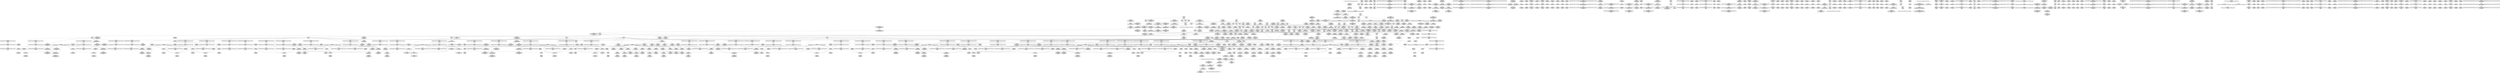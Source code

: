 digraph {
	CE0x4372ed0 [shape=record,shape=Mrecord,label="{CE0x4372ed0|i64*_getelementptr_inbounds_(_2_x_i64_,_2_x_i64_*___llvm_gcov_ctr98,_i64_0,_i64_1)|*Constant*}"]
	CE0x438d920 [shape=record,shape=Mrecord,label="{CE0x438d920|i64*_getelementptr_inbounds_(_2_x_i64_,_2_x_i64_*___llvm_gcov_ctr98,_i64_0,_i64_0)|*Constant*|*SummSink*}"]
	CE0x4417a80 [shape=record,shape=Mrecord,label="{CE0x4417a80|i8*_undef|*Constant*}"]
	CE0x442a820 [shape=record,shape=Mrecord,label="{CE0x442a820|__preempt_count_sub:bb|*SummSource*}"]
	CE0x4390730 [shape=record,shape=Mrecord,label="{CE0x4390730|task_sid:do.body5}"]
	CE0x43863b0 [shape=record,shape=Mrecord,label="{CE0x43863b0|i32_1|*Constant*|*SummSource*}"]
	CE0x43afb30 [shape=record,shape=Mrecord,label="{CE0x43afb30|task_sid:tmp22|security/selinux/hooks.c,208|*SummSource*}"]
	CE0x441ca50 [shape=record,shape=Mrecord,label="{CE0x441ca50|rcu_lock_acquire:tmp|*SummSource*}"]
	CE0x4450bb0 [shape=record,shape=Mrecord,label="{CE0x4450bb0|__rcu_read_unlock:tmp7|include/linux/rcupdate.h,245}"]
	CE0x43d8e30 [shape=record,shape=Mrecord,label="{CE0x43d8e30|rcu_read_unlock:tmp10|include/linux/rcupdate.h,933}"]
	CE0x43d39a0 [shape=record,shape=Mrecord,label="{CE0x43d39a0|__preempt_count_add:tmp6|./arch/x86/include/asm/preempt.h,73|*SummSink*}"]
	CE0x44355f0 [shape=record,shape=Mrecord,label="{CE0x44355f0|COLLAPSED:_GCMRE___llvm_gcov_ctr128_internal_global_4_x_i64_zeroinitializer:_elem_0:default:}"]
	CE0x43ba410 [shape=record,shape=Mrecord,label="{CE0x43ba410|rcu_read_lock:tmp5|include/linux/rcupdate.h,882|*SummSink*}"]
	CE0x43dc040 [shape=record,shape=Mrecord,label="{CE0x43dc040|rcu_read_lock:tmp10|include/linux/rcupdate.h,882|*SummSink*}"]
	CE0x44376b0 [shape=record,shape=Mrecord,label="{CE0x44376b0|i64*_getelementptr_inbounds_(_4_x_i64_,_4_x_i64_*___llvm_gcov_ctr133,_i64_0,_i64_3)|*Constant*|*SummSink*}"]
	CE0x43cc9f0 [shape=record,shape=Mrecord,label="{CE0x43cc9f0|i32_883|*Constant*|*SummSource*}"]
	CE0x4436960 [shape=record,shape=Mrecord,label="{CE0x4436960|_call_void_lock_release(%struct.lockdep_map*_%map,_i32_1,_i64_ptrtoint_(i8*_blockaddress(_rcu_lock_release,_%__here)_to_i64))_#10,_!dbg_!27716|include/linux/rcupdate.h,423|*SummSink*}"]
	CE0x4381140 [shape=record,shape=Mrecord,label="{CE0x4381140|GLOBAL:task_sid|*Constant*|*SummSource*}"]
	CE0x4367b90 [shape=record,shape=Mrecord,label="{CE0x4367b90|i64_5|*Constant*}"]
	CE0x44100a0 [shape=record,shape=Mrecord,label="{CE0x44100a0|_ret_void,_!dbg_!27717|include/linux/rcupdate.h,245}"]
	CE0x43ad1d0 [shape=record,shape=Mrecord,label="{CE0x43ad1d0|task_sid:tmp14|security/selinux/hooks.c,208|*SummSink*}"]
	CE0x43990c0 [shape=record,shape=Mrecord,label="{CE0x43990c0|rcu_read_unlock:tmp22|include/linux/rcupdate.h,935|*SummSink*}"]
	CE0x4432500 [shape=record,shape=Mrecord,label="{CE0x4432500|_call_void_mcount()_#3}"]
	CE0x4428910 [shape=record,shape=Mrecord,label="{CE0x4428910|__preempt_count_sub:tmp|*SummSource*}"]
	CE0x4424f20 [shape=record,shape=Mrecord,label="{CE0x4424f20|rcu_lock_release:tmp2|*SummSink*}"]
	CE0x43ef4b0 [shape=record,shape=Mrecord,label="{CE0x43ef4b0|__preempt_count_sub:tmp6|./arch/x86/include/asm/preempt.h,78|*SummSource*}"]
	CE0x43920f0 [shape=record,shape=Mrecord,label="{CE0x43920f0|rcu_read_unlock:if.end}"]
	CE0x4384500 [shape=record,shape=Mrecord,label="{CE0x4384500|task_sid:tmp5|security/selinux/hooks.c,208}"]
	CE0x436f8a0 [shape=record,shape=Mrecord,label="{CE0x436f8a0|selinux_kernel_module_request:tmp3}"]
	CE0x43728f0 [shape=record,shape=Mrecord,label="{CE0x43728f0|i64_1|*Constant*}"]
	CE0x440ebf0 [shape=record,shape=Mrecord,label="{CE0x440ebf0|rcu_lock_release:map|Function::rcu_lock_release&Arg::map::|*SummSink*}"]
	CE0x43b88b0 [shape=record,shape=Mrecord,label="{CE0x43b88b0|i64_3|*Constant*|*SummSource*}"]
	CE0x43d76a0 [shape=record,shape=Mrecord,label="{CE0x43d76a0|0:_i8,_:_GCMR_rcu_read_unlock.__warned_internal_global_i8_0,_section_.data.unlikely_,_align_1:_elem_0:default:}"]
	CE0x44174b0 [shape=record,shape=Mrecord,label="{CE0x44174b0|rcu_lock_acquire:tmp6|*SummSink*}"]
	CE0x43fa170 [shape=record,shape=Mrecord,label="{CE0x43fa170|rcu_read_unlock:tmp11|include/linux/rcupdate.h,933|*SummSink*}"]
	CE0x43d31b0 [shape=record,shape=Mrecord,label="{CE0x43d31b0|_call_void_asm_sideeffect_,_memory_,_dirflag_,_fpsr_,_flags_()_#3,_!dbg_!27714,_!srcloc_!27715|include/linux/rcupdate.h,239|*SummSink*}"]
	CE0x43ff730 [shape=record,shape=Mrecord,label="{CE0x43ff730|i64*_getelementptr_inbounds_(_4_x_i64_,_4_x_i64_*___llvm_gcov_ctr130,_i64_0,_i64_2)|*Constant*|*SummSink*}"]
	CE0x43b7810 [shape=record,shape=Mrecord,label="{CE0x43b7810|rcu_read_unlock:tmp8|include/linux/rcupdate.h,933|*SummSink*}"]
	CE0x43bbc30 [shape=record,shape=Mrecord,label="{CE0x43bbc30|_call_void_lockdep_rcu_suspicious(i8*_getelementptr_inbounds_(_25_x_i8_,_25_x_i8_*_.str3,_i32_0,_i32_0),_i32_208,_i8*_getelementptr_inbounds_(_41_x_i8_,_41_x_i8_*_.str44,_i32_0,_i32_0))_#10,_!dbg_!27732|security/selinux/hooks.c,208|*SummSource*}"]
	CE0x4368d70 [shape=record,shape=Mrecord,label="{CE0x4368d70|i64_4|*Constant*}"]
	CE0x43ce620 [shape=record,shape=Mrecord,label="{CE0x43ce620|rcu_read_lock:tmp21|include/linux/rcupdate.h,884|*SummSink*}"]
	CE0x43f6fd0 [shape=record,shape=Mrecord,label="{CE0x43f6fd0|COLLAPSED:_GCMRE___llvm_gcov_ctr133_internal_global_4_x_i64_zeroinitializer:_elem_0:default:}"]
	CE0x4431ee0 [shape=record,shape=Mrecord,label="{CE0x4431ee0|GLOBAL:__preempt_count|Global_var:__preempt_count|*SummSink*}"]
	CE0x4419510 [shape=record,shape=Mrecord,label="{CE0x4419510|__rcu_read_lock:tmp1|*SummSink*}"]
	CE0x441c0d0 [shape=record,shape=Mrecord,label="{CE0x441c0d0|__rcu_read_unlock:do.body}"]
	CE0x43ad750 [shape=record,shape=Mrecord,label="{CE0x43ad750|rcu_read_lock:if.then}"]
	CE0x43be400 [shape=record,shape=Mrecord,label="{CE0x43be400|cred_sid:security|security/selinux/hooks.c,196}"]
	CE0x43dbd40 [shape=record,shape=Mrecord,label="{CE0x43dbd40|i64*_getelementptr_inbounds_(_4_x_i64_,_4_x_i64_*___llvm_gcov_ctr129,_i64_0,_i64_1)|*Constant*|*SummSink*}"]
	CE0x4420dd0 [shape=record,shape=Mrecord,label="{CE0x4420dd0|rcu_lock_release:tmp1|*SummSink*}"]
	CE0x437b4a0 [shape=record,shape=Mrecord,label="{CE0x437b4a0|i32_22|*Constant*|*SummSink*}"]
	CE0x4392420 [shape=record,shape=Mrecord,label="{CE0x4392420|task_sid:tmp8|security/selinux/hooks.c,208}"]
	CE0x43666c0 [shape=record,shape=Mrecord,label="{CE0x43666c0|COLLAPSED:_GCMRE___llvm_gcov_ctr126_internal_global_13_x_i64_zeroinitializer:_elem_0:default:}"]
	CE0x43b9a70 [shape=record,shape=Mrecord,label="{CE0x43b9a70|GLOBAL:__llvm_gcov_ctr132|Global_var:__llvm_gcov_ctr132|*SummSink*}"]
	CE0x440e390 [shape=record,shape=Mrecord,label="{CE0x440e390|GLOBAL:rcu_lock_release|*Constant*|*SummSink*}"]
	CE0x43f6c10 [shape=record,shape=Mrecord,label="{CE0x43f6c10|rcu_lock_acquire:tmp2|*SummSink*}"]
	CE0x444acf0 [shape=record,shape=Mrecord,label="{CE0x444acf0|__preempt_count_add:tmp2|*SummSink*}"]
	CE0x44282f0 [shape=record,shape=Mrecord,label="{CE0x44282f0|__preempt_count_sub:do.body|*SummSource*}"]
	CE0x44202c0 [shape=record,shape=Mrecord,label="{CE0x44202c0|GLOBAL:lock_release|*Constant*|*SummSink*}"]
	CE0x43d35f0 [shape=record,shape=Mrecord,label="{CE0x43d35f0|rcu_read_unlock:if.then|*SummSink*}"]
	CE0x43ac970 [shape=record,shape=Mrecord,label="{CE0x43ac970|cred_sid:tmp|*SummSource*}"]
	CE0x43b7950 [shape=record,shape=Mrecord,label="{CE0x43b7950|rcu_read_lock:land.lhs.true|*SummSource*}"]
	CE0x4410580 [shape=record,shape=Mrecord,label="{CE0x4410580|_ret_void,_!dbg_!27717|include/linux/rcupdate.h,245|*SummSink*}"]
	CE0x43f0260 [shape=record,shape=Mrecord,label="{CE0x43f0260|_call_void_mcount()_#3|*SummSink*}"]
	CE0x43bd960 [shape=record,shape=Mrecord,label="{CE0x43bd960|rcu_read_lock:do.end}"]
	CE0x43d8b80 [shape=record,shape=Mrecord,label="{CE0x43d8b80|rcu_read_lock:tmp4|include/linux/rcupdate.h,882}"]
	CE0x436e280 [shape=record,shape=Mrecord,label="{CE0x436e280|__preempt_count_add:tmp2|*SummSource*}"]
	CE0x4421400 [shape=record,shape=Mrecord,label="{CE0x4421400|rcu_lock_release:bb|*SummSink*}"]
	CE0x442f480 [shape=record,shape=Mrecord,label="{CE0x442f480|__rcu_read_unlock:tmp3}"]
	CE0x444d240 [shape=record,shape=Mrecord,label="{CE0x444d240|_call_void_asm_addl_$1,_%gs:$0_,_*m,ri,*m,_dirflag_,_fpsr_,_flags_(i32*___preempt_count,_i32_%val,_i32*___preempt_count)_#3,_!dbg_!27714,_!srcloc_!27717|./arch/x86/include/asm/preempt.h,72|*SummSource*}"]
	CE0x440de00 [shape=record,shape=Mrecord,label="{CE0x440de00|_call_void_rcu_lock_release(%struct.lockdep_map*_rcu_lock_map)_#10,_!dbg_!27733|include/linux/rcupdate.h,935|*SummSink*}"]
	CE0x44506a0 [shape=record,shape=Mrecord,label="{CE0x44506a0|__preempt_count_add:tmp5|./arch/x86/include/asm/preempt.h,72}"]
	CE0x4424700 [shape=record,shape=Mrecord,label="{CE0x4424700|__preempt_count_sub:entry}"]
	CE0x43a9df0 [shape=record,shape=Mrecord,label="{CE0x43a9df0|GLOBAL:task_sid.__warned|Global_var:task_sid.__warned}"]
	CE0x437a800 [shape=record,shape=Mrecord,label="{CE0x437a800|_call_void___rcu_read_lock()_#10,_!dbg_!27710|include/linux/rcupdate.h,879}"]
	CE0x440f350 [shape=record,shape=Mrecord,label="{CE0x440f350|_call_void___rcu_read_unlock()_#10,_!dbg_!27734|include/linux/rcupdate.h,937|*SummSource*}"]
	CE0x43f6e20 [shape=record,shape=Mrecord,label="{CE0x43f6e20|rcu_lock_acquire:tmp3}"]
	CE0x437dcc0 [shape=record,shape=Mrecord,label="{CE0x437dcc0|cred_sid:entry}"]
	CE0x4399350 [shape=record,shape=Mrecord,label="{CE0x4399350|i64*_getelementptr_inbounds_(_13_x_i64_,_13_x_i64_*___llvm_gcov_ctr126,_i64_0,_i64_11)|*Constant*|*SummSource*}"]
	CE0x43d3fc0 [shape=record,shape=Mrecord,label="{CE0x43d3fc0|rcu_read_unlock:call3|include/linux/rcupdate.h,933|*SummSink*}"]
	CE0x43fd110 [shape=record,shape=Mrecord,label="{CE0x43fd110|_call_void___preempt_count_add(i32_1)_#10,_!dbg_!27711|include/linux/rcupdate.h,239|*SummSource*}"]
	CE0x43eeb10 [shape=record,shape=Mrecord,label="{CE0x43eeb10|__preempt_count_sub:tmp3|*SummSource*}"]
	CE0x4385ab0 [shape=record,shape=Mrecord,label="{CE0x4385ab0|selinux_kernel_module_request:call|security/selinux/hooks.c,3563|*SummSink*}"]
	CE0x4379d00 [shape=record,shape=Mrecord,label="{CE0x4379d00|GLOBAL:current_task|Global_var:current_task|*SummSource*}"]
	CE0x43dc980 [shape=record,shape=Mrecord,label="{CE0x43dc980|rcu_read_lock:tmp12|include/linux/rcupdate.h,882|*SummSink*}"]
	CE0x4410160 [shape=record,shape=Mrecord,label="{CE0x4410160|_ret_void,_!dbg_!27717|include/linux/rcupdate.h,245|*SummSource*}"]
	CE0x4412390 [shape=record,shape=Mrecord,label="{CE0x4412390|i64*_getelementptr_inbounds_(_4_x_i64_,_4_x_i64_*___llvm_gcov_ctr128,_i64_0,_i64_1)|*Constant*|*SummSource*}"]
	CE0x61ac9f0 [shape=record,shape=Mrecord,label="{CE0x61ac9f0|0:_i8,_8:_i8*,_24:_%struct.selinux_audit_data*,_:_SCMRE_0,1_|*MultipleSource*|security/selinux/hooks.c,3565|security/selinux/hooks.c, 3561}"]
	CE0x44008c0 [shape=record,shape=Mrecord,label="{CE0x44008c0|__preempt_count_sub:sub|./arch/x86/include/asm/preempt.h,77|*SummSource*}"]
	CE0x4394a50 [shape=record,shape=Mrecord,label="{CE0x4394a50|i8*_getelementptr_inbounds_(_25_x_i8_,_25_x_i8_*_.str3,_i32_0,_i32_0)|*Constant*}"]
	CE0x4367350 [shape=record,shape=Mrecord,label="{CE0x4367350|task_sid:tobool4|security/selinux/hooks.c,208|*SummSource*}"]
	CE0x440df70 [shape=record,shape=Mrecord,label="{CE0x440df70|rcu_lock_release:entry}"]
	CE0x43d8060 [shape=record,shape=Mrecord,label="{CE0x43d8060|__rcu_read_lock:do.end|*SummSource*}"]
	CE0x43b3ed0 [shape=record,shape=Mrecord,label="{CE0x43b3ed0|task_sid:tmp16|security/selinux/hooks.c,208|*SummSink*}"]
	CE0x43cd2c0 [shape=record,shape=Mrecord,label="{CE0x43cd2c0|i8*_getelementptr_inbounds_(_42_x_i8_,_42_x_i8_*_.str46,_i32_0,_i32_0)|*Constant*|*SummSink*}"]
	CE0x4394710 [shape=record,shape=Mrecord,label="{CE0x4394710|i8*_getelementptr_inbounds_(_25_x_i8_,_25_x_i8_*_.str3,_i32_0,_i32_0)|*Constant*|*SummSource*}"]
	CE0x43bc0b0 [shape=record,shape=Mrecord,label="{CE0x43bc0b0|get_current:tmp}"]
	CE0x43f9980 [shape=record,shape=Mrecord,label="{CE0x43f9980|rcu_read_unlock:tmp5|include/linux/rcupdate.h,933}"]
	CE0x43cf0e0 [shape=record,shape=Mrecord,label="{CE0x43cf0e0|cred_sid:bb}"]
	CE0x43dbac0 [shape=record,shape=Mrecord,label="{CE0x43dbac0|_call_void_mcount()_#3|*SummSource*}"]
	CE0x4366e50 [shape=record,shape=Mrecord,label="{CE0x4366e50|task_sid:tmp13|security/selinux/hooks.c,208|*SummSink*}"]
	CE0x43d69d0 [shape=record,shape=Mrecord,label="{CE0x43d69d0|_ret_void,_!dbg_!27717|include/linux/rcupdate.h,419|*SummSink*}"]
	CE0x43cd250 [shape=record,shape=Mrecord,label="{CE0x43cd250|i8*_getelementptr_inbounds_(_42_x_i8_,_42_x_i8_*_.str46,_i32_0,_i32_0)|*Constant*|*SummSource*}"]
	CE0x44170d0 [shape=record,shape=Mrecord,label="{CE0x44170d0|i64*_getelementptr_inbounds_(_4_x_i64_,_4_x_i64_*___llvm_gcov_ctr130,_i64_0,_i64_3)|*Constant*}"]
	CE0x43b8380 [shape=record,shape=Mrecord,label="{CE0x43b8380|__rcu_read_lock:entry|*SummSink*}"]
	CE0x43b5480 [shape=record,shape=Mrecord,label="{CE0x43b5480|get_current:tmp3}"]
	CE0x43a9c50 [shape=record,shape=Mrecord,label="{CE0x43a9c50|task_sid:tmp8|security/selinux/hooks.c,208|*SummSource*}"]
	CE0x4416960 [shape=record,shape=Mrecord,label="{CE0x4416960|GLOBAL:lock_acquire|*Constant*|*SummSource*}"]
	CE0x4437d80 [shape=record,shape=Mrecord,label="{CE0x4437d80|_call_void___preempt_count_sub(i32_1)_#10,_!dbg_!27715|include/linux/rcupdate.h,244|*SummSink*}"]
	CE0x4437b80 [shape=record,shape=Mrecord,label="{CE0x4437b80|rcu_lock_release:tmp7|*SummSource*}"]
	CE0x438e5b0 [shape=record,shape=Mrecord,label="{CE0x438e5b0|rcu_read_unlock:tmp14|include/linux/rcupdate.h,933|*SummSource*}"]
	CE0x441c1d0 [shape=record,shape=Mrecord,label="{CE0x441c1d0|__preempt_count_add:tmp|*SummSink*}"]
	CE0x43bb350 [shape=record,shape=Mrecord,label="{CE0x43bb350|task_sid:tmp19|security/selinux/hooks.c,208|*SummSink*}"]
	CE0x43d54e0 [shape=record,shape=Mrecord,label="{CE0x43d54e0|rcu_read_unlock:tobool|include/linux/rcupdate.h,933|*SummSource*}"]
	CE0x436f000 [shape=record,shape=Mrecord,label="{CE0x436f000|task_sid:tmp18|security/selinux/hooks.c,208}"]
	CE0x43b6090 [shape=record,shape=Mrecord,label="{CE0x43b6090|GLOBAL:rcu_lock_map|Global_var:rcu_lock_map}"]
	CE0x440ed00 [shape=record,shape=Mrecord,label="{CE0x440ed00|GLOBAL:__rcu_read_unlock|*Constant*}"]
	CE0x436a330 [shape=record,shape=Mrecord,label="{CE0x436a330|rcu_read_lock:entry|*SummSource*}"]
	CE0x43932a0 [shape=record,shape=Mrecord,label="{CE0x43932a0|_call_void_mcount()_#3|*SummSource*}"]
	CE0x4438220 [shape=record,shape=Mrecord,label="{CE0x4438220|rcu_lock_acquire:bb}"]
	CE0x436a250 [shape=record,shape=Mrecord,label="{CE0x436a250|GLOBAL:rcu_read_lock|*Constant*|*SummSink*}"]
	CE0x43ff0d0 [shape=record,shape=Mrecord,label="{CE0x43ff0d0|rcu_lock_acquire:indirectgoto}"]
	CE0x43799c0 [shape=record,shape=Mrecord,label="{CE0x43799c0|task_sid:do.end6|*SummSink*}"]
	CE0x441abd0 [shape=record,shape=Mrecord,label="{CE0x441abd0|__preempt_count_add:do.body|*SummSink*}"]
	CE0x438ec70 [shape=record,shape=Mrecord,label="{CE0x438ec70|rcu_read_unlock:tmp15|include/linux/rcupdate.h,933|*SummSink*}"]
	CE0x43baa90 [shape=record,shape=Mrecord,label="{CE0x43baa90|task_sid:tmp2}"]
	CE0x43b3f60 [shape=record,shape=Mrecord,label="{CE0x43b3f60|i64*_getelementptr_inbounds_(_13_x_i64_,_13_x_i64_*___llvm_gcov_ctr126,_i64_0,_i64_8)|*Constant*}"]
	CE0x43ad620 [shape=record,shape=Mrecord,label="{CE0x43ad620|rcu_read_lock:land.lhs.true2|*SummSource*}"]
	CE0x4391990 [shape=record,shape=Mrecord,label="{CE0x4391990|rcu_read_unlock:tmp17|include/linux/rcupdate.h,933}"]
	CE0x440fbe0 [shape=record,shape=Mrecord,label="{CE0x440fbe0|__rcu_read_unlock:entry|*SummSink*}"]
	CE0x4383ca0 [shape=record,shape=Mrecord,label="{CE0x4383ca0|avc_has_perm:tclass|Function::avc_has_perm&Arg::tclass::}"]
	CE0x4435660 [shape=record,shape=Mrecord,label="{CE0x4435660|__rcu_read_lock:tmp|*SummSource*}"]
	CE0x43da750 [shape=record,shape=Mrecord,label="{CE0x43da750|i64*_getelementptr_inbounds_(_4_x_i64_,_4_x_i64_*___llvm_gcov_ctr129,_i64_0,_i64_1)|*Constant*}"]
	CE0x43f7760 [shape=record,shape=Mrecord,label="{CE0x43f7760|__preempt_count_add:tmp7|./arch/x86/include/asm/preempt.h,73|*SummSink*}"]
	CE0x43b8030 [shape=record,shape=Mrecord,label="{CE0x43b8030|cred_sid:tmp6|security/selinux/hooks.c,197}"]
	"CONST[source:0(mediator),value:2(dynamic)][purpose:{subject}][SnkIdx:0]"
	CE0x4420970 [shape=record,shape=Mrecord,label="{CE0x4420970|rcu_lock_release:indirectgoto|*SummSource*}"]
	CE0x43d9d00 [shape=record,shape=Mrecord,label="{CE0x43d9d00|_call_void_mcount()_#3}"]
	CE0x439a550 [shape=record,shape=Mrecord,label="{CE0x439a550|task_sid:tmp26|security/selinux/hooks.c,208|*SummSink*}"]
	CE0x43fec70 [shape=record,shape=Mrecord,label="{CE0x43fec70|rcu_read_unlock:bb|*SummSink*}"]
	CE0x4384ae0 [shape=record,shape=Mrecord,label="{CE0x4384ae0|GLOBAL:__llvm_gcov_ctr126|Global_var:__llvm_gcov_ctr126|*SummSource*}"]
	CE0x43994c0 [shape=record,shape=Mrecord,label="{CE0x43994c0|task_sid:tmp24|security/selinux/hooks.c,208|*SummSource*}"]
	CE0x4438550 [shape=record,shape=Mrecord,label="{CE0x4438550|i64*_getelementptr_inbounds_(_4_x_i64_,_4_x_i64_*___llvm_gcov_ctr134,_i64_0,_i64_0)|*Constant*|*SummSink*}"]
	CE0x4450830 [shape=record,shape=Mrecord,label="{CE0x4450830|__preempt_count_add:tmp5|./arch/x86/include/asm/preempt.h,72|*SummSource*}"]
	CE0x44210d0 [shape=record,shape=Mrecord,label="{CE0x44210d0|i64*_getelementptr_inbounds_(_4_x_i64_,_4_x_i64_*___llvm_gcov_ctr129,_i64_0,_i64_3)|*Constant*}"]
	CE0x4368b70 [shape=record,shape=Mrecord,label="{CE0x4368b70|rcu_read_lock:tobool1|include/linux/rcupdate.h,882|*SummSource*}"]
	CE0x4376cd0 [shape=record,shape=Mrecord,label="{CE0x4376cd0|selinux_kernel_module_request:kmod_name2|security/selinux/hooks.c,3566}"]
	CE0x4387b50 [shape=record,shape=Mrecord,label="{CE0x4387b50|avc_has_perm:ssid|Function::avc_has_perm&Arg::ssid::|*SummSink*}"]
	CE0x436b860 [shape=record,shape=Mrecord,label="{CE0x436b860|i64*_getelementptr_inbounds_(_2_x_i64_,_2_x_i64_*___llvm_gcov_ctr98,_i64_0,_i64_0)|*Constant*}"]
	CE0x440ef40 [shape=record,shape=Mrecord,label="{CE0x440ef40|_ret_void,_!dbg_!27717|include/linux/rcupdate.h,424}"]
	CE0x436cbd0 [shape=record,shape=Mrecord,label="{CE0x436cbd0|selinux_kernel_module_request:bb}"]
	CE0x44339a0 [shape=record,shape=Mrecord,label="{CE0x44339a0|rcu_lock_release:tmp4|include/linux/rcupdate.h,423}"]
	CE0x443bcd0 [shape=record,shape=Mrecord,label="{CE0x443bcd0|__rcu_read_unlock:tmp2|*SummSink*}"]
	CE0x4402120 [shape=record,shape=Mrecord,label="{CE0x4402120|__rcu_read_lock:tmp7|include/linux/rcupdate.h,240|*SummSource*}"]
	CE0x43b4a40 [shape=record,shape=Mrecord,label="{CE0x43b4a40|rcu_read_lock:tmp4|include/linux/rcupdate.h,882|*SummSink*}"]
	CE0x435e230 [shape=record,shape=Mrecord,label="{CE0x435e230|i8*_getelementptr_inbounds_(_41_x_i8_,_41_x_i8_*_.str44,_i32_0,_i32_0)|*Constant*|*SummSource*}"]
	CE0x43743b0 [shape=record,shape=Mrecord,label="{CE0x43743b0|selinux_kernel_module_request:tmp}"]
	CE0x440fb70 [shape=record,shape=Mrecord,label="{CE0x440fb70|__rcu_read_unlock:entry|*SummSource*}"]
	CE0x441c350 [shape=record,shape=Mrecord,label="{CE0x441c350|__rcu_read_unlock:do.body|*SummSink*}"]
	CE0x444af40 [shape=record,shape=Mrecord,label="{CE0x444af40|i64*_getelementptr_inbounds_(_4_x_i64_,_4_x_i64_*___llvm_gcov_ctr134,_i64_0,_i64_2)|*Constant*|*SummSource*}"]
	CE0x443c620 [shape=record,shape=Mrecord,label="{CE0x443c620|i64*_getelementptr_inbounds_(_4_x_i64_,_4_x_i64_*___llvm_gcov_ctr134,_i64_0,_i64_1)|*Constant*}"]
	CE0x43df900 [shape=record,shape=Mrecord,label="{CE0x43df900|rcu_read_lock:tmp17|include/linux/rcupdate.h,882|*SummSource*}"]
	CE0x3b2a120 [shape=record,shape=Mrecord,label="{CE0x3b2a120|i64*_getelementptr_inbounds_(_2_x_i64_,_2_x_i64_*___llvm_gcov_ctr278,_i64_0,_i64_1)|*Constant*|*SummSource*}"]
	CE0x4361190 [shape=record,shape=Mrecord,label="{CE0x4361190|i64*_getelementptr_inbounds_(_13_x_i64_,_13_x_i64_*___llvm_gcov_ctr126,_i64_0,_i64_8)|*Constant*|*SummSink*}"]
	CE0x43fd5a0 [shape=record,shape=Mrecord,label="{CE0x43fd5a0|_ret_void,_!dbg_!27720|./arch/x86/include/asm/preempt.h,78|*SummSink*}"]
	CE0x43d2610 [shape=record,shape=Mrecord,label="{CE0x43d2610|_call_void_mcount()_#3}"]
	CE0x436f110 [shape=record,shape=Mrecord,label="{CE0x436f110|task_sid:entry}"]
	CE0x4368c00 [shape=record,shape=Mrecord,label="{CE0x4368c00|rcu_read_lock:tobool1|include/linux/rcupdate.h,882|*SummSink*}"]
	CE0x436faf0 [shape=record,shape=Mrecord,label="{CE0x436faf0|task_sid:tmp11|security/selinux/hooks.c,208|*SummSource*}"]
	CE0x43cd770 [shape=record,shape=Mrecord,label="{CE0x43cd770|rcu_read_lock:tmp19|include/linux/rcupdate.h,882|*SummSource*}"]
	CE0x437bdf0 [shape=record,shape=Mrecord,label="{CE0x437bdf0|i64*_getelementptr_inbounds_(_2_x_i64_,_2_x_i64_*___llvm_gcov_ctr131,_i64_0,_i64_0)|*Constant*|*SummSource*}"]
	CE0x43b9cb0 [shape=record,shape=Mrecord,label="{CE0x43b9cb0|rcu_read_unlock:tmp5|include/linux/rcupdate.h,933|*SummSink*}"]
	CE0x438faf0 [shape=record,shape=Mrecord,label="{CE0x438faf0|cred_sid:tmp5|security/selinux/hooks.c,196|*SummSink*}"]
	CE0x440f9a0 [shape=record,shape=Mrecord,label="{CE0x440f9a0|GLOBAL:__rcu_read_unlock|*Constant*|*SummSource*}"]
	CE0x436f4f0 [shape=record,shape=Mrecord,label="{CE0x436f4f0|_ret_i32_%call7,_!dbg_!27749|security/selinux/hooks.c,210}"]
	CE0x43943d0 [shape=record,shape=Mrecord,label="{CE0x43943d0|cred_sid:tmp2}"]
	CE0x44200f0 [shape=record,shape=Mrecord,label="{CE0x44200f0|GLOBAL:lock_release|*Constant*|*SummSource*}"]
	CE0x4450b40 [shape=record,shape=Mrecord,label="{CE0x4450b40|__preempt_count_add:do.body}"]
	CE0x43ee720 [shape=record,shape=Mrecord,label="{CE0x43ee720|i64*_getelementptr_inbounds_(_4_x_i64_,_4_x_i64_*___llvm_gcov_ctr135,_i64_0,_i64_2)|*Constant*|*SummSource*}"]
	CE0x44327c0 [shape=record,shape=Mrecord,label="{CE0x44327c0|_call_void_mcount()_#3|*SummSource*}"]
	CE0x4362300 [shape=record,shape=Mrecord,label="{CE0x4362300|selinux_kernel_module_request:call|security/selinux/hooks.c,3563}"]
	CE0x43bf730 [shape=record,shape=Mrecord,label="{CE0x43bf730|rcu_read_lock:bb}"]
	CE0x4436ad0 [shape=record,shape=Mrecord,label="{CE0x4436ad0|i32_1|*Constant*}"]
	CE0x4362150 [shape=record,shape=Mrecord,label="{CE0x4362150|_call_void_mcount()_#3|*SummSource*}"]
	CE0x4379f70 [shape=record,shape=Mrecord,label="{CE0x4379f70|task_sid:tmp8|security/selinux/hooks.c,208|*SummSink*}"]
	CE0x43df510 [shape=record,shape=Mrecord,label="{CE0x43df510|i64*_getelementptr_inbounds_(_11_x_i64_,_11_x_i64_*___llvm_gcov_ctr127,_i64_0,_i64_8)|*Constant*|*SummSink*}"]
	CE0x4425100 [shape=record,shape=Mrecord,label="{CE0x4425100|rcu_lock_acquire:__here|*SummSource*}"]
	CE0x4384370 [shape=record,shape=Mrecord,label="{CE0x4384370|avc_has_perm:requested|Function::avc_has_perm&Arg::requested::|*SummSink*}"]
	CE0x4420b90 [shape=record,shape=Mrecord,label="{CE0x4420b90|i64*_getelementptr_inbounds_(_4_x_i64_,_4_x_i64_*___llvm_gcov_ctr133,_i64_0,_i64_1)|*Constant*}"]
	CE0x43f6b30 [shape=record,shape=Mrecord,label="{CE0x43f6b30|rcu_lock_acquire:tmp2}"]
	CE0x4365b80 [shape=record,shape=Mrecord,label="{CE0x4365b80|i64*_getelementptr_inbounds_(_13_x_i64_,_13_x_i64_*___llvm_gcov_ctr126,_i64_0,_i64_0)|*Constant*|*SummSource*}"]
	CE0x43fde30 [shape=record,shape=Mrecord,label="{CE0x43fde30|rcu_read_unlock:tmp12|include/linux/rcupdate.h,933|*SummSource*}"]
	CE0x442e580 [shape=record,shape=Mrecord,label="{CE0x442e580|__rcu_read_unlock:tmp1|*SummSink*}"]
	CE0x441fee0 [shape=record,shape=Mrecord,label="{CE0x441fee0|rcu_lock_release:tmp6|*SummSink*}"]
	CE0x43f8c70 [shape=record,shape=Mrecord,label="{CE0x43f8c70|_call_void___preempt_count_add(i32_1)_#10,_!dbg_!27711|include/linux/rcupdate.h,239|*SummSink*}"]
	CE0x43fa970 [shape=record,shape=Mrecord,label="{CE0x43fa970|rcu_read_unlock:tmp6|include/linux/rcupdate.h,933}"]
	CE0x438a4a0 [shape=record,shape=Mrecord,label="{CE0x438a4a0|i8_8|*Constant*}"]
	CE0x4383da0 [shape=record,shape=Mrecord,label="{CE0x4383da0|i32_16|*Constant*}"]
	CE0x43fb630 [shape=record,shape=Mrecord,label="{CE0x43fb630|__rcu_read_lock:tmp5|include/linux/rcupdate.h,239}"]
	CE0x43fd530 [shape=record,shape=Mrecord,label="{CE0x43fd530|_ret_void,_!dbg_!27720|./arch/x86/include/asm/preempt.h,78|*SummSource*}"]
	CE0x4413d60 [shape=record,shape=Mrecord,label="{CE0x4413d60|__preempt_count_sub:tmp7|./arch/x86/include/asm/preempt.h,78}"]
	CE0x4424360 [shape=record,shape=Mrecord,label="{CE0x4424360|i64*_getelementptr_inbounds_(_4_x_i64_,_4_x_i64_*___llvm_gcov_ctr130,_i64_0,_i64_0)|*Constant*|*SummSource*}"]
	CE0x43c1220 [shape=record,shape=Mrecord,label="{CE0x43c1220|task_sid:tmp9|security/selinux/hooks.c,208|*SummSink*}"]
	CE0x4404eb0 [shape=record,shape=Mrecord,label="{CE0x4404eb0|i64*_getelementptr_inbounds_(_11_x_i64_,_11_x_i64_*___llvm_gcov_ctr132,_i64_0,_i64_9)|*Constant*|*SummSource*}"]
	CE0x43bc1b0 [shape=record,shape=Mrecord,label="{CE0x43bc1b0|rcu_read_unlock:tmp17|include/linux/rcupdate.h,933|*SummSink*}"]
	CE0x4386010 [shape=record,shape=Mrecord,label="{CE0x4386010|task_sid:if.end|*SummSink*}"]
	CE0x43be740 [shape=record,shape=Mrecord,label="{CE0x43be740|i32_0|*Constant*}"]
	CE0x4401ee0 [shape=record,shape=Mrecord,label="{CE0x4401ee0|rcu_read_unlock:tobool1|include/linux/rcupdate.h,933}"]
	CE0x4447490 [shape=record,shape=Mrecord,label="{CE0x4447490|i64*_getelementptr_inbounds_(_4_x_i64_,_4_x_i64_*___llvm_gcov_ctr135,_i64_0,_i64_1)|*Constant*|*SummSource*}"]
	CE0x441d1a0 [shape=record,shape=Mrecord,label="{CE0x441d1a0|_call_void___preempt_count_sub(i32_1)_#10,_!dbg_!27715|include/linux/rcupdate.h,244}"]
	CE0x4366650 [shape=record,shape=Mrecord,label="{CE0x4366650|task_sid:tmp}"]
	CE0x4436830 [shape=record,shape=Mrecord,label="{CE0x4436830|_call_void_lock_release(%struct.lockdep_map*_%map,_i32_1,_i64_ptrtoint_(i8*_blockaddress(_rcu_lock_release,_%__here)_to_i64))_#10,_!dbg_!27716|include/linux/rcupdate.h,423|*SummSource*}"]
	CE0x4419350 [shape=record,shape=Mrecord,label="{CE0x4419350|i64*_getelementptr_inbounds_(_4_x_i64_,_4_x_i64_*___llvm_gcov_ctr128,_i64_0,_i64_1)|*Constant*}"]
	CE0x4390eb0 [shape=record,shape=Mrecord,label="{CE0x4390eb0|task_sid:tmp1}"]
	CE0x43b4970 [shape=record,shape=Mrecord,label="{CE0x43b4970|rcu_read_lock:tmp4|include/linux/rcupdate.h,882|*SummSource*}"]
	CE0x43faea0 [shape=record,shape=Mrecord,label="{CE0x43faea0|i64*_getelementptr_inbounds_(_4_x_i64_,_4_x_i64_*___llvm_gcov_ctr133,_i64_0,_i64_1)|*Constant*|*SummSink*}"]
	CE0x4398320 [shape=record,shape=Mrecord,label="{CE0x4398320|i64*_getelementptr_inbounds_(_11_x_i64_,_11_x_i64_*___llvm_gcov_ctr132,_i64_0,_i64_10)|*Constant*}"]
	CE0x439a470 [shape=record,shape=Mrecord,label="{CE0x439a470|i64*_getelementptr_inbounds_(_13_x_i64_,_13_x_i64_*___llvm_gcov_ctr126,_i64_0,_i64_12)|*Constant*|*SummSink*}"]
	CE0x438d340 [shape=record,shape=Mrecord,label="{CE0x438d340|_ret_i32_%tmp6,_!dbg_!27716|security/selinux/hooks.c,197}"]
	CE0x43764b0 [shape=record,shape=Mrecord,label="{CE0x43764b0|i8_8|*Constant*|*SummSink*}"]
	CE0x43846d0 [shape=record,shape=Mrecord,label="{CE0x43846d0|task_sid:tmp5|security/selinux/hooks.c,208|*SummSink*}"]
	CE0x437ad10 [shape=record,shape=Mrecord,label="{CE0x437ad10|cred_sid:tmp6|security/selinux/hooks.c,197|*SummSource*}"]
	CE0x43dcf00 [shape=record,shape=Mrecord,label="{CE0x43dcf00|rcu_read_lock:call3|include/linux/rcupdate.h,882|*SummSink*}"]
	CE0x4423840 [shape=record,shape=Mrecord,label="{CE0x4423840|i64*_getelementptr_inbounds_(_4_x_i64_,_4_x_i64_*___llvm_gcov_ctr128,_i64_0,_i64_0)|*Constant*}"]
	CE0x4380af0 [shape=record,shape=Mrecord,label="{CE0x4380af0|selinux_kernel_module_request:kmod_name|Function::selinux_kernel_module_request&Arg::kmod_name::|*SummSource*}"]
	CE0x437d870 [shape=record,shape=Mrecord,label="{CE0x437d870|GLOBAL:cred_sid|*Constant*|*SummSource*}"]
	CE0x4386c10 [shape=record,shape=Mrecord,label="{CE0x4386c10|selinux_kernel_module_request:tmp3|*SummSource*}"]
	CE0x440e8d0 [shape=record,shape=Mrecord,label="{CE0x440e8d0|rcu_lock_release:map|Function::rcu_lock_release&Arg::map::}"]
	CE0x4447bb0 [shape=record,shape=Mrecord,label="{CE0x4447bb0|_call_void_mcount()_#3|*SummSink*}"]
	CE0x4372460 [shape=record,shape=Mrecord,label="{CE0x4372460|get_current:tmp1}"]
	CE0x4404e40 [shape=record,shape=Mrecord,label="{CE0x4404e40|i64*_getelementptr_inbounds_(_11_x_i64_,_11_x_i64_*___llvm_gcov_ctr132,_i64_0,_i64_9)|*Constant*}"]
	CE0x43d5300 [shape=record,shape=Mrecord,label="{CE0x43d5300|GLOBAL:__preempt_count_add|*Constant*|*SummSource*}"]
	CE0x442eda0 [shape=record,shape=Mrecord,label="{CE0x442eda0|__rcu_read_unlock:tmp6|include/linux/rcupdate.h,245}"]
	CE0x43accd0 [shape=record,shape=Mrecord,label="{CE0x43accd0|i64_6|*Constant*}"]
	CE0x437ef90 [shape=record,shape=Mrecord,label="{CE0x437ef90|cred_sid:cred|Function::cred_sid&Arg::cred::}"]
	CE0x4390c70 [shape=record,shape=Mrecord,label="{CE0x4390c70|task_sid:tmp7|security/selinux/hooks.c,208|*SummSink*}"]
	CE0x43acc60 [shape=record,shape=Mrecord,label="{CE0x43acc60|task_sid:tobool4|security/selinux/hooks.c,208|*SummSink*}"]
	CE0x4412520 [shape=record,shape=Mrecord,label="{CE0x4412520|i64*_getelementptr_inbounds_(_4_x_i64_,_4_x_i64_*___llvm_gcov_ctr128,_i64_0,_i64_1)|*Constant*|*SummSink*}"]
	CE0x4380d90 [shape=record,shape=Mrecord,label="{CE0x4380d90|selinux_kernel_module_request:ad|security/selinux/hooks.c, 3561|*SummSink*}"]
	CE0x4421a70 [shape=record,shape=Mrecord,label="{CE0x4421a70|rcu_lock_release:__here|*SummSink*}"]
	CE0x443a890 [shape=record,shape=Mrecord,label="{CE0x443a890|__preempt_count_sub:do.end|*SummSource*}"]
	CE0x443a9d0 [shape=record,shape=Mrecord,label="{CE0x443a9d0|__preempt_count_sub:tmp4|./arch/x86/include/asm/preempt.h,77|*SummSink*}"]
	CE0x43f90a0 [shape=record,shape=Mrecord,label="{CE0x43f90a0|rcu_read_unlock:tmp|*SummSource*}"]
	CE0x44115f0 [shape=record,shape=Mrecord,label="{CE0x44115f0|i64_ptrtoint_(i8*_blockaddress(_rcu_lock_acquire,_%__here)_to_i64)|*Constant*|*SummSink*}"]
	CE0x43d7350 [shape=record,shape=Mrecord,label="{CE0x43d7350|rcu_read_lock:land.lhs.true2}"]
	CE0x4370560 [shape=record,shape=Mrecord,label="{CE0x4370560|selinux_kernel_module_request:tmp1}"]
	CE0x43862b0 [shape=record,shape=Mrecord,label="{CE0x43862b0|task_sid:land.lhs.true2|*SummSink*}"]
	CE0x43d4c50 [shape=record,shape=Mrecord,label="{CE0x43d4c50|_call_void_rcu_lock_acquire(%struct.lockdep_map*_rcu_lock_map)_#10,_!dbg_!27711|include/linux/rcupdate.h,881}"]
	CE0x43de640 [shape=record,shape=Mrecord,label="{CE0x43de640|rcu_read_lock:tmp15|include/linux/rcupdate.h,882}"]
	CE0x436a2c0 [shape=record,shape=Mrecord,label="{CE0x436a2c0|rcu_read_lock:entry}"]
	CE0x43d1ed0 [shape=record,shape=Mrecord,label="{CE0x43d1ed0|i64*_getelementptr_inbounds_(_11_x_i64_,_11_x_i64_*___llvm_gcov_ctr132,_i64_0,_i64_1)|*Constant*|*SummSink*}"]
	CE0x4397bc0 [shape=record,shape=Mrecord,label="{CE0x4397bc0|rcu_read_unlock:tmp20|include/linux/rcupdate.h,933|*SummSource*}"]
	CE0x4387f80 [shape=record,shape=Mrecord,label="{CE0x4387f80|i16_3|*Constant*}"]
	CE0x440f2e0 [shape=record,shape=Mrecord,label="{CE0x440f2e0|_call_void___rcu_read_unlock()_#10,_!dbg_!27734|include/linux/rcupdate.h,937}"]
	CE0x4410c60 [shape=record,shape=Mrecord,label="{CE0x4410c60|i32_2|*Constant*|*SummSink*}"]
	CE0x43df890 [shape=record,shape=Mrecord,label="{CE0x43df890|rcu_read_lock:tmp17|include/linux/rcupdate.h,882}"]
	CE0x441b8f0 [shape=record,shape=Mrecord,label="{CE0x441b8f0|i64_1|*Constant*}"]
	CE0x4400620 [shape=record,shape=Mrecord,label="{CE0x4400620|i64*_getelementptr_inbounds_(_11_x_i64_,_11_x_i64_*___llvm_gcov_ctr132,_i64_0,_i64_0)|*Constant*}"]
	CE0x440e5f0 [shape=record,shape=Mrecord,label="{CE0x440e5f0|GLOBAL:rcu_lock_release|*Constant*|*SummSource*}"]
	CE0x43bc670 [shape=record,shape=Mrecord,label="{CE0x43bc670|rcu_read_unlock:tmp18|include/linux/rcupdate.h,933|*SummSource*}"]
	CE0x43f9af0 [shape=record,shape=Mrecord,label="{CE0x43f9af0|GLOBAL:__llvm_gcov_ctr132|Global_var:__llvm_gcov_ctr132}"]
	CE0x4379c60 [shape=record,shape=Mrecord,label="{CE0x4379c60|GLOBAL:current_task|Global_var:current_task}"]
	CE0x43ac680 [shape=record,shape=Mrecord,label="{CE0x43ac680|_call_void_mcount()_#3}"]
	CE0x43615e0 [shape=record,shape=Mrecord,label="{CE0x43615e0|task_sid:tmp19|security/selinux/hooks.c,208}"]
	CE0x439a080 [shape=record,shape=Mrecord,label="{CE0x439a080|task_sid:tmp27|security/selinux/hooks.c,208}"]
	CE0x43ee850 [shape=record,shape=Mrecord,label="{CE0x43ee850|_call_void_mcount()_#3}"]
	CE0x4432d70 [shape=record,shape=Mrecord,label="{CE0x4432d70|_call_void_asm_addl_$1,_%gs:$0_,_*m,ri,*m,_dirflag_,_fpsr_,_flags_(i32*___preempt_count,_i32_%sub,_i32*___preempt_count)_#3,_!dbg_!27717,_!srcloc_!27718|./arch/x86/include/asm/preempt.h,77|*SummSink*}"]
	CE0x4385fa0 [shape=record,shape=Mrecord,label="{CE0x4385fa0|task_sid:if.end|*SummSource*}"]
	CE0x4365260 [shape=record,shape=Mrecord,label="{CE0x4365260|task_sid:tobool|security/selinux/hooks.c,208|*SummSink*}"]
	CE0x43e8ab0 [shape=record,shape=Mrecord,label="{CE0x43e8ab0|__preempt_count_sub:tmp4|./arch/x86/include/asm/preempt.h,77}"]
	CE0x4390f20 [shape=record,shape=Mrecord,label="{CE0x4390f20|task_sid:tmp1|*SummSource*}"]
	CE0x43ad5b0 [shape=record,shape=Mrecord,label="{CE0x43ad5b0|task_sid:tmp14|security/selinux/hooks.c,208|*SummSource*}"]
	CE0x4364940 [shape=record,shape=Mrecord,label="{CE0x4364940|GLOBAL:__rcu_read_lock|*Constant*}"]
	CE0x4362240 [shape=record,shape=Mrecord,label="{CE0x4362240|_call_void_mcount()_#3|*SummSink*}"]
	CE0x4367ac0 [shape=record,shape=Mrecord,label="{CE0x4367ac0|task_sid:tmp10|security/selinux/hooks.c,208|*SummSink*}"]
	CE0x43b9290 [shape=record,shape=Mrecord,label="{CE0x43b9290|%struct.task_struct*_(%struct.task_struct**)*_asm_movq_%gs:$_1:P_,$0_,_r,im,_dirflag_,_fpsr_,_flags_}"]
	CE0x441fa20 [shape=record,shape=Mrecord,label="{CE0x441fa20|i64*_getelementptr_inbounds_(_4_x_i64_,_4_x_i64_*___llvm_gcov_ctr135,_i64_0,_i64_3)|*Constant*|*SummSource*}"]
	CE0x438d1a0 [shape=record,shape=Mrecord,label="{CE0x438d1a0|cred_sid:cred|Function::cred_sid&Arg::cred::|*SummSource*}"]
	CE0x43d5420 [shape=record,shape=Mrecord,label="{CE0x43d5420|rcu_read_unlock:tobool|include/linux/rcupdate.h,933}"]
	CE0x442f570 [shape=record,shape=Mrecord,label="{CE0x442f570|__rcu_read_unlock:tmp3|*SummSource*}"]
	CE0x43afba0 [shape=record,shape=Mrecord,label="{CE0x43afba0|task_sid:tmp22|security/selinux/hooks.c,208|*SummSink*}"]
	CE0x4391ab0 [shape=record,shape=Mrecord,label="{CE0x4391ab0|rcu_lock_acquire:tmp|*SummSink*}"]
	CE0x43bc7a0 [shape=record,shape=Mrecord,label="{CE0x43bc7a0|rcu_read_unlock:tmp18|include/linux/rcupdate.h,933|*SummSink*}"]
	CE0x43b81f0 [shape=record,shape=Mrecord,label="{CE0x43b81f0|GLOBAL:__rcu_read_lock|*Constant*|*SummSink*}"]
	CE0x43aff30 [shape=record,shape=Mrecord,label="{CE0x43aff30|task_sid:tmp23|security/selinux/hooks.c,208|*SummSink*}"]
	CE0x4421510 [shape=record,shape=Mrecord,label="{CE0x4421510|i64*_getelementptr_inbounds_(_4_x_i64_,_4_x_i64_*___llvm_gcov_ctr133,_i64_0,_i64_0)|*Constant*}"]
	CE0x444b0c0 [shape=record,shape=Mrecord,label="{CE0x444b0c0|i64*_getelementptr_inbounds_(_4_x_i64_,_4_x_i64_*___llvm_gcov_ctr134,_i64_0,_i64_2)|*Constant*|*SummSink*}"]
	CE0x43acd60 [shape=record,shape=Mrecord,label="{CE0x43acd60|i64_6|*Constant*|*SummSource*}"]
	CE0x438cb60 [shape=record,shape=Mrecord,label="{CE0x438cb60|_ret_i32_%call3,_!dbg_!27722|security/selinux/hooks.c,3568|*SummSink*}"]
	CE0x436eb30 [shape=record,shape=Mrecord,label="{CE0x436eb30|task_sid:tmp17|security/selinux/hooks.c,208|*SummSink*}"]
	CE0x43a9d60 [shape=record,shape=Mrecord,label="{CE0x43a9d60|task_sid:tmp9|security/selinux/hooks.c,208}"]
	CE0x4403fe0 [shape=record,shape=Mrecord,label="{CE0x4403fe0|i32_934|*Constant*}"]
	CE0x444ac80 [shape=record,shape=Mrecord,label="{CE0x444ac80|__rcu_read_unlock:tmp4|include/linux/rcupdate.h,244|*SummSource*}"]
	CE0x43672c0 [shape=record,shape=Mrecord,label="{CE0x43672c0|task_sid:call3|security/selinux/hooks.c,208|*SummSink*}"]
	CE0x43bc120 [shape=record,shape=Mrecord,label="{CE0x43bc120|COLLAPSED:_GCMRE___llvm_gcov_ctr98_internal_global_2_x_i64_zeroinitializer:_elem_0:default:}"]
	CE0x43ba040 [shape=record,shape=Mrecord,label="{CE0x43ba040|i64*_getelementptr_inbounds_(_2_x_i64_,_2_x_i64_*___llvm_gcov_ctr131,_i64_0,_i64_1)|*Constant*|*SummSource*}"]
	CE0x43cdaa0 [shape=record,shape=Mrecord,label="{CE0x43cdaa0|rcu_read_lock:tmp20|include/linux/rcupdate.h,882|*SummSource*}"]
	CE0x4372880 [shape=record,shape=Mrecord,label="{CE0x4372880|get_current:tmp|*SummSink*}"]
	CE0x43899f0 [shape=record,shape=Mrecord,label="{CE0x43899f0|_call_void_mcount()_#3|*SummSource*}"]
	CE0x43d78f0 [shape=record,shape=Mrecord,label="{CE0x43d78f0|rcu_lock_acquire:tmp3|*SummSource*}"]
	CE0x43ba190 [shape=record,shape=Mrecord,label="{CE0x43ba190|rcu_read_lock:tmp5|include/linux/rcupdate.h,882|*SummSource*}"]
	CE0x4368210 [shape=record,shape=Mrecord,label="{CE0x4368210|task_sid:tmp12|security/selinux/hooks.c,208}"]
	CE0x43fc1f0 [shape=record,shape=Mrecord,label="{CE0x43fc1f0|i64*_getelementptr_inbounds_(_11_x_i64_,_11_x_i64_*___llvm_gcov_ctr132,_i64_0,_i64_0)|*Constant*|*SummSource*}"]
	CE0x442b6d0 [shape=record,shape=Mrecord,label="{CE0x442b6d0|i64*_getelementptr_inbounds_(_4_x_i64_,_4_x_i64_*___llvm_gcov_ctr135,_i64_0,_i64_3)|*Constant*}"]
	CE0x43efcc0 [shape=record,shape=Mrecord,label="{CE0x43efcc0|__preempt_count_sub:tmp7|./arch/x86/include/asm/preempt.h,78|*SummSink*}"]
	CE0x43be470 [shape=record,shape=Mrecord,label="{CE0x43be470|cred_sid:security|security/selinux/hooks.c,196|*SummSource*}"]
	CE0x4369f30 [shape=record,shape=Mrecord,label="{CE0x4369f30|i64_1|*Constant*|*SummSink*}"]
	CE0x43af570 [shape=record,shape=Mrecord,label="{CE0x43af570|task_sid:tmp6|security/selinux/hooks.c,208|*SummSink*}"]
	CE0x438fed0 [shape=record,shape=Mrecord,label="{CE0x438fed0|rcu_read_lock:tmp7|include/linux/rcupdate.h,882|*SummSource*}"]
	CE0x43cf2d0 [shape=record,shape=Mrecord,label="{CE0x43cf2d0|cred_sid:bb|*SummSink*}"]
	CE0x43dc800 [shape=record,shape=Mrecord,label="{CE0x43dc800|rcu_read_lock:tmp12|include/linux/rcupdate.h,882|*SummSource*}"]
	CE0x43767b0 [shape=record,shape=Mrecord,label="{CE0x43767b0|selinux_kernel_module_request:u|security/selinux/hooks.c,3566|*SummSink*}"]
	CE0x43ac5c0 [shape=record,shape=Mrecord,label="{CE0x43ac5c0|task_sid:tmp3|*SummSink*}"]
	CE0x435f7b0 [shape=record,shape=Mrecord,label="{CE0x435f7b0|i64*_getelementptr_inbounds_(_13_x_i64_,_13_x_i64_*___llvm_gcov_ctr126,_i64_0,_i64_10)|*Constant*}"]
	CE0x438e500 [shape=record,shape=Mrecord,label="{CE0x438e500|cred_sid:tmp5|security/selinux/hooks.c,196|*SummSource*}"]
	CE0x43b5870 [shape=record,shape=Mrecord,label="{CE0x43b5870|COLLAPSED:_GCMRE___llvm_gcov_ctr127_internal_global_11_x_i64_zeroinitializer:_elem_0:default:}"]
	CE0x44232b0 [shape=record,shape=Mrecord,label="{CE0x44232b0|rcu_lock_acquire:tmp5|include/linux/rcupdate.h,418|*SummSource*}"]
	CE0x43b84b0 [shape=record,shape=Mrecord,label="{CE0x43b84b0|task_sid:bb}"]
	CE0x4437640 [shape=record,shape=Mrecord,label="{CE0x4437640|rcu_lock_release:tmp6}"]
	CE0x441ad70 [shape=record,shape=Mrecord,label="{CE0x441ad70|__preempt_count_add:do.end}"]
	CE0x43b7190 [shape=record,shape=Mrecord,label="{CE0x43b7190|rcu_lock_acquire:map|Function::rcu_lock_acquire&Arg::map::|*SummSource*}"]
	CE0x4425220 [shape=record,shape=Mrecord,label="{CE0x4425220|__rcu_read_unlock:tmp|*SummSink*}"]
	CE0x4373420 [shape=record,shape=Mrecord,label="{CE0x4373420|selinux_kernel_module_request:call3|security/selinux/hooks.c,3568|*SummSource*}"]
	CE0x43b6840 [shape=record,shape=Mrecord,label="{CE0x43b6840|i64*_getelementptr_inbounds_(_11_x_i64_,_11_x_i64_*___llvm_gcov_ctr127,_i64_0,_i64_0)|*Constant*|*SummSource*}"]
	CE0x43d8990 [shape=record,shape=Mrecord,label="{CE0x43d8990|i64_3|*Constant*}"]
	CE0x43644e0 [shape=record,shape=Mrecord,label="{CE0x43644e0|0:_i8,_:_GCMR_task_sid.__warned_internal_global_i8_0,_section_.data.unlikely_,_align_1:_elem_0:default:}"]
	CE0x43e9720 [shape=record,shape=Mrecord,label="{CE0x43e9720|i64*_getelementptr_inbounds_(_4_x_i64_,_4_x_i64_*___llvm_gcov_ctr135,_i64_0,_i64_0)|*Constant*|*SummSink*}"]
	CE0x44013a0 [shape=record,shape=Mrecord,label="{CE0x44013a0|rcu_read_unlock:tmp10|include/linux/rcupdate.h,933|*SummSink*}"]
	CE0x441dc50 [shape=record,shape=Mrecord,label="{CE0x441dc50|__rcu_read_lock:do.end|*SummSink*}"]
	CE0x437ae80 [shape=record,shape=Mrecord,label="{CE0x437ae80|cred_sid:tmp6|security/selinux/hooks.c,197|*SummSink*}"]
	CE0x4372cf0 [shape=record,shape=Mrecord,label="{CE0x4372cf0|get_current:tmp1|*SummSink*}"]
	CE0x4417730 [shape=record,shape=Mrecord,label="{CE0x4417730|rcu_lock_acquire:tmp7}"]
	CE0x43cd190 [shape=record,shape=Mrecord,label="{CE0x43cd190|i8*_getelementptr_inbounds_(_42_x_i8_,_42_x_i8_*_.str46,_i32_0,_i32_0)|*Constant*}"]
	CE0x43bb3c0 [shape=record,shape=Mrecord,label="{CE0x43bb3c0|i8_1|*Constant*|*SummSource*}"]
	CE0x43afac0 [shape=record,shape=Mrecord,label="{CE0x43afac0|i64*_getelementptr_inbounds_(_13_x_i64_,_13_x_i64_*___llvm_gcov_ctr126,_i64_0,_i64_10)|*Constant*|*SummSink*}"]
	CE0x4364880 [shape=record,shape=Mrecord,label="{CE0x4364880|_call_void_mcount()_#3|*SummSink*}"]
	CE0x44228a0 [shape=record,shape=Mrecord,label="{CE0x44228a0|rcu_lock_release:tmp3|*SummSource*}"]
	CE0x43d9b20 [shape=record,shape=Mrecord,label="{CE0x43d9b20|__rcu_read_lock:tmp3|*SummSource*}"]
	CE0x4397680 [shape=record,shape=Mrecord,label="{CE0x4397680|rcu_read_unlock:tmp19|include/linux/rcupdate.h,933}"]
	CE0x4380780 [shape=record,shape=Mrecord,label="{CE0x4380780|avc_has_perm:entry|*SummSource*}"]
	CE0x43e9110 [shape=record,shape=Mrecord,label="{CE0x43e9110|__preempt_count_sub:tmp1|*SummSource*}"]
	CE0x4390f90 [shape=record,shape=Mrecord,label="{CE0x4390f90|task_sid:tmp1|*SummSink*}"]
	CE0x442b480 [shape=record,shape=Mrecord,label="{CE0x442b480|GLOBAL:__preempt_count|Global_var:__preempt_count}"]
	CE0x43d66f0 [shape=record,shape=Mrecord,label="{CE0x43d66f0|rcu_read_unlock:tmp3}"]
	CE0x4393000 [shape=record,shape=Mrecord,label="{CE0x4393000|rcu_read_lock:tmp2|*SummSource*}"]
	CE0x4418b50 [shape=record,shape=Mrecord,label="{CE0x4418b50|i64_1|*Constant*}"]
	CE0x442b1e0 [shape=record,shape=Mrecord,label="{CE0x442b1e0|__preempt_count_add:tmp4|./arch/x86/include/asm/preempt.h,72}"]
	CE0x43ef1f0 [shape=record,shape=Mrecord,label="{CE0x43ef1f0|__preempt_count_sub:tmp3}"]
	CE0x436f420 [shape=record,shape=Mrecord,label="{CE0x436f420|task_sid:task|Function::task_sid&Arg::task::|*SummSink*}"]
	CE0x43d5290 [shape=record,shape=Mrecord,label="{CE0x43d5290|GLOBAL:__preempt_count_add|*Constant*|*SummSink*}"]
	CE0x43fb270 [shape=record,shape=Mrecord,label="{CE0x43fb270|i64*_getelementptr_inbounds_(_11_x_i64_,_11_x_i64_*___llvm_gcov_ctr132,_i64_0,_i64_1)|*Constant*}"]
	CE0x4368fa0 [shape=record,shape=Mrecord,label="{CE0x4368fa0|i64_5|*Constant*}"]
	CE0x437a630 [shape=record,shape=Mrecord,label="{CE0x437a630|__rcu_read_lock:tmp3}"]
	CE0x4394ca0 [shape=record,shape=Mrecord,label="{CE0x4394ca0|i8*_getelementptr_inbounds_(_25_x_i8_,_25_x_i8_*_.str3,_i32_0,_i32_0)|*Constant*|*SummSink*}"]
	CE0x4398a80 [shape=record,shape=Mrecord,label="{CE0x4398a80|rcu_read_unlock:tmp22|include/linux/rcupdate.h,935}"]
	CE0x43b9370 [shape=record,shape=Mrecord,label="{CE0x43b9370|%struct.task_struct*_(%struct.task_struct**)*_asm_movq_%gs:$_1:P_,$0_,_r,im,_dirflag_,_fpsr_,_flags_|*SummSink*}"]
	CE0x43ff6c0 [shape=record,shape=Mrecord,label="{CE0x43ff6c0|rcu_read_unlock:tmp9|include/linux/rcupdate.h,933|*SummSource*}"]
	CE0x4389a60 [shape=record,shape=Mrecord,label="{CE0x4389a60|_call_void_mcount()_#3|*SummSink*}"]
	CE0x43bdcc0 [shape=record,shape=Mrecord,label="{CE0x43bdcc0|rcu_read_lock:do.end|*SummSink*}"]
	CE0x43f6ba0 [shape=record,shape=Mrecord,label="{CE0x43f6ba0|rcu_lock_acquire:tmp2|*SummSource*}"]
	CE0x438f800 [shape=record,shape=Mrecord,label="{CE0x438f800|rcu_read_lock:tobool|include/linux/rcupdate.h,882|*SummSink*}"]
	CE0x4f4bcf0 [shape=record,shape=Mrecord,label="{CE0x4f4bcf0|get_current:entry|*SummSource*}"]
	CE0x4416320 [shape=record,shape=Mrecord,label="{CE0x4416320|__preempt_count_sub:tmp2|*SummSource*}"]
	CE0x44359e0 [shape=record,shape=Mrecord,label="{CE0x44359e0|__rcu_read_lock:tmp2}"]
	CE0x442a890 [shape=record,shape=Mrecord,label="{CE0x442a890|__preempt_count_sub:do.body}"]
	CE0x4411b00 [shape=record,shape=Mrecord,label="{CE0x4411b00|i64*_getelementptr_inbounds_(_4_x_i64_,_4_x_i64_*___llvm_gcov_ctr130,_i64_0,_i64_3)|*Constant*|*SummSource*}"]
	CE0x4386cb0 [shape=record,shape=Mrecord,label="{CE0x4386cb0|selinux_kernel_module_request:tmp3|*SummSink*}"]
	CE0x43b98e0 [shape=record,shape=Mrecord,label="{CE0x43b98e0|rcu_lock_acquire:entry|*SummSource*}"]
	CE0x43dc6d0 [shape=record,shape=Mrecord,label="{CE0x43dc6d0|rcu_read_lock:tmp12|include/linux/rcupdate.h,882}"]
	CE0x43d7990 [shape=record,shape=Mrecord,label="{CE0x43d7990|rcu_lock_acquire:tmp3|*SummSink*}"]
	CE0x4402b40 [shape=record,shape=Mrecord,label="{CE0x4402b40|_call_void_asm_sideeffect_,_memory_,_dirflag_,_fpsr_,_flags_()_#3,_!dbg_!27711,_!srcloc_!27714|include/linux/rcupdate.h,244}"]
	CE0x43f7b90 [shape=record,shape=Mrecord,label="{CE0x43f7b90|rcu_read_unlock:tmp16|include/linux/rcupdate.h,933}"]
	CE0x4384d10 [shape=record,shape=Mrecord,label="{CE0x4384d10|avc_has_perm:requested|Function::avc_has_perm&Arg::requested::}"]
	CE0x4385b50 [shape=record,shape=Mrecord,label="{CE0x4385b50|GLOBAL:get_current|*Constant*}"]
	CE0x43af9c0 [shape=record,shape=Mrecord,label="{CE0x43af9c0|i64*_getelementptr_inbounds_(_13_x_i64_,_13_x_i64_*___llvm_gcov_ctr126,_i64_0,_i64_10)|*Constant*|*SummSource*}"]
	CE0x4391ea0 [shape=record,shape=Mrecord,label="{CE0x4391ea0|rcu_read_unlock:do.end|*SummSink*}"]
	CE0x4425300 [shape=record,shape=Mrecord,label="{CE0x4425300|__rcu_read_unlock:tmp1|*SummSource*}"]
	CE0x43832c0 [shape=record,shape=Mrecord,label="{CE0x43832c0|_ret_%struct.task_struct*_%tmp4,_!dbg_!27714|./arch/x86/include/asm/current.h,14|*SummSource*}"]
	CE0x444adc0 [shape=record,shape=Mrecord,label="{CE0x444adc0|__preempt_count_add:tmp3|*SummSource*}"]
	CE0x43880c0 [shape=record,shape=Mrecord,label="{CE0x43880c0|i16_3|*Constant*|*SummSink*}"]
	CE0x43f00c0 [shape=record,shape=Mrecord,label="{CE0x43f00c0|VOIDTB_TE:_CE:_elem_0:default:}"]
	CE0x43af290 [shape=record,shape=Mrecord,label="{CE0x43af290|task_sid:bb|*SummSource*}"]
	CE0x43fb7b0 [shape=record,shape=Mrecord,label="{CE0x43fb7b0|__rcu_read_lock:tmp5|include/linux/rcupdate.h,239|*SummSource*}"]
	CE0x43ffa00 [shape=record,shape=Mrecord,label="{CE0x43ffa00|rcu_lock_acquire:tmp4|include/linux/rcupdate.h,418|*SummSink*}"]
	CE0x43cf750 [shape=record,shape=Mrecord,label="{CE0x43cf750|i64*_getelementptr_inbounds_(_11_x_i64_,_11_x_i64_*___llvm_gcov_ctr127,_i64_0,_i64_9)|*Constant*|*SummSource*}"]
	CE0x43badc0 [shape=record,shape=Mrecord,label="{CE0x43badc0|cred_sid:tmp1}"]
	CE0x43f9c30 [shape=record,shape=Mrecord,label="{CE0x43f9c30|i64*_getelementptr_inbounds_(_4_x_i64_,_4_x_i64_*___llvm_gcov_ctr130,_i64_0,_i64_2)|*Constant*|*SummSource*}"]
	CE0x44208b0 [shape=record,shape=Mrecord,label="{CE0x44208b0|rcu_lock_release:indirectgoto}"]
	CE0x442aef0 [shape=record,shape=Mrecord,label="{CE0x442aef0|_call_void_mcount()_#3}"]
	CE0x4390b50 [shape=record,shape=Mrecord,label="{CE0x4390b50|task_sid:tmp7|security/selinux/hooks.c,208|*SummSource*}"]
	CE0x4378dc0 [shape=record,shape=Mrecord,label="{CE0x4378dc0|selinux_kernel_module_request:tmp|*SummSource*}"]
	CE0x438f8d0 [shape=record,shape=Mrecord,label="{CE0x438f8d0|rcu_read_lock:tobool|include/linux/rcupdate.h,882|*SummSource*}"]
	CE0x436b220 [shape=record,shape=Mrecord,label="{CE0x436b220|avc_has_perm:auditdata|Function::avc_has_perm&Arg::auditdata::|*SummSource*}"]
	CE0x43d2da0 [shape=record,shape=Mrecord,label="{CE0x43d2da0|rcu_read_unlock:tmp|*SummSink*}"]
	CE0x43b8c60 [shape=record,shape=Mrecord,label="{CE0x43b8c60|i64_2|*Constant*|*SummSource*}"]
	CE0x43fad30 [shape=record,shape=Mrecord,label="{CE0x43fad30|i64*_getelementptr_inbounds_(_4_x_i64_,_4_x_i64_*___llvm_gcov_ctr133,_i64_0,_i64_1)|*Constant*|*SummSource*}"]
	CE0x43733b0 [shape=record,shape=Mrecord,label="{CE0x43733b0|selinux_kernel_module_request:call3|security/selinux/hooks.c,3568}"]
	CE0x4379f00 [shape=record,shape=Mrecord,label="{CE0x4379f00|GLOBAL:task_sid.__warned|Global_var:task_sid.__warned|*SummSource*}"]
	CE0x43ad410 [shape=record,shape=Mrecord,label="{CE0x43ad410|task_sid:tmp14|security/selinux/hooks.c,208}"]
	CE0x438eb40 [shape=record,shape=Mrecord,label="{CE0x438eb40|rcu_read_unlock:tmp15|include/linux/rcupdate.h,933|*SummSource*}"]
	CE0x43b6720 [shape=record,shape=Mrecord,label="{CE0x43b6720|_call_void_asm_sideeffect_,_memory_,_dirflag_,_fpsr_,_flags_()_#3,_!dbg_!27714,_!srcloc_!27715|include/linux/rcupdate.h,239|*SummSource*}"]
	CE0x436e210 [shape=record,shape=Mrecord,label="{CE0x436e210|__preempt_count_add:tmp2}"]
	CE0x43be130 [shape=record,shape=Mrecord,label="{CE0x43be130|rcu_read_lock:tmp1|*SummSink*}"]
	CE0x43dd770 [shape=record,shape=Mrecord,label="{CE0x43dd770|rcu_read_unlock:tmp13|include/linux/rcupdate.h,933|*SummSink*}"]
	CE0x43ee610 [shape=record,shape=Mrecord,label="{CE0x43ee610|i64*_getelementptr_inbounds_(_4_x_i64_,_4_x_i64_*___llvm_gcov_ctr135,_i64_0,_i64_2)|*Constant*}"]
	CE0x4376f50 [shape=record,shape=Mrecord,label="{CE0x4376f50|_call_void_mcount()_#3|*SummSink*}"]
	CE0x440f1a0 [shape=record,shape=Mrecord,label="{CE0x440f1a0|_ret_void,_!dbg_!27717|include/linux/rcupdate.h,424|*SummSink*}"]
	CE0x43d68a0 [shape=record,shape=Mrecord,label="{CE0x43d68a0|rcu_read_unlock:tmp3|*SummSource*}"]
	CE0x43bb7a0 [shape=record,shape=Mrecord,label="{CE0x43bb7a0|GLOBAL:lockdep_rcu_suspicious|*Constant*}"]
	CE0x4400a20 [shape=record,shape=Mrecord,label="{CE0x4400a20|_call_void_asm_addl_$1,_%gs:$0_,_*m,ri,*m,_dirflag_,_fpsr_,_flags_(i32*___preempt_count,_i32_%sub,_i32*___preempt_count)_#3,_!dbg_!27717,_!srcloc_!27718|./arch/x86/include/asm/preempt.h,77}"]
	CE0x435f110 [shape=record,shape=Mrecord,label="{CE0x435f110|task_sid:tmp20|security/selinux/hooks.c,208|*SummSink*}"]
	CE0x437d310 [shape=record,shape=Mrecord,label="{CE0x437d310|task_sid:tmp27|security/selinux/hooks.c,208|*SummSink*}"]
	CE0x43e0910 [shape=record,shape=Mrecord,label="{CE0x43e0910|_call_void_lockdep_rcu_suspicious(i8*_getelementptr_inbounds_(_25_x_i8_,_25_x_i8_*_.str45,_i32_0,_i32_0),_i32_883,_i8*_getelementptr_inbounds_(_42_x_i8_,_42_x_i8_*_.str46,_i32_0,_i32_0))_#10,_!dbg_!27728|include/linux/rcupdate.h,882|*SummSink*}"]
	CE0x43fff50 [shape=record,shape=Mrecord,label="{CE0x43fff50|i64*_getelementptr_inbounds_(_4_x_i64_,_4_x_i64_*___llvm_gcov_ctr128,_i64_0,_i64_2)|*Constant*|*SummSource*}"]
	CE0x436ff20 [shape=record,shape=Mrecord,label="{CE0x436ff20|task_sid:call3|security/selinux/hooks.c,208}"]
	CE0x43cca60 [shape=record,shape=Mrecord,label="{CE0x43cca60|i32_883|*Constant*|*SummSink*}"]
	CE0x43ce2b0 [shape=record,shape=Mrecord,label="{CE0x43ce2b0|rcu_read_lock:tmp21|include/linux/rcupdate.h,884|*SummSource*}"]
	CE0x437b570 [shape=record,shape=Mrecord,label="{CE0x437b570|cred_sid:security|security/selinux/hooks.c,196|*SummSink*}"]
	CE0x43b3a60 [shape=record,shape=Mrecord,label="{CE0x43b3a60|task_sid:tmp17|security/selinux/hooks.c,208}"]
	CE0x4404230 [shape=record,shape=Mrecord,label="{CE0x4404230|i32_934|*Constant*|*SummSource*}"]
	CE0x4423bd0 [shape=record,shape=Mrecord,label="{CE0x4423bd0|i64*_getelementptr_inbounds_(_4_x_i64_,_4_x_i64_*___llvm_gcov_ctr133,_i64_0,_i64_0)|*Constant*|*SummSink*}"]
	CE0x44347c0 [shape=record,shape=Mrecord,label="{CE0x44347c0|rcu_lock_release:tmp1}"]
	CE0x442ee10 [shape=record,shape=Mrecord,label="{CE0x442ee10|__rcu_read_unlock:tmp6|include/linux/rcupdate.h,245|*SummSource*}"]
	CE0x436ebc0 [shape=record,shape=Mrecord,label="{CE0x436ebc0|i64*_getelementptr_inbounds_(_13_x_i64_,_13_x_i64_*___llvm_gcov_ctr126,_i64_0,_i64_8)|*Constant*|*SummSource*}"]
	CE0x43640f0 [shape=record,shape=Mrecord,label="{CE0x43640f0|i64_0|*Constant*|*SummSource*}"]
	CE0x437a210 [shape=record,shape=Mrecord,label="{CE0x437a210|rcu_read_unlock:tmp2|*SummSink*}"]
	CE0x43ff990 [shape=record,shape=Mrecord,label="{CE0x43ff990|rcu_lock_acquire:tmp4|include/linux/rcupdate.h,418|*SummSource*}"]
	CE0x4418570 [shape=record,shape=Mrecord,label="{CE0x4418570|i8*_undef|*Constant*|*SummSink*}"]
	CE0x4364160 [shape=record,shape=Mrecord,label="{CE0x4364160|i64_0|*Constant*|*SummSink*}"]
	CE0x441d070 [shape=record,shape=Mrecord,label="{CE0x441d070|_call_void_asm_sideeffect_,_memory_,_dirflag_,_fpsr_,_flags_()_#3,_!dbg_!27711,_!srcloc_!27714|include/linux/rcupdate.h,244|*SummSink*}"]
	CE0x4379350 [shape=record,shape=Mrecord,label="{CE0x4379350|get_current:tmp2|*SummSource*}"]
	CE0x4450e00 [shape=record,shape=Mrecord,label="{CE0x4450e00|__rcu_read_unlock:tmp7|include/linux/rcupdate.h,245|*SummSink*}"]
	CE0x43f97e0 [shape=record,shape=Mrecord,label="{CE0x43f97e0|rcu_read_unlock:tmp4|include/linux/rcupdate.h,933|*SummSource*}"]
	CE0x43d37e0 [shape=record,shape=Mrecord,label="{CE0x43d37e0|rcu_read_unlock:if.end|*SummSink*}"]
	CE0x4431d50 [shape=record,shape=Mrecord,label="{CE0x4431d50|GLOBAL:__preempt_count|Global_var:__preempt_count|*SummSource*}"]
	CE0x43ddd80 [shape=record,shape=Mrecord,label="{CE0x43ddd80|rcu_read_lock:tmp13|include/linux/rcupdate.h,882}"]
	CE0x43b4070 [shape=record,shape=Mrecord,label="{CE0x43b4070|task_sid:tobool1|security/selinux/hooks.c,208|*SummSource*}"]
	CE0x437b370 [shape=record,shape=Mrecord,label="{CE0x437b370|_call_void_mcount()_#3|*SummSource*}"]
	CE0x437dd50 [shape=record,shape=Mrecord,label="{CE0x437dd50|cred_sid:entry|*SummSource*}"]
	CE0x43e11c0 [shape=record,shape=Mrecord,label="{CE0x43e11c0|i8*_getelementptr_inbounds_(_25_x_i8_,_25_x_i8_*_.str45,_i32_0,_i32_0)|*Constant*|*SummSink*}"]
	CE0x43a8c80 [shape=record,shape=Mrecord,label="{CE0x43a8c80|rcu_read_unlock:tmp4|include/linux/rcupdate.h,933}"]
	CE0x43fd1f0 [shape=record,shape=Mrecord,label="{CE0x43fd1f0|__preempt_count_sub:val|Function::__preempt_count_sub&Arg::val::|*SummSource*}"]
	CE0x43811b0 [shape=record,shape=Mrecord,label="{CE0x43811b0|GLOBAL:task_sid|*Constant*}"]
	CE0x4437960 [shape=record,shape=Mrecord,label="{CE0x4437960|rcu_lock_release:tmp7}"]
	CE0x44129e0 [shape=record,shape=Mrecord,label="{CE0x44129e0|i64*_getelementptr_inbounds_(_4_x_i64_,_4_x_i64_*___llvm_gcov_ctr135,_i64_0,_i64_1)|*Constant*|*SummSink*}"]
	CE0x4398890 [shape=record,shape=Mrecord,label="{CE0x4398890|rcu_read_unlock:tmp21|include/linux/rcupdate.h,935|*SummSink*}"]
	CE0x4364c90 [shape=record,shape=Mrecord,label="{CE0x4364c90|task_sid:call|security/selinux/hooks.c,208|*SummSource*}"]
	CE0x4397a20 [shape=record,shape=Mrecord,label="{CE0x4397a20|rcu_read_unlock:tmp20|include/linux/rcupdate.h,933}"]
	CE0x43768b0 [shape=record,shape=Mrecord,label="{CE0x43768b0|selinux_kernel_module_request:u|security/selinux/hooks.c,3566}"]
	CE0x43ff270 [shape=record,shape=Mrecord,label="{CE0x43ff270|rcu_lock_acquire:indirectgoto|*SummSink*}"]
	CE0x437f1b0 [shape=record,shape=Mrecord,label="{CE0x437f1b0|_call_void_rcu_read_lock()_#10,_!dbg_!27712|security/selinux/hooks.c,207|*SummSource*}"]
	CE0x436e3e0 [shape=record,shape=Mrecord,label="{CE0x436e3e0|selinux_kernel_module_request:call1|security/selinux/hooks.c,3563}"]
	CE0x436fb60 [shape=record,shape=Mrecord,label="{CE0x436fb60|task_sid:tmp11|security/selinux/hooks.c,208|*SummSink*}"]
	CE0x43bd850 [shape=record,shape=Mrecord,label="{CE0x43bd850|_ret_void,_!dbg_!27735|include/linux/rcupdate.h,938|*SummSink*}"]
	CE0x436f220 [shape=record,shape=Mrecord,label="{CE0x436f220|task_sid:task|Function::task_sid&Arg::task::}"]
	CE0x4368770 [shape=record,shape=Mrecord,label="{CE0x4368770|rcu_read_lock:tobool1|include/linux/rcupdate.h,882}"]
	CE0x437fcb0 [shape=record,shape=Mrecord,label="{CE0x437fcb0|i64*_getelementptr_inbounds_(_2_x_i64_,_2_x_i64_*___llvm_gcov_ctr278,_i64_0,_i64_0)|*Constant*}"]
	CE0x435e9a0 [shape=record,shape=Mrecord,label="{CE0x435e9a0|i64*_getelementptr_inbounds_(_13_x_i64_,_13_x_i64_*___llvm_gcov_ctr126,_i64_0,_i64_9)|*Constant*|*SummSink*}"]
	CE0x4397d40 [shape=record,shape=Mrecord,label="{CE0x4397d40|rcu_read_unlock:tmp20|include/linux/rcupdate.h,933|*SummSink*}"]
	CE0x437a460 [shape=record,shape=Mrecord,label="{CE0x437a460|__rcu_read_lock:tmp2|*SummSink*}"]
	CE0x43b2920 [shape=record,shape=Mrecord,label="{CE0x43b2920|__preempt_count_add:val|Function::__preempt_count_add&Arg::val::|*SummSource*}"]
	CE0x437fd20 [shape=record,shape=Mrecord,label="{CE0x437fd20|i64*_getelementptr_inbounds_(_2_x_i64_,_2_x_i64_*___llvm_gcov_ctr278,_i64_0,_i64_0)|*Constant*|*SummSource*}"]
	CE0x4394fe0 [shape=record,shape=Mrecord,label="{CE0x4394fe0|i32_208|*Constant*}"]
	CE0x43996b0 [shape=record,shape=Mrecord,label="{CE0x43996b0|task_sid:tmp26|security/selinux/hooks.c,208}"]
	CE0x43db960 [shape=record,shape=Mrecord,label="{CE0x43db960|__preempt_count_add:tmp1|*SummSink*}"]
	CE0x4432f20 [shape=record,shape=Mrecord,label="{CE0x4432f20|void_(i32*,_i32,_i32*)*_asm_addl_$1,_%gs:$0_,_*m,ri,*m,_dirflag_,_fpsr_,_flags_}"]
	CE0x4371b90 [shape=record,shape=Mrecord,label="{CE0x4371b90|i64*_getelementptr_inbounds_(_2_x_i64_,_2_x_i64_*___llvm_gcov_ctr98,_i64_0,_i64_1)|*Constant*|*SummSource*}"]
	"CONST[source:1(input),value:2(dynamic)][purpose:{object}][SrcIdx:1]"
	CE0x4412630 [shape=record,shape=Mrecord,label="{CE0x4412630|i64*_getelementptr_inbounds_(_4_x_i64_,_4_x_i64_*___llvm_gcov_ctr128,_i64_0,_i64_0)|*Constant*|*SummSource*}"]
	CE0x43677f0 [shape=record,shape=Mrecord,label="{CE0x43677f0|i64*_getelementptr_inbounds_(_2_x_i64_,_2_x_i64_*___llvm_gcov_ctr278,_i64_0,_i64_1)|*Constant*|*SummSink*}"]
	CE0x4410e50 [shape=record,shape=Mrecord,label="{CE0x4410e50|%struct.lockdep_map*_null|*Constant*}"]
	CE0x4416390 [shape=record,shape=Mrecord,label="{CE0x4416390|__preempt_count_sub:tmp2|*SummSink*}"]
	CE0x4418ac0 [shape=record,shape=Mrecord,label="{CE0x4418ac0|__rcu_read_lock:tmp|*SummSink*}"]
	CE0x435e740 [shape=record,shape=Mrecord,label="{CE0x435e740|i64*_getelementptr_inbounds_(_13_x_i64_,_13_x_i64_*___llvm_gcov_ctr126,_i64_0,_i64_9)|*Constant*}"]
	CE0x43b62b0 [shape=record,shape=Mrecord,label="{CE0x43b62b0|GLOBAL:rcu_lock_map|Global_var:rcu_lock_map|*SummSource*}"]
	CE0x43da910 [shape=record,shape=Mrecord,label="{CE0x43da910|__preempt_count_sub:tmp6|./arch/x86/include/asm/preempt.h,78}"]
	CE0x4410950 [shape=record,shape=Mrecord,label="{CE0x4410950|__rcu_read_lock:do.end}"]
	CE0x43b2010 [shape=record,shape=Mrecord,label="{CE0x43b2010|i32_1|*Constant*}"]
	CE0x4417cf0 [shape=record,shape=Mrecord,label="{CE0x4417cf0|i8*_undef|*Constant*|*SummSource*}"]
	CE0x43d6220 [shape=record,shape=Mrecord,label="{CE0x43d6220|GLOBAL:__llvm_gcov_ctr127|Global_var:__llvm_gcov_ctr127|*SummSource*}"]
	CE0x43b2c60 [shape=record,shape=Mrecord,label="{CE0x43b2c60|rcu_read_unlock:call|include/linux/rcupdate.h,933|*SummSource*}"]
	CE0x43d22a0 [shape=record,shape=Mrecord,label="{CE0x43d22a0|__rcu_read_unlock:tmp5|include/linux/rcupdate.h,244|*SummSource*}"]
	CE0x43d2e80 [shape=record,shape=Mrecord,label="{CE0x43d2e80|rcu_read_unlock:tmp1|*SummSource*}"]
	CE0x436a1e0 [shape=record,shape=Mrecord,label="{CE0x436a1e0|GLOBAL:rcu_read_lock|*Constant*|*SummSource*}"]
	CE0x4424eb0 [shape=record,shape=Mrecord,label="{CE0x4424eb0|rcu_lock_release:tmp2|*SummSource*}"]
	CE0x43bfdd0 [shape=record,shape=Mrecord,label="{CE0x43bfdd0|rcu_read_unlock:entry|*SummSink*}"]
	CE0x441f600 [shape=record,shape=Mrecord,label="{CE0x441f600|i64*_getelementptr_inbounds_(_4_x_i64_,_4_x_i64_*___llvm_gcov_ctr129,_i64_0,_i64_0)|*Constant*|*SummSink*}"]
	CE0x4365900 [shape=record,shape=Mrecord,label="{CE0x4365900|task_sid:if.then|*SummSink*}"]
	CE0x43dd070 [shape=record,shape=Mrecord,label="{CE0x43dd070|i64_6|*Constant*}"]
	CE0x43e9b20 [shape=record,shape=Mrecord,label="{CE0x43e9b20|__preempt_count_sub:do.body|*SummSink*}"]
	CE0x438d600 [shape=record,shape=Mrecord,label="{CE0x438d600|_ret_i32_%tmp6,_!dbg_!27716|security/selinux/hooks.c,197|*SummSink*}"]
	CE0x43cd700 [shape=record,shape=Mrecord,label="{CE0x43cd700|rcu_read_lock:tmp19|include/linux/rcupdate.h,882}"]
	CE0x4392be0 [shape=record,shape=Mrecord,label="{CE0x4392be0|cred_sid:tmp3|*SummSink*}"]
	CE0x4373b30 [shape=record,shape=Mrecord,label="{CE0x4373b30|avc_has_perm:entry}"]
	CE0x442f630 [shape=record,shape=Mrecord,label="{CE0x442f630|__rcu_read_unlock:tmp3|*SummSink*}"]
	CE0x4424bb0 [shape=record,shape=Mrecord,label="{CE0x4424bb0|__preempt_count_sub:val|Function::__preempt_count_sub&Arg::val::}"]
	CE0x43de9c0 [shape=record,shape=Mrecord,label="{CE0x43de9c0|rcu_read_lock:tmp15|include/linux/rcupdate.h,882|*SummSink*}"]
	CE0x43d58e0 [shape=record,shape=Mrecord,label="{CE0x43d58e0|__preempt_count_add:entry}"]
	CE0x43bf490 [shape=record,shape=Mrecord,label="{CE0x43bf490|COLLAPSED:_CMRE:_elem_0::|security/selinux/hooks.c,196}"]
	CE0x4424900 [shape=record,shape=Mrecord,label="{CE0x4424900|__preempt_count_sub:entry|*SummSink*}"]
	CE0x44165f0 [shape=record,shape=Mrecord,label="{CE0x44165f0|GLOBAL:lock_acquire|*Constant*}"]
	CE0x4435280 [shape=record,shape=Mrecord,label="{CE0x4435280|__rcu_read_unlock:tmp|*SummSource*}"]
	CE0x438e830 [shape=record,shape=Mrecord,label="{CE0x438e830|rcu_read_unlock:tmp15|include/linux/rcupdate.h,933}"]
	CE0x43736a0 [shape=record,shape=Mrecord,label="{CE0x43736a0|i32_(i32,_i32,_i16,_i32,_%struct.common_audit_data*)*_bitcast_(i32_(i32,_i32,_i16,_i32,_%struct.common_audit_data.495*)*_avc_has_perm_to_i32_(i32,_i32,_i16,_i32,_%struct.common_audit_data*)*)|*Constant*}"]
	CE0x440dcd0 [shape=record,shape=Mrecord,label="{CE0x440dcd0|_call_void_rcu_lock_release(%struct.lockdep_map*_rcu_lock_map)_#10,_!dbg_!27733|include/linux/rcupdate.h,935|*SummSource*}"]
	CE0x43652d0 [shape=record,shape=Mrecord,label="{CE0x43652d0|task_sid:call|security/selinux/hooks.c,208|*SummSink*}"]
	CE0x43d7aa0 [shape=record,shape=Mrecord,label="{CE0x43d7aa0|_call_void_mcount()_#3}"]
	CE0x4374660 [shape=record,shape=Mrecord,label="{CE0x4374660|task_sid:do.end|*SummSource*}"]
	CE0x43d71f0 [shape=record,shape=Mrecord,label="{CE0x43d71f0|rcu_read_lock:if.end|*SummSource*}"]
	CE0x43b46e0 [shape=record,shape=Mrecord,label="{CE0x43b46e0|i64_4|*Constant*|*SummSink*}"]
	CE0x437d3a0 [shape=record,shape=Mrecord,label="{CE0x437d3a0|GLOBAL:cred_sid|*Constant*}"]
	CE0x43d6b40 [shape=record,shape=Mrecord,label="{CE0x43d6b40|rcu_read_lock:call|include/linux/rcupdate.h,882|*SummSink*}"]
	CE0x43901c0 [shape=record,shape=Mrecord,label="{CE0x43901c0|GLOBAL:rcu_read_lock.__warned|Global_var:rcu_read_lock.__warned}"]
	CE0x435ee00 [shape=record,shape=Mrecord,label="{CE0x435ee00|task_sid:tmp20|security/selinux/hooks.c,208}"]
	CE0x43fc390 [shape=record,shape=Mrecord,label="{CE0x43fc390|i64*_getelementptr_inbounds_(_11_x_i64_,_11_x_i64_*___llvm_gcov_ctr132,_i64_0,_i64_0)|*Constant*|*SummSink*}"]
	CE0x43864a0 [shape=record,shape=Mrecord,label="{CE0x43864a0|i32_1|*Constant*|*SummSink*}"]
	CE0x43b5150 [shape=record,shape=Mrecord,label="{CE0x43b5150|task_sid:call|security/selinux/hooks.c,208}"]
	CE0x43792e0 [shape=record,shape=Mrecord,label="{CE0x43792e0|get_current:tmp2}"]
	CE0x43d3e90 [shape=record,shape=Mrecord,label="{CE0x43d3e90|rcu_read_unlock:call3|include/linux/rcupdate.h,933|*SummSource*}"]
	CE0x437b430 [shape=record,shape=Mrecord,label="{CE0x437b430|i32_22|*Constant*|*SummSource*}"]
	CE0x43fd780 [shape=record,shape=Mrecord,label="{CE0x43fd780|i64*_getelementptr_inbounds_(_4_x_i64_,_4_x_i64_*___llvm_gcov_ctr134,_i64_0,_i64_3)|*Constant*}"]
	CE0x43ff440 [shape=record,shape=Mrecord,label="{CE0x43ff440|rcu_read_unlock:tobool1|include/linux/rcupdate.h,933|*SummSink*}"]
	CE0x4373490 [shape=record,shape=Mrecord,label="{CE0x4373490|selinux_kernel_module_request:call3|security/selinux/hooks.c,3568|*SummSink*}"]
	CE0x4438710 [shape=record,shape=Mrecord,label="{CE0x4438710|__preempt_count_sub:tmp5|./arch/x86/include/asm/preempt.h,77}"]
	CE0x43ce140 [shape=record,shape=Mrecord,label="{CE0x43ce140|i64*_getelementptr_inbounds_(_11_x_i64_,_11_x_i64_*___llvm_gcov_ctr127,_i64_0,_i64_10)|*Constant*}"]
	CE0x4439f60 [shape=record,shape=Mrecord,label="{CE0x4439f60|i32_0|*Constant*}"]
	CE0x436ba10 [shape=record,shape=Mrecord,label="{CE0x436ba10|_ret_i32_%call3,_!dbg_!27722|security/selinux/hooks.c,3568}"]
	CE0x4383e10 [shape=record,shape=Mrecord,label="{CE0x4383e10|avc_has_perm:tclass|Function::avc_has_perm&Arg::tclass::|*SummSource*}"]
	CE0x43f8fc0 [shape=record,shape=Mrecord,label="{CE0x43f8fc0|rcu_read_unlock:tmp}"]
	CE0x4391310 [shape=record,shape=Mrecord,label="{CE0x4391310|i64*_getelementptr_inbounds_(_11_x_i64_,_11_x_i64_*___llvm_gcov_ctr132,_i64_0,_i64_8)|*Constant*|*SummSource*}"]
	CE0x4416e00 [shape=record,shape=Mrecord,label="{CE0x4416e00|i32_2|*Constant*}"]
	CE0x4404940 [shape=record,shape=Mrecord,label="{CE0x4404940|i8*_getelementptr_inbounds_(_44_x_i8_,_44_x_i8_*_.str47,_i32_0,_i32_0)|*Constant*}"]
	CE0x443e430 [shape=record,shape=Mrecord,label="{CE0x443e430|__preempt_count_sub:tmp1|*SummSink*}"]
	CE0x4411ed0 [shape=record,shape=Mrecord,label="{CE0x4411ed0|rcu_lock_acquire:tmp6|*SummSource*}"]
	CE0x4421c60 [shape=record,shape=Mrecord,label="{CE0x4421c60|rcu_lock_release:bb|*SummSource*}"]
	CE0x4366150 [shape=record,shape=Mrecord,label="{CE0x4366150|task_sid:if.then}"]
	CE0x4366de0 [shape=record,shape=Mrecord,label="{CE0x4366de0|task_sid:tmp13|security/selinux/hooks.c,208|*SummSource*}"]
	CE0x43f87a0 [shape=record,shape=Mrecord,label="{CE0x43f87a0|GLOBAL:rcu_read_unlock.__warned|Global_var:rcu_read_unlock.__warned}"]
	CE0x43d4f10 [shape=record,shape=Mrecord,label="{CE0x43d4f10|_ret_void,_!dbg_!27717|include/linux/rcupdate.h,240|*SummSource*}"]
	CE0x43d9110 [shape=record,shape=Mrecord,label="{CE0x43d9110|GLOBAL:rcu_read_lock.__warned|Global_var:rcu_read_lock.__warned|*SummSink*}"]
	CE0x4447ee0 [shape=record,shape=Mrecord,label="{CE0x4447ee0|i64*_getelementptr_inbounds_(_4_x_i64_,_4_x_i64_*___llvm_gcov_ctr135,_i64_0,_i64_2)|*Constant*|*SummSink*}"]
	CE0x4366040 [shape=record,shape=Mrecord,label="{CE0x4366040|task_sid:land.lhs.true|*SummSink*}"]
	CE0x43b41e0 [shape=record,shape=Mrecord,label="{CE0x43b41e0|task_sid:tobool1|security/selinux/hooks.c,208|*SummSink*}"]
	CE0x43cfba0 [shape=record,shape=Mrecord,label="{CE0x43cfba0|i64*_getelementptr_inbounds_(_2_x_i64_,_2_x_i64_*___llvm_gcov_ctr131,_i64_0,_i64_0)|*Constant*}"]
	CE0x4367f70 [shape=record,shape=Mrecord,label="{CE0x4367f70|task_sid:tmp10|security/selinux/hooks.c,208|*SummSource*}"]
	CE0x4367250 [shape=record,shape=Mrecord,label="{CE0x4367250|task_sid:call3|security/selinux/hooks.c,208|*SummSource*}"]
	CE0x43de4d0 [shape=record,shape=Mrecord,label="{CE0x43de4d0|rcu_read_lock:tmp14|include/linux/rcupdate.h,882|*SummSink*}"]
	CE0x43679b0 [shape=record,shape=Mrecord,label="{CE0x43679b0|selinux_kernel_module_request:tmp2}"]
	CE0x43d38f0 [shape=record,shape=Mrecord,label="{CE0x43d38f0|rcu_read_unlock:land.lhs.true}"]
	CE0x43f9850 [shape=record,shape=Mrecord,label="{CE0x43f9850|rcu_read_unlock:tmp4|include/linux/rcupdate.h,933|*SummSink*}"]
	CE0x4399530 [shape=record,shape=Mrecord,label="{CE0x4399530|task_sid:tmp24|security/selinux/hooks.c,208|*SummSink*}"]
	CE0x43f8b10 [shape=record,shape=Mrecord,label="{CE0x43f8b10|GLOBAL:rcu_read_unlock.__warned|Global_var:rcu_read_unlock.__warned|*SummSource*}"]
	CE0x4417310 [shape=record,shape=Mrecord,label="{CE0x4417310|__rcu_read_lock:tmp1|*SummSource*}"]
	CE0x43b6370 [shape=record,shape=Mrecord,label="{CE0x43b6370|GLOBAL:rcu_lock_map|Global_var:rcu_lock_map|*SummSink*}"]
	CE0x4401ff0 [shape=record,shape=Mrecord,label="{CE0x4401ff0|__rcu_read_lock:tmp7|include/linux/rcupdate.h,240}"]
	CE0x4397eb0 [shape=record,shape=Mrecord,label="{CE0x4397eb0|rcu_read_unlock:tmp21|include/linux/rcupdate.h,935}"]
	CE0x43abb40 [shape=record,shape=Mrecord,label="{CE0x43abb40|task_sid:do.end6}"]
	CE0x436b680 [shape=record,shape=Mrecord,label="{CE0x436b680|_ret_i32_%retval.0,_!dbg_!27728|security/selinux/avc.c,775|*SummSink*}"]
	CE0x4434ff0 [shape=record,shape=Mrecord,label="{CE0x4434ff0|_call_void_lock_acquire(%struct.lockdep_map*_%map,_i32_0,_i32_0,_i32_2,_i32_0,_%struct.lockdep_map*_null,_i64_ptrtoint_(i8*_blockaddress(_rcu_lock_acquire,_%__here)_to_i64))_#10,_!dbg_!27716|include/linux/rcupdate.h,418|*SummSink*}"]
	CE0x4450c90 [shape=record,shape=Mrecord,label="{CE0x4450c90|__rcu_read_unlock:tmp7|include/linux/rcupdate.h,245|*SummSource*}"]
	CE0x4428590 [shape=record,shape=Mrecord,label="{CE0x4428590|__preempt_count_add:tmp5|./arch/x86/include/asm/preempt.h,72|*SummSink*}"]
	CE0x43a9230 [shape=record,shape=Mrecord,label="{CE0x43a9230|i64*_getelementptr_inbounds_(_13_x_i64_,_13_x_i64_*___llvm_gcov_ctr126,_i64_0,_i64_1)|*Constant*|*SummSource*}"]
	CE0x442eaf0 [shape=record,shape=Mrecord,label="{CE0x442eaf0|i64*_getelementptr_inbounds_(_4_x_i64_,_4_x_i64_*___llvm_gcov_ctr134,_i64_0,_i64_3)|*Constant*|*SummSink*}"]
	CE0x441d000 [shape=record,shape=Mrecord,label="{CE0x441d000|_call_void_asm_sideeffect_,_memory_,_dirflag_,_fpsr_,_flags_()_#3,_!dbg_!27711,_!srcloc_!27714|include/linux/rcupdate.h,244|*SummSource*}"]
	CE0x4383eb0 [shape=record,shape=Mrecord,label="{CE0x4383eb0|avc_has_perm:tclass|Function::avc_has_perm&Arg::tclass::|*SummSink*}"]
	CE0x43b56a0 [shape=record,shape=Mrecord,label="{CE0x43b56a0|GLOBAL:task_sid.__warned|Global_var:task_sid.__warned|*SummSink*}"]
	CE0x43a96b0 [shape=record,shape=Mrecord,label="{CE0x43a96b0|rcu_read_lock:tmp1}"]
	CE0x441aee0 [shape=record,shape=Mrecord,label="{CE0x441aee0|__preempt_count_add:do.end|*SummSource*}"]
	CE0x43834f0 [shape=record,shape=Mrecord,label="{CE0x43834f0|_ret_%struct.task_struct*_%tmp4,_!dbg_!27714|./arch/x86/include/asm/current.h,14|*SummSink*}"]
	CE0x437b9d0 [shape=record,shape=Mrecord,label="{CE0x437b9d0|GLOBAL:rcu_read_lock|*Constant*}"]
	CE0x43abad0 [shape=record,shape=Mrecord,label="{CE0x43abad0|task_sid:bb|*SummSink*}"]
	CE0x43643e0 [shape=record,shape=Mrecord,label="{CE0x43643e0|task_sid:tmp6|security/selinux/hooks.c,208}"]
	CE0x4392000 [shape=record,shape=Mrecord,label="{CE0x4392000|rcu_read_unlock:if.then|*SummSource*}"]
	CE0x43b7680 [shape=record,shape=Mrecord,label="{CE0x43b7680|rcu_read_unlock:tmp9|include/linux/rcupdate.h,933}"]
	CE0x441f380 [shape=record,shape=Mrecord,label="{CE0x441f380|i64*_getelementptr_inbounds_(_4_x_i64_,_4_x_i64_*___llvm_gcov_ctr129,_i64_0,_i64_0)|*Constant*|*SummSource*}"]
	CE0x43ddef0 [shape=record,shape=Mrecord,label="{CE0x43ddef0|rcu_read_lock:tmp14|include/linux/rcupdate.h,882}"]
	CE0x43625c0 [shape=record,shape=Mrecord,label="{CE0x43625c0|selinux_kernel_module_request:entry|*SummSource*}"]
	CE0x4374840 [shape=record,shape=Mrecord,label="{CE0x4374840|task_sid:if.end}"]
	CE0x4379ab0 [shape=record,shape=Mrecord,label="{CE0x4379ab0|task_sid:do.body}"]
	CE0x4f4bbf0 [shape=record,shape=Mrecord,label="{CE0x4f4bbf0|get_current:entry}"]
	CE0x43dfc00 [shape=record,shape=Mrecord,label="{CE0x43dfc00|rcu_read_lock:tmp18|include/linux/rcupdate.h,882}"]
	CE0x43b2d00 [shape=record,shape=Mrecord,label="{CE0x43b2d00|rcu_read_unlock:call|include/linux/rcupdate.h,933|*SummSink*}"]
	CE0x43d4130 [shape=record,shape=Mrecord,label="{CE0x43d4130|rcu_read_unlock:tmp13|include/linux/rcupdate.h,933}"]
	CE0x43ba2a0 [shape=record,shape=Mrecord,label="{CE0x43ba2a0|rcu_read_lock:tmp6|include/linux/rcupdate.h,882}"]
	CE0x43cd930 [shape=record,shape=Mrecord,label="{CE0x43cd930|rcu_read_lock:tmp20|include/linux/rcupdate.h,882}"]
	CE0x43624d0 [shape=record,shape=Mrecord,label="{CE0x43624d0|selinux_kernel_module_request:entry}"]
	CE0x437b020 [shape=record,shape=Mrecord,label="{CE0x437b020|rcu_read_lock:tmp3|*SummSink*}"]
	CE0x4376ff0 [shape=record,shape=Mrecord,label="{CE0x4376ff0|get_current:tmp4|./arch/x86/include/asm/current.h,14}"]
	CE0x435fef0 [shape=record,shape=Mrecord,label="{CE0x435fef0|task_sid:tmp25|security/selinux/hooks.c,208}"]
	CE0x4384df0 [shape=record,shape=Mrecord,label="{CE0x4384df0|avc_has_perm:requested|Function::avc_has_perm&Arg::requested::|*SummSource*}"]
	CE0x4383020 [shape=record,shape=Mrecord,label="{CE0x4383020|task_sid:do.body5|*SummSource*}"]
	CE0x43b4560 [shape=record,shape=Mrecord,label="{CE0x43b4560|i64_4|*Constant*|*SummSource*}"]
	CE0x43b9780 [shape=record,shape=Mrecord,label="{CE0x43b9780|GLOBAL:rcu_lock_acquire|*Constant*|*SummSource*}"]
	CE0x44241f0 [shape=record,shape=Mrecord,label="{CE0x44241f0|i64*_getelementptr_inbounds_(_4_x_i64_,_4_x_i64_*___llvm_gcov_ctr130,_i64_0,_i64_0)|*Constant*}"]
	CE0x43977c0 [shape=record,shape=Mrecord,label="{CE0x43977c0|rcu_read_unlock:tmp19|include/linux/rcupdate.h,933|*SummSource*}"]
	CE0x43cc870 [shape=record,shape=Mrecord,label="{CE0x43cc870|i32_883|*Constant*}"]
	CE0x442afd0 [shape=record,shape=Mrecord,label="{CE0x442afd0|__preempt_count_add:tmp|*SummSource*}"]
	CE0x4413570 [shape=record,shape=Mrecord,label="{CE0x4413570|i64*_getelementptr_inbounds_(_4_x_i64_,_4_x_i64_*___llvm_gcov_ctr135,_i64_0,_i64_0)|*Constant*|*SummSource*}"]
	CE0x43ad2d0 [shape=record,shape=Mrecord,label="{CE0x43ad2d0|i64_7|*Constant*|*SummSource*}"]
	CE0x43ad260 [shape=record,shape=Mrecord,label="{CE0x43ad260|i64_7|*Constant*}"]
	CE0x4437cf0 [shape=record,shape=Mrecord,label="{CE0x4437cf0|i8*_undef|*Constant*}"]
	CE0x43bd3f0 [shape=record,shape=Mrecord,label="{CE0x43bd3f0|_call_void_rcu_read_unlock()_#10,_!dbg_!27748|security/selinux/hooks.c,209}"]
	CE0x4368990 [shape=record,shape=Mrecord,label="{CE0x4368990|rcu_read_lock:tmp8|include/linux/rcupdate.h,882|*SummSink*}"]
	CE0x437dc50 [shape=record,shape=Mrecord,label="{CE0x437dc50|GLOBAL:cred_sid|*Constant*|*SummSink*}"]
	CE0x43d2ef0 [shape=record,shape=Mrecord,label="{CE0x43d2ef0|rcu_read_unlock:tmp1|*SummSink*}"]
	CE0x43e1700 [shape=record,shape=Mrecord,label="{CE0x43e1700|__rcu_read_lock:tmp6|include/linux/rcupdate.h,240}"]
	CE0x43b5c90 [shape=record,shape=Mrecord,label="{CE0x43b5c90|cred_sid:sid|security/selinux/hooks.c,197|*SummSource*}"]
	CE0x43bee60 [shape=record,shape=Mrecord,label="{CE0x43bee60|rcu_read_unlock:bb}"]
	CE0x43cf150 [shape=record,shape=Mrecord,label="{CE0x43cf150|cred_sid:bb|*SummSource*}"]
	CE0x4391f30 [shape=record,shape=Mrecord,label="{CE0x4391f30|rcu_read_unlock:if.then}"]
	CE0x435e170 [shape=record,shape=Mrecord,label="{CE0x435e170|i8*_getelementptr_inbounds_(_41_x_i8_,_41_x_i8_*_.str44,_i32_0,_i32_0)|*Constant*}"]
	CE0x436fe20 [shape=record,shape=Mrecord,label="{CE0x436fe20|task_sid:tmp12|security/selinux/hooks.c,208|*SummSource*}"]
	CE0x436bbd0 [shape=record,shape=Mrecord,label="{CE0x436bbd0|get_current:bb}"]
	CE0x436b370 [shape=record,shape=Mrecord,label="{CE0x436b370|avc_has_perm:auditdata|Function::avc_has_perm&Arg::auditdata::|*SummSink*}"]
	CE0x437b840 [shape=record,shape=Mrecord,label="{CE0x437b840|_call_void_mcount()_#3|*SummSource*}"]
	CE0x43d4670 [shape=record,shape=Mrecord,label="{CE0x43d4670|rcu_read_lock:do.body|*SummSink*}"]
	CE0x43d60f0 [shape=record,shape=Mrecord,label="{CE0x43d60f0|GLOBAL:__llvm_gcov_ctr127|Global_var:__llvm_gcov_ctr127}"]
	CE0x43f9030 [shape=record,shape=Mrecord,label="{CE0x43f9030|COLLAPSED:_GCMRE___llvm_gcov_ctr132_internal_global_11_x_i64_zeroinitializer:_elem_0:default:}"]
	CE0x43b65a0 [shape=record,shape=Mrecord,label="{CE0x43b65a0|_call_void_asm_sideeffect_,_memory_,_dirflag_,_fpsr_,_flags_()_#3,_!dbg_!27714,_!srcloc_!27715|include/linux/rcupdate.h,239}"]
	CE0x4437f10 [shape=record,shape=Mrecord,label="{CE0x4437f10|GLOBAL:__preempt_count_sub|*Constant*}"]
	CE0x441f460 [shape=record,shape=Mrecord,label="{CE0x441f460|__preempt_count_sub:tmp|*SummSink*}"]
	CE0x43bab70 [shape=record,shape=Mrecord,label="{CE0x43bab70|task_sid:tmp2|*SummSink*}"]
	CE0x43f7ef0 [shape=record,shape=Mrecord,label="{CE0x43f7ef0|rcu_read_unlock:tmp16|include/linux/rcupdate.h,933|*SummSink*}"]
	CE0x436dec0 [shape=record,shape=Mrecord,label="{CE0x436dec0|__preempt_count_sub:sub|./arch/x86/include/asm/preempt.h,77|*SummSink*}"]
	CE0x4369720 [shape=record,shape=Mrecord,label="{CE0x4369720|GLOBAL:current_task|Global_var:current_task|*SummSink*}"]
	CE0x4379580 [shape=record,shape=Mrecord,label="{CE0x4379580|cred_sid:tmp2|*SummSink*}"]
	CE0x4398c20 [shape=record,shape=Mrecord,label="{CE0x4398c20|rcu_read_unlock:tmp22|include/linux/rcupdate.h,935|*SummSource*}"]
	CE0x4434830 [shape=record,shape=Mrecord,label="{CE0x4434830|rcu_lock_release:tmp1|*SummSource*}"]
	CE0x43db750 [shape=record,shape=Mrecord,label="{CE0x43db750|__preempt_count_add:bb|*SummSink*}"]
	CE0x4366ee0 [shape=record,shape=Mrecord,label="{CE0x4366ee0|task_sid:tobool4|security/selinux/hooks.c,208}"]
	CE0x43d2410 [shape=record,shape=Mrecord,label="{CE0x43d2410|__rcu_read_unlock:tmp5|include/linux/rcupdate.h,244|*SummSink*}"]
	CE0x43e8c80 [shape=record,shape=Mrecord,label="{CE0x43e8c80|GLOBAL:__preempt_count|Global_var:__preempt_count}"]
	CE0x4434ec0 [shape=record,shape=Mrecord,label="{CE0x4434ec0|_call_void_lock_acquire(%struct.lockdep_map*_%map,_i32_0,_i32_0,_i32_2,_i32_0,_%struct.lockdep_map*_null,_i64_ptrtoint_(i8*_blockaddress(_rcu_lock_acquire,_%__here)_to_i64))_#10,_!dbg_!27716|include/linux/rcupdate.h,418|*SummSource*}"]
	CE0x44245c0 [shape=record,shape=Mrecord,label="{CE0x44245c0|GLOBAL:__preempt_count_sub|*Constant*|*SummSource*}"]
	CE0x4411350 [shape=record,shape=Mrecord,label="{CE0x4411350|i64_ptrtoint_(i8*_blockaddress(_rcu_lock_acquire,_%__here)_to_i64)|*Constant*}"]
	CE0x4436fe0 [shape=record,shape=Mrecord,label="{CE0x4436fe0|i64_ptrtoint_(i8*_blockaddress(_rcu_lock_release,_%__here)_to_i64)|*Constant*|*SummSink*}"]
	CE0x43d2e10 [shape=record,shape=Mrecord,label="{CE0x43d2e10|rcu_read_unlock:tmp1}"]
	CE0x4419120 [shape=record,shape=Mrecord,label="{CE0x4419120|rcu_lock_acquire:bb|*SummSource*}"]
	CE0x4386d70 [shape=record,shape=Mrecord,label="{CE0x4386d70|_call_void_mcount()_#3}"]
	CE0x43802b0 [shape=record,shape=Mrecord,label="{CE0x43802b0|selinux_kernel_module_request:kmod_name2|security/selinux/hooks.c,3566|*SummSink*}"]
	CE0x4374730 [shape=record,shape=Mrecord,label="{CE0x4374730|task_sid:do.end|*SummSink*}"]
	CE0x4433480 [shape=record,shape=Mrecord,label="{CE0x4433480|i64*_getelementptr_inbounds_(_4_x_i64_,_4_x_i64_*___llvm_gcov_ctr133,_i64_0,_i64_2)|*Constant*|*SummSource*}"]
	CE0x43b2b90 [shape=record,shape=Mrecord,label="{CE0x43b2b90|_ret_void,_!dbg_!27719|./arch/x86/include/asm/preempt.h,73|*SummSink*}"]
	CE0x438dcc0 [shape=record,shape=Mrecord,label="{CE0x438dcc0|i64*_getelementptr_inbounds_(_2_x_i64_,_2_x_i64_*___llvm_gcov_ctr98,_i64_0,_i64_0)|*Constant*|*SummSource*}"]
	CE0x4382f30 [shape=record,shape=Mrecord,label="{CE0x4382f30|task_sid:do.body|*SummSink*}"]
	CE0x43b80a0 [shape=record,shape=Mrecord,label="{CE0x43b80a0|__rcu_read_lock:entry}"]
	CE0x4428840 [shape=record,shape=Mrecord,label="{CE0x4428840|__rcu_read_unlock:do.end|*SummSource*}"]
	CE0x438d730 [shape=record,shape=Mrecord,label="{CE0x438d730|_call_void_rcu_read_unlock()_#10,_!dbg_!27748|security/selinux/hooks.c,209|*SummSink*}"]
	CE0x43dd640 [shape=record,shape=Mrecord,label="{CE0x43dd640|rcu_read_unlock:tmp13|include/linux/rcupdate.h,933|*SummSource*}"]
	CE0x4436160 [shape=record,shape=Mrecord,label="{CE0x4436160|rcu_lock_release:tmp5|include/linux/rcupdate.h,423}"]
	CE0x43b3960 [shape=record,shape=Mrecord,label="{CE0x43b3960|task_sid:tmp15|security/selinux/hooks.c,208|*SummSource*}"]
	CE0x4366730 [shape=record,shape=Mrecord,label="{CE0x4366730|task_sid:tmp|*SummSource*}"]
	CE0x43ad0a0 [shape=record,shape=Mrecord,label="{CE0x43ad0a0|i64_6|*Constant*|*SummSink*}"]
	CE0x4420490 [shape=record,shape=Mrecord,label="{CE0x4420490|i64_ptrtoint_(i8*_blockaddress(_rcu_lock_release,_%__here)_to_i64)|*Constant*}"]
	CE0x43cdd90 [shape=record,shape=Mrecord,label="{CE0x43cdd90|rcu_read_lock:tmp21|include/linux/rcupdate.h,884}"]
	CE0x4410ec0 [shape=record,shape=Mrecord,label="{CE0x4410ec0|%struct.lockdep_map*_null|*Constant*|*SummSource*}"]
	CE0x4364550 [shape=record,shape=Mrecord,label="{CE0x4364550|task_sid:tmp9|security/selinux/hooks.c,208|*SummSource*}"]
	CE0x438edd0 [shape=record,shape=Mrecord,label="{CE0x438edd0|i64*_getelementptr_inbounds_(_4_x_i64_,_4_x_i64_*___llvm_gcov_ctr130,_i64_0,_i64_1)|*Constant*|*SummSink*}"]
	CE0x437f270 [shape=record,shape=Mrecord,label="{CE0x437f270|_call_void_rcu_read_lock()_#10,_!dbg_!27712|security/selinux/hooks.c,207|*SummSink*}"]
	CE0x43d5790 [shape=record,shape=Mrecord,label="{CE0x43d5790|rcu_read_unlock:tobool|include/linux/rcupdate.h,933|*SummSink*}"]
	CE0x441f4d0 [shape=record,shape=Mrecord,label="{CE0x441f4d0|i64_1|*Constant*}"]
	CE0x43bf500 [shape=record,shape=Mrecord,label="{CE0x43bf500|cred_sid:tmp4|*LoadInst*|security/selinux/hooks.c,196}"]
	CE0x43f7040 [shape=record,shape=Mrecord,label="{CE0x43f7040|rcu_lock_release:tmp|*SummSource*}"]
	CE0x4410680 [shape=record,shape=Mrecord,label="{CE0x4410680|__rcu_read_lock:do.body}"]
	CE0x441e430 [shape=record,shape=Mrecord,label="{CE0x441e430|__rcu_read_unlock:bb|*SummSource*}"]
	CE0x43bb1d0 [shape=record,shape=Mrecord,label="{CE0x43bb1d0|i8_1|*Constant*}"]
	CE0x43861e0 [shape=record,shape=Mrecord,label="{CE0x43861e0|task_sid:land.lhs.true2|*SummSource*}"]
	CE0x44239f0 [shape=record,shape=Mrecord,label="{CE0x44239f0|i64*_getelementptr_inbounds_(_4_x_i64_,_4_x_i64_*___llvm_gcov_ctr133,_i64_0,_i64_0)|*Constant*|*SummSource*}"]
	CE0x4366330 [shape=record,shape=Mrecord,label="{CE0x4366330|_call_void_mcount()_#3}"]
	CE0x4379b70 [shape=record,shape=Mrecord,label="{CE0x4379b70|get_current:tmp4|./arch/x86/include/asm/current.h,14|*SummSink*}"]
	CE0x43f8480 [shape=record,shape=Mrecord,label="{CE0x43f8480|i64*_getelementptr_inbounds_(_4_x_i64_,_4_x_i64_*___llvm_gcov_ctr130,_i64_0,_i64_0)|*Constant*|*SummSink*}"]
	CE0x441ac40 [shape=record,shape=Mrecord,label="{CE0x441ac40|__preempt_count_add:do.body|*SummSource*}"]
	CE0x43ab7f0 [shape=record,shape=Mrecord,label="{CE0x43ab7f0|rcu_read_lock:tmp3}"]
	CE0x4384970 [shape=record,shape=Mrecord,label="{CE0x4384970|GLOBAL:__llvm_gcov_ctr126|Global_var:__llvm_gcov_ctr126}"]
	CE0x4398820 [shape=record,shape=Mrecord,label="{CE0x4398820|i64*_getelementptr_inbounds_(_11_x_i64_,_11_x_i64_*___llvm_gcov_ctr132,_i64_0,_i64_10)|*Constant*|*SummSink*}"]
	CE0x43adf50 [shape=record,shape=Mrecord,label="{CE0x43adf50|_ret_void,_!dbg_!27717|include/linux/rcupdate.h,419}"]
	CE0x4391d20 [shape=record,shape=Mrecord,label="{CE0x4391d20|rcu_lock_acquire:tmp1|*SummSink*}"]
	CE0x43dcd80 [shape=record,shape=Mrecord,label="{CE0x43dcd80|rcu_read_lock:call3|include/linux/rcupdate.h,882|*SummSource*}"]
	CE0x43ba590 [shape=record,shape=Mrecord,label="{CE0x43ba590|rcu_read_lock:tmp6|include/linux/rcupdate.h,882|*SummSource*}"]
	CE0x43a9a50 [shape=record,shape=Mrecord,label="{CE0x43a9a50|_ret_void,_!dbg_!27735|include/linux/rcupdate.h,884|*SummSource*}"]
	CE0x4398490 [shape=record,shape=Mrecord,label="{CE0x4398490|rcu_read_unlock:tmp21|include/linux/rcupdate.h,935|*SummSource*}"]
	CE0x4424e40 [shape=record,shape=Mrecord,label="{CE0x4424e40|rcu_lock_release:tmp2}"]
	CE0x43ef520 [shape=record,shape=Mrecord,label="{CE0x43ef520|__preempt_count_sub:tmp6|./arch/x86/include/asm/preempt.h,78|*SummSink*}"]
	CE0x439a6d0 [shape=record,shape=Mrecord,label="{CE0x439a6d0|task_sid:call7|security/selinux/hooks.c,208}"]
	CE0x43bdac0 [shape=record,shape=Mrecord,label="{CE0x43bdac0|rcu_read_lock:do.end|*SummSource*}"]
	CE0x43baea0 [shape=record,shape=Mrecord,label="{CE0x43baea0|cred_sid:tmp1|*SummSink*}"]
	CE0x4437520 [shape=record,shape=Mrecord,label="{CE0x4437520|i64*_getelementptr_inbounds_(_4_x_i64_,_4_x_i64_*___llvm_gcov_ctr133,_i64_0,_i64_3)|*Constant*|*SummSource*}"]
	"CONST[source:0(mediator),value:2(dynamic)][purpose:{object}][SnkIdx:1]"
	CE0x43fe6a0 [shape=record,shape=Mrecord,label="{CE0x43fe6a0|__preempt_count_add:tmp6|./arch/x86/include/asm/preempt.h,73|*SummSource*}"]
	CE0x4381b80 [shape=record,shape=Mrecord,label="{CE0x4381b80|rcu_read_lock:entry|*SummSink*}"]
	CE0x4369120 [shape=record,shape=Mrecord,label="{CE0x4369120|rcu_read_lock:tmp9|include/linux/rcupdate.h,882}"]
	CE0x4393310 [shape=record,shape=Mrecord,label="{CE0x4393310|_call_void_mcount()_#3|*SummSink*}"]
	CE0x43fed30 [shape=record,shape=Mrecord,label="{CE0x43fed30|rcu_read_unlock:land.lhs.true2}"]
	CE0x43b9560 [shape=record,shape=Mrecord,label="{CE0x43b9560|GLOBAL:rcu_lock_acquire|*Constant*|*SummSink*}"]
	CE0x4365a10 [shape=record,shape=Mrecord,label="{CE0x4365a10|i64*_getelementptr_inbounds_(_13_x_i64_,_13_x_i64_*___llvm_gcov_ctr126,_i64_0,_i64_0)|*Constant*}"]
	CE0x43d5e20 [shape=record,shape=Mrecord,label="{CE0x43d5e20|rcu_read_unlock:tmp8|include/linux/rcupdate.h,933}"]
	CE0x441e0c0 [shape=record,shape=Mrecord,label="{CE0x441e0c0|__rcu_read_unlock:bb|*SummSink*}"]
	CE0x441c2e0 [shape=record,shape=Mrecord,label="{CE0x441c2e0|__rcu_read_unlock:do.body|*SummSource*}"]
	CE0x4392b70 [shape=record,shape=Mrecord,label="{CE0x4392b70|cred_sid:tmp3|*SummSource*}"]
	CE0x4364fa0 [shape=record,shape=Mrecord,label="{CE0x4364fa0|task_sid:tobool|security/selinux/hooks.c,208|*SummSource*}"]
	CE0x43a9640 [shape=record,shape=Mrecord,label="{CE0x43a9640|i64_1|*Constant*}"]
	CE0x43fc690 [shape=record,shape=Mrecord,label="{CE0x43fc690|rcu_lock_acquire:__here}"]
	CE0x4369410 [shape=record,shape=Mrecord,label="{CE0x4369410|rcu_read_lock:tmp9|include/linux/rcupdate.h,882|*SummSource*}"]
	CE0x440eb30 [shape=record,shape=Mrecord,label="{CE0x440eb30|rcu_lock_release:map|Function::rcu_lock_release&Arg::map::|*SummSource*}"]
	CE0x43a9720 [shape=record,shape=Mrecord,label="{CE0x43a9720|rcu_read_lock:tmp1|*SummSource*}"]
	CE0x4392c50 [shape=record,shape=Mrecord,label="{CE0x4392c50|_call_void_mcount()_#3}"]
	CE0x43de840 [shape=record,shape=Mrecord,label="{CE0x43de840|rcu_read_lock:tmp15|include/linux/rcupdate.h,882|*SummSource*}"]
	CE0x4416f70 [shape=record,shape=Mrecord,label="{CE0x4416f70|i32_2|*Constant*|*SummSource*}"]
	CE0x4387c10 [shape=record,shape=Mrecord,label="{CE0x4387c10|avc_has_perm:tsid|Function::avc_has_perm&Arg::tsid::}"]
	CE0x43fa2e0 [shape=record,shape=Mrecord,label="{CE0x43fa2e0|rcu_read_unlock:tmp12|include/linux/rcupdate.h,933}"]
	CE0x43cc6c0 [shape=record,shape=Mrecord,label="{CE0x43cc6c0|GLOBAL:lockdep_rcu_suspicious|*Constant*}"]
	CE0x44389f0 [shape=record,shape=Mrecord,label="{CE0x44389f0|__preempt_count_sub:tmp5|./arch/x86/include/asm/preempt.h,77|*SummSink*}"]
	"CONST[source:0(mediator),value:0(static)][purpose:{operation}][SnkIdx:3]"
	CE0x43890a0 [shape=record,shape=Mrecord,label="{CE0x43890a0|selinux_kernel_module_request:type|security/selinux/hooks.c,3565}"]
	CE0x4367c30 [shape=record,shape=Mrecord,label="{CE0x4367c30|i64_5|*Constant*|*SummSource*}"]
	CE0x443bc60 [shape=record,shape=Mrecord,label="{CE0x443bc60|__rcu_read_unlock:tmp2|*SummSource*}"]
	CE0x442ab30 [shape=record,shape=Mrecord,label="{CE0x442ab30|__preempt_count_sub:do.end}"]
	CE0x437c470 [shape=record,shape=Mrecord,label="{CE0x437c470|_ret_void,_!dbg_!27717|include/linux/rcupdate.h,240|*SummSink*}"]
	CE0x43aed00 [shape=record,shape=Mrecord,label="{CE0x43aed00|cred_sid:sid|security/selinux/hooks.c,197}"]
	CE0x44362e0 [shape=record,shape=Mrecord,label="{CE0x44362e0|rcu_lock_release:tmp5|include/linux/rcupdate.h,423|*SummSource*}"]
	CE0x4424690 [shape=record,shape=Mrecord,label="{CE0x4424690|__preempt_count_sub:entry|*SummSource*}"]
	CE0x43f7aa0 [shape=record,shape=Mrecord,label="{CE0x43f7aa0|__preempt_count_sub:bb}"]
	CE0x43936b0 [shape=record,shape=Mrecord,label="{CE0x43936b0|_call_void___rcu_read_lock()_#10,_!dbg_!27710|include/linux/rcupdate.h,879|*SummSink*}"]
	CE0x4398770 [shape=record,shape=Mrecord,label="{CE0x4398770|i64*_getelementptr_inbounds_(_11_x_i64_,_11_x_i64_*___llvm_gcov_ctr132,_i64_0,_i64_10)|*Constant*|*SummSource*}"]
	CE0x438e6c0 [shape=record,shape=Mrecord,label="{CE0x438e6c0|rcu_read_unlock:tmp14|include/linux/rcupdate.h,933|*SummSink*}"]
	CE0x436e450 [shape=record,shape=Mrecord,label="{CE0x436e450|selinux_kernel_module_request:call1|security/selinux/hooks.c,3563|*SummSink*}"]
	CE0x441fbd0 [shape=record,shape=Mrecord,label="{CE0x441fbd0|__preempt_count_add:tmp3|*SummSink*}"]
	CE0x43b73a0 [shape=record,shape=Mrecord,label="{CE0x43b73a0|rcu_read_lock:call|include/linux/rcupdate.h,882}"]
	CE0x43bdf40 [shape=record,shape=Mrecord,label="{CE0x43bdf40|i64*_getelementptr_inbounds_(_11_x_i64_,_11_x_i64_*___llvm_gcov_ctr127,_i64_0,_i64_1)|*Constant*}"]
	CE0x43dc560 [shape=record,shape=Mrecord,label="{CE0x43dc560|rcu_read_lock:tmp11|include/linux/rcupdate.h,882|*SummSink*}"]
	CE0x43bae30 [shape=record,shape=Mrecord,label="{CE0x43bae30|cred_sid:tmp1|*SummSource*}"]
	CE0x4404a60 [shape=record,shape=Mrecord,label="{CE0x4404a60|i8*_getelementptr_inbounds_(_44_x_i8_,_44_x_i8_*_.str47,_i32_0,_i32_0)|*Constant*|*SummSink*}"]
	CE0x43815f0 [shape=record,shape=Mrecord,label="{CE0x43815f0|task_sid:entry|*SummSource*}"]
	CE0x43e0cf0 [shape=record,shape=Mrecord,label="{CE0x43e0cf0|i8*_getelementptr_inbounds_(_25_x_i8_,_25_x_i8_*_.str45,_i32_0,_i32_0)|*Constant*}"]
	CE0x43b9c40 [shape=record,shape=Mrecord,label="{CE0x43b9c40|rcu_read_unlock:tmp5|include/linux/rcupdate.h,933|*SummSource*}"]
	CE0x4388e80 [shape=record,shape=Mrecord,label="{CE0x4388e80|i32_0|*Constant*|*SummSink*}"]
	CE0x4387d70 [shape=record,shape=Mrecord,label="{CE0x4387d70|avc_has_perm:tsid|Function::avc_has_perm&Arg::tsid::|*SummSource*}"]
	CE0x4436450 [shape=record,shape=Mrecord,label="{CE0x4436450|rcu_lock_release:tmp5|include/linux/rcupdate.h,423|*SummSink*}"]
	CE0x4369e50 [shape=record,shape=Mrecord,label="{CE0x4369e50|i64_1|*Constant*}"]
	CE0x43e0470 [shape=record,shape=Mrecord,label="{CE0x43e0470|_call_void_lockdep_rcu_suspicious(i8*_getelementptr_inbounds_(_25_x_i8_,_25_x_i8_*_.str45,_i32_0,_i32_0),_i32_883,_i8*_getelementptr_inbounds_(_42_x_i8_,_42_x_i8_*_.str46,_i32_0,_i32_0))_#10,_!dbg_!27728|include/linux/rcupdate.h,882|*SummSource*}"]
	CE0x43789e0 [shape=record,shape=Mrecord,label="{CE0x43789e0|i32_77|*Constant*|*SummSink*}"]
	CE0x440f480 [shape=record,shape=Mrecord,label="{CE0x440f480|_call_void___rcu_read_unlock()_#10,_!dbg_!27734|include/linux/rcupdate.h,937|*SummSink*}"]
	CE0x43eecc0 [shape=record,shape=Mrecord,label="{CE0x43eecc0|_call_void_asm_addl_$1,_%gs:$0_,_*m,ri,*m,_dirflag_,_fpsr_,_flags_(i32*___preempt_count,_i32_%val,_i32*___preempt_count)_#3,_!dbg_!27714,_!srcloc_!27717|./arch/x86/include/asm/preempt.h,72|*SummSink*}"]
	CE0x442f870 [shape=record,shape=Mrecord,label="{CE0x442f870|_call_void_mcount()_#3|*SummSink*}"]
	CE0x43fcac0 [shape=record,shape=Mrecord,label="{CE0x43fcac0|rcu_read_unlock:tmp7|include/linux/rcupdate.h,933|*SummSource*}"]
	CE0x43d9890 [shape=record,shape=Mrecord,label="{CE0x43d9890|rcu_read_lock:tmp8|include/linux/rcupdate.h,882|*SummSource*}"]
	CE0x4378b60 [shape=record,shape=Mrecord,label="{CE0x4378b60|task_sid:real_cred|security/selinux/hooks.c,208|*SummSource*}"]
	CE0x43d2b50 [shape=record,shape=Mrecord,label="{CE0x43d2b50|i64*_getelementptr_inbounds_(_4_x_i64_,_4_x_i64_*___llvm_gcov_ctr128,_i64_0,_i64_3)|*Constant*|*SummSource*}"]
	CE0x4427020 [shape=record,shape=Mrecord,label="{CE0x4427020|i64*_getelementptr_inbounds_(_4_x_i64_,_4_x_i64_*___llvm_gcov_ctr129,_i64_0,_i64_1)|*Constant*|*SummSource*}"]
	CE0x4369ec0 [shape=record,shape=Mrecord,label="{CE0x4369ec0|i64_1|*Constant*|*SummSource*}"]
	CE0x438dc10 [shape=record,shape=Mrecord,label="{CE0x438dc10|i64*_getelementptr_inbounds_(_2_x_i64_,_2_x_i64_*___llvm_gcov_ctr98,_i64_0,_i64_1)|*Constant*|*SummSink*}"]
	CE0x436e080 [shape=record,shape=Mrecord,label="{CE0x436e080|_call_void_asm_addl_$1,_%gs:$0_,_*m,ri,*m,_dirflag_,_fpsr_,_flags_(i32*___preempt_count,_i32_%sub,_i32*___preempt_count)_#3,_!dbg_!27717,_!srcloc_!27718|./arch/x86/include/asm/preempt.h,77|*SummSource*}"]
	CE0x4380e80 [shape=record,shape=Mrecord,label="{CE0x4380e80|selinux_kernel_module_request:tmp1|*SummSink*}"]
	CE0x437bff0 [shape=record,shape=Mrecord,label="{CE0x437bff0|cred_sid:tmp}"]
	CE0x436e4c0 [shape=record,shape=Mrecord,label="{CE0x436e4c0|selinux_kernel_module_request:call1|security/selinux/hooks.c,3563|*SummSource*}"]
	CE0x43889c0 [shape=record,shape=Mrecord,label="{CE0x43889c0|i32_0|*Constant*}"]
	CE0x442a9b0 [shape=record,shape=Mrecord,label="{CE0x442a9b0|__preempt_count_sub:bb|*SummSink*}"]
	CE0x43dcaf0 [shape=record,shape=Mrecord,label="{CE0x43dcaf0|rcu_read_lock:call3|include/linux/rcupdate.h,882}"]
	CE0x4369850 [shape=record,shape=Mrecord,label="{CE0x4369850|%struct.task_struct*_(%struct.task_struct**)*_asm_movq_%gs:$_1:P_,$0_,_r,im,_dirflag_,_fpsr_,_flags_|*SummSource*}"]
	CE0x4420760 [shape=record,shape=Mrecord,label="{CE0x4420760|i64*_getelementptr_inbounds_(_4_x_i64_,_4_x_i64_*___llvm_gcov_ctr133,_i64_0,_i64_3)|*Constant*}"]
	CE0x437d770 [shape=record,shape=Mrecord,label="{CE0x437d770|task_sid:call7|security/selinux/hooks.c,208|*SummSource*}"]
	CE0x4411140 [shape=record,shape=Mrecord,label="{CE0x4411140|%struct.lockdep_map*_null|*Constant*|*SummSink*}"]
	CE0x43bfaf0 [shape=record,shape=Mrecord,label="{CE0x43bfaf0|rcu_read_unlock:entry}"]
	CE0x43d6910 [shape=record,shape=Mrecord,label="{CE0x43d6910|rcu_read_unlock:tmp3|*SummSink*}"]
	CE0x435f410 [shape=record,shape=Mrecord,label="{CE0x435f410|task_sid:tmp21|security/selinux/hooks.c,208|*SummSink*}"]
	CE0x43d6520 [shape=record,shape=Mrecord,label="{CE0x43d6520|rcu_read_lock:tmp5|include/linux/rcupdate.h,882}"]
	CE0x4433a80 [shape=record,shape=Mrecord,label="{CE0x4433a80|rcu_lock_release:tmp4|include/linux/rcupdate.h,423|*SummSink*}"]
	CE0x443bbf0 [shape=record,shape=Mrecord,label="{CE0x443bbf0|__rcu_read_unlock:tmp2}"]
	CE0x443a960 [shape=record,shape=Mrecord,label="{CE0x443a960|__preempt_count_sub:tmp4|./arch/x86/include/asm/preempt.h,77|*SummSource*}"]
	CE0x43e0f40 [shape=record,shape=Mrecord,label="{CE0x43e0f40|i8*_getelementptr_inbounds_(_25_x_i8_,_25_x_i8_*_.str45,_i32_0,_i32_0)|*Constant*|*SummSource*}"]
	CE0x437b8e0 [shape=record,shape=Mrecord,label="{CE0x437b8e0|_call_void_mcount()_#3|*SummSink*}"]
	CE0x44127f0 [shape=record,shape=Mrecord,label="{CE0x44127f0|__rcu_read_lock:tmp}"]
	CE0x4379510 [shape=record,shape=Mrecord,label="{CE0x4379510|cred_sid:tmp2|*SummSource*}"]
	CE0x4411490 [shape=record,shape=Mrecord,label="{CE0x4411490|i64_ptrtoint_(i8*_blockaddress(_rcu_lock_acquire,_%__here)_to_i64)|*Constant*|*SummSource*}"]
	CE0x4367d00 [shape=record,shape=Mrecord,label="{CE0x4367d00|i64_5|*Constant*|*SummSink*}"]
	CE0x441b960 [shape=record,shape=Mrecord,label="{CE0x441b960|__preempt_count_add:tmp1}"]
	CE0x441df70 [shape=record,shape=Mrecord,label="{CE0x441df70|__rcu_read_unlock:bb}"]
	CE0x4402900 [shape=record,shape=Mrecord,label="{CE0x4402900|__rcu_read_unlock:tmp4|include/linux/rcupdate.h,244|*SummSink*}"]
	CE0x43ab1d0 [shape=record,shape=Mrecord,label="{CE0x43ab1d0|i32_208|*Constant*|*SummSink*}"]
	CE0x43bd250 [shape=record,shape=Mrecord,label="{CE0x43bd250|GLOBAL:rcu_read_unlock|*Constant*}"]
	CE0x440e860 [shape=record,shape=Mrecord,label="{CE0x440e860|rcu_lock_release:entry|*SummSink*}"]
	CE0x4405720 [shape=record,shape=Mrecord,label="{CE0x4405720|__rcu_read_lock:tmp4|include/linux/rcupdate.h,239|*SummSink*}"]
	CE0x43eec10 [shape=record,shape=Mrecord,label="{CE0x43eec10|__preempt_count_sub:tmp3|*SummSink*}"]
	CE0x43d9280 [shape=record,shape=Mrecord,label="{CE0x43d9280|rcu_read_lock:tmp8|include/linux/rcupdate.h,882}"]
	CE0x43dd8e0 [shape=record,shape=Mrecord,label="{CE0x43dd8e0|rcu_read_unlock:tmp14|include/linux/rcupdate.h,933}"]
	CE0x43ae800 [shape=record,shape=Mrecord,label="{CE0x43ae800|GLOBAL:rcu_lock_acquire|*Constant*}"]
	CE0x4387ea0 [shape=record,shape=Mrecord,label="{CE0x4387ea0|avc_has_perm:tsid|Function::avc_has_perm&Arg::tsid::|*SummSink*}"]
	CE0x440f7f0 [shape=record,shape=Mrecord,label="{CE0x440f7f0|GLOBAL:__rcu_read_unlock|*Constant*|*SummSink*}"]
	CE0x4381ea0 [shape=record,shape=Mrecord,label="{CE0x4381ea0|_ret_void,_!dbg_!27735|include/linux/rcupdate.h,884}"]
	CE0x4381490 [shape=record,shape=Mrecord,label="{CE0x4381490|GLOBAL:task_sid|*Constant*|*SummSink*}"]
	CE0x438f690 [shape=record,shape=Mrecord,label="{CE0x438f690|rcu_read_lock:tobool|include/linux/rcupdate.h,882}"]
	CE0x437cfd0 [shape=record,shape=Mrecord,label="{CE0x437cfd0|rcu_read_unlock:do.body}"]
	CE0x43f7420 [shape=record,shape=Mrecord,label="{CE0x43f7420|_call_void_mcount()_#3|*SummSource*}"]
	CE0x4437bf0 [shape=record,shape=Mrecord,label="{CE0x4437bf0|rcu_lock_release:tmp7|*SummSink*}"]
	CE0x43b7b30 [shape=record,shape=Mrecord,label="{CE0x43b7b30|i64*_getelementptr_inbounds_(_11_x_i64_,_11_x_i64_*___llvm_gcov_ctr127,_i64_0,_i64_0)|*Constant*}"]
	CE0x443b920 [shape=record,shape=Mrecord,label="{CE0x443b920|void_(i32*,_i32,_i32*)*_asm_addl_$1,_%gs:$0_,_*m,ri,*m,_dirflag_,_fpsr_,_flags_|*SummSink*}"]
	CE0x435efc0 [shape=record,shape=Mrecord,label="{CE0x435efc0|task_sid:tmp20|security/selinux/hooks.c,208|*SummSource*}"]
	CE0x4425290 [shape=record,shape=Mrecord,label="{CE0x4425290|__rcu_read_unlock:tmp1}"]
	CE0x4405300 [shape=record,shape=Mrecord,label="{CE0x4405300|__preempt_count_add:tmp7|./arch/x86/include/asm/preempt.h,73}"]
	CE0x43e1770 [shape=record,shape=Mrecord,label="{CE0x43e1770|__rcu_read_lock:tmp6|include/linux/rcupdate.h,240|*SummSource*}"]
	CE0x437a8a0 [shape=record,shape=Mrecord,label="{CE0x437a8a0|_call_void___rcu_read_lock()_#10,_!dbg_!27710|include/linux/rcupdate.h,879|*SummSource*}"]
	CE0x43b8180 [shape=record,shape=Mrecord,label="{CE0x43b8180|GLOBAL:__rcu_read_lock|*Constant*|*SummSource*}"]
	CE0x43d7f90 [shape=record,shape=Mrecord,label="{CE0x43d7f90|i64*_getelementptr_inbounds_(_4_x_i64_,_4_x_i64_*___llvm_gcov_ctr134,_i64_0,_i64_1)|*Constant*|*SummSink*}"]
	CE0x437a130 [shape=record,shape=Mrecord,label="{CE0x437a130|rcu_read_unlock:tmp2}"]
	CE0x44330a0 [shape=record,shape=Mrecord,label="{CE0x44330a0|_call_void_mcount()_#3|*SummSink*}"]
	CE0x4374540 [shape=record,shape=Mrecord,label="{CE0x4374540|task_sid:do.end}"]
	CE0x44056b0 [shape=record,shape=Mrecord,label="{CE0x44056b0|__rcu_read_lock:tmp4|include/linux/rcupdate.h,239|*SummSource*}"]
	CE0x43fbae0 [shape=record,shape=Mrecord,label="{CE0x43fbae0|rcu_read_unlock:tmp6|include/linux/rcupdate.h,933|*SummSink*}"]
	CE0x435ee70 [shape=record,shape=Mrecord,label="{CE0x435ee70|task_sid:tmp21|security/selinux/hooks.c,208}"]
	CE0x4400510 [shape=record,shape=Mrecord,label="{CE0x4400510|rcu_read_unlock:land.lhs.true|*SummSink*}"]
	CE0x43fe0d0 [shape=record,shape=Mrecord,label="{CE0x43fe0d0|rcu_read_unlock:call3|include/linux/rcupdate.h,933}"]
	CE0x4369290 [shape=record,shape=Mrecord,label="{CE0x4369290|rcu_read_lock:tmp10|include/linux/rcupdate.h,882}"]
	CE0x43fcdb0 [shape=record,shape=Mrecord,label="{CE0x43fcdb0|__rcu_read_lock:tmp5|include/linux/rcupdate.h,239|*SummSink*}"]
	CE0x4411c90 [shape=record,shape=Mrecord,label="{CE0x4411c90|i64*_getelementptr_inbounds_(_4_x_i64_,_4_x_i64_*___llvm_gcov_ctr130,_i64_0,_i64_3)|*Constant*|*SummSink*}"]
	CE0x44331a0 [shape=record,shape=Mrecord,label="{CE0x44331a0|i64*_getelementptr_inbounds_(_4_x_i64_,_4_x_i64_*___llvm_gcov_ctr133,_i64_0,_i64_2)|*Constant*}"]
	CE0x436eac0 [shape=record,shape=Mrecord,label="{CE0x436eac0|task_sid:tmp17|security/selinux/hooks.c,208|*SummSource*}"]
	CE0x43ad690 [shape=record,shape=Mrecord,label="{CE0x43ad690|rcu_read_lock:land.lhs.true2|*SummSink*}"]
	CE0x43bd740 [shape=record,shape=Mrecord,label="{CE0x43bd740|_ret_void,_!dbg_!27735|include/linux/rcupdate.h,938|*SummSource*}"]
	CE0x43bab00 [shape=record,shape=Mrecord,label="{CE0x43bab00|task_sid:tmp2|*SummSource*}"]
	CE0x4424a10 [shape=record,shape=Mrecord,label="{CE0x4424a10|_ret_void,_!dbg_!27720|./arch/x86/include/asm/preempt.h,78}"]
	CE0x437b0e0 [shape=record,shape=Mrecord,label="{CE0x437b0e0|_call_void_mcount()_#3}"]
	CE0x43ce810 [shape=record,shape=Mrecord,label="{CE0x43ce810|rcu_read_lock:tmp22|include/linux/rcupdate.h,884}"]
	CE0x43f6f60 [shape=record,shape=Mrecord,label="{CE0x43f6f60|rcu_lock_release:tmp}"]
	CE0x44172a0 [shape=record,shape=Mrecord,label="{CE0x44172a0|__rcu_read_lock:tmp1}"]
	CE0x443c210 [shape=record,shape=Mrecord,label="{CE0x443c210|__preempt_count_add:tmp6|./arch/x86/include/asm/preempt.h,73}"]
	CE0x436bea0 [shape=record,shape=Mrecord,label="{CE0x436bea0|get_current:bb|*SummSink*}"]
	CE0x43dee20 [shape=record,shape=Mrecord,label="{CE0x43dee20|rcu_read_lock:tmp16|include/linux/rcupdate.h,882|*SummSink*}"]
	CE0x43da360 [shape=record,shape=Mrecord,label="{CE0x43da360|__preempt_count_add:tmp}"]
	CE0x43f7490 [shape=record,shape=Mrecord,label="{CE0x43f7490|_call_void_mcount()_#3|*SummSink*}"]
	CE0x4385d80 [shape=record,shape=Mrecord,label="{CE0x4385d80|GLOBAL:get_current|*Constant*|*SummSource*}"]
	CE0x43e90a0 [shape=record,shape=Mrecord,label="{CE0x43e90a0|__preempt_count_sub:tmp1}"]
	CE0x43724d0 [shape=record,shape=Mrecord,label="{CE0x43724d0|get_current:tmp1|*SummSource*}"]
	CE0x43d3340 [shape=record,shape=Mrecord,label="{CE0x43d3340|i64*_getelementptr_inbounds_(_4_x_i64_,_4_x_i64_*___llvm_gcov_ctr128,_i64_0,_i64_3)|*Constant*}"]
	CE0x44050a0 [shape=record,shape=Mrecord,label="{CE0x44050a0|i64*_getelementptr_inbounds_(_11_x_i64_,_11_x_i64_*___llvm_gcov_ctr132,_i64_0,_i64_9)|*Constant*|*SummSink*}"]
	CE0x43b2b20 [shape=record,shape=Mrecord,label="{CE0x43b2b20|_ret_void,_!dbg_!27719|./arch/x86/include/asm/preempt.h,73|*SummSource*}"]
	CE0x436f180 [shape=record,shape=Mrecord,label="{CE0x436f180|task_sid:entry|*SummSink*}"]
	CE0x43ce9b0 [shape=record,shape=Mrecord,label="{CE0x43ce9b0|rcu_read_lock:tmp22|include/linux/rcupdate.h,884|*SummSource*}"]
	CE0x4428410 [shape=record,shape=Mrecord,label="{CE0x4428410|__preempt_count_sub:do.end|*SummSink*}"]
	CE0x43da540 [shape=record,shape=Mrecord,label="{CE0x43da540|i64*_getelementptr_inbounds_(_4_x_i64_,_4_x_i64_*___llvm_gcov_ctr129,_i64_0,_i64_2)|*Constant*|*SummSink*}"]
	CE0x4374420 [shape=record,shape=Mrecord,label="{CE0x4374420|COLLAPSED:_GCMRE___llvm_gcov_ctr278_internal_global_2_x_i64_zeroinitializer:_elem_0:default:}"]
	CE0x4390630 [shape=record,shape=Mrecord,label="{CE0x4390630|task_sid:do.body|*SummSource*}"]
	CE0x43dc3e0 [shape=record,shape=Mrecord,label="{CE0x43dc3e0|rcu_read_lock:tmp11|include/linux/rcupdate.h,882|*SummSource*}"]
	CE0x43b2790 [shape=record,shape=Mrecord,label="{CE0x43b2790|GLOBAL:__llvm_gcov_ctr132|Global_var:__llvm_gcov_ctr132|*SummSource*}"]
	CE0x4412040 [shape=record,shape=Mrecord,label="{CE0x4412040|_call_void___preempt_count_sub(i32_1)_#10,_!dbg_!27715|include/linux/rcupdate.h,244|*SummSource*}"]
	CE0x4361650 [shape=record,shape=Mrecord,label="{CE0x4361650|task_sid:tmp18|security/selinux/hooks.c,208|*SummSource*}"]
	CE0x436b1b0 [shape=record,shape=Mrecord,label="{CE0x436b1b0|avc_has_perm:auditdata|Function::avc_has_perm&Arg::auditdata::}"]
	CE0x43b47f0 [shape=record,shape=Mrecord,label="{CE0x43b47f0|i64_0|*Constant*}"]
	CE0x43d5870 [shape=record,shape=Mrecord,label="{CE0x43d5870|__preempt_count_add:entry|*SummSource*}"]
	CE0x43fda80 [shape=record,shape=Mrecord,label="{CE0x43fda80|COLLAPSED:_GCMRE___llvm_gcov_ctr130_internal_global_4_x_i64_zeroinitializer:_elem_0:default:}"]
	CE0x43db0b0 [shape=record,shape=Mrecord,label="{CE0x43db0b0|i64*_getelementptr_inbounds_(_4_x_i64_,_4_x_i64_*___llvm_gcov_ctr129,_i64_0,_i64_2)|*Constant*}"]
	CE0x4420a30 [shape=record,shape=Mrecord,label="{CE0x4420a30|rcu_lock_release:indirectgoto|*SummSink*}"]
	CE0x4411c20 [shape=record,shape=Mrecord,label="{CE0x4411c20|rcu_lock_acquire:tmp6}"]
	"CONST[source:0(mediator),value:2(dynamic)][purpose:{object}][SnkIdx:2]"
	CE0x43bf680 [shape=record,shape=Mrecord,label="{CE0x43bf680|cred_sid:tmp4|*LoadInst*|security/selinux/hooks.c,196|*SummSource*}"]
	CE0x43cf8b0 [shape=record,shape=Mrecord,label="{CE0x43cf8b0|i64*_getelementptr_inbounds_(_11_x_i64_,_11_x_i64_*___llvm_gcov_ctr127,_i64_0,_i64_9)|*Constant*|*SummSink*}"]
	CE0x43f8de0 [shape=record,shape=Mrecord,label="{CE0x43f8de0|GLOBAL:__preempt_count_add|*Constant*}"]
	CE0x4400420 [shape=record,shape=Mrecord,label="{CE0x4400420|rcu_read_unlock:land.lhs.true|*SummSource*}"]
	CE0x4439fd0 [shape=record,shape=Mrecord,label="{CE0x4439fd0|__preempt_count_sub:sub|./arch/x86/include/asm/preempt.h,77}"]
	CE0x43694e0 [shape=record,shape=Mrecord,label="{CE0x43694e0|rcu_read_lock:tmp9|include/linux/rcupdate.h,882|*SummSink*}"]
	CE0x43f86b0 [shape=record,shape=Mrecord,label="{CE0x43f86b0|rcu_lock_acquire:tmp}"]
	CE0x4373ea0 [shape=record,shape=Mrecord,label="{CE0x4373ea0|avc_has_perm:entry|*SummSink*}"]
	CE0x4384490 [shape=record,shape=Mrecord,label="{CE0x4384490|_ret_i32_%retval.0,_!dbg_!27728|security/selinux/avc.c,775}"]
	CE0x4380d20 [shape=record,shape=Mrecord,label="{CE0x4380d20|selinux_kernel_module_request:ad|security/selinux/hooks.c, 3561|*SummSource*}"]
	CE0x440fa10 [shape=record,shape=Mrecord,label="{CE0x440fa10|__rcu_read_unlock:entry}"]
	CE0x438d270 [shape=record,shape=Mrecord,label="{CE0x438d270|cred_sid:cred|Function::cred_sid&Arg::cred::|*SummSink*}"]
	CE0x43fcbf0 [shape=record,shape=Mrecord,label="{CE0x43fcbf0|rcu_read_unlock:tmp7|include/linux/rcupdate.h,933|*SummSink*}"]
	CE0x43fd0a0 [shape=record,shape=Mrecord,label="{CE0x43fd0a0|_call_void___preempt_count_add(i32_1)_#10,_!dbg_!27711|include/linux/rcupdate.h,239}"]
	CE0x4420080 [shape=record,shape=Mrecord,label="{CE0x4420080|GLOBAL:lock_release|*Constant*}"]
	CE0x43661f0 [shape=record,shape=Mrecord,label="{CE0x43661f0|task_sid:if.then|*SummSource*}"]
	CE0x43bfc40 [shape=record,shape=Mrecord,label="{CE0x43bfc40|GLOBAL:rcu_read_unlock|*Constant*|*SummSink*}"]
	CE0x4376920 [shape=record,shape=Mrecord,label="{CE0x4376920|selinux_kernel_module_request:u|security/selinux/hooks.c,3566|*SummSource*}"]
	CE0x4423050 [shape=record,shape=Mrecord,label="{CE0x4423050|_call_void_mcount()_#3}"]
	CE0x4367ea0 [shape=record,shape=Mrecord,label="{CE0x4367ea0|task_sid:tmp11|security/selinux/hooks.c,208}"]
	CE0x43de090 [shape=record,shape=Mrecord,label="{CE0x43de090|rcu_read_lock:tmp13|include/linux/rcupdate.h,882|*SummSink*}"]
	CE0x43e00c0 [shape=record,shape=Mrecord,label="{CE0x43e00c0|i8_1|*Constant*}"]
	CE0x43b4270 [shape=record,shape=Mrecord,label="{CE0x43b4270|i64_4|*Constant*}"]
	CE0x43b9400 [shape=record,shape=Mrecord,label="{CE0x43b9400|COLLAPSED:_GCMRE_current_task_external_global_%struct.task_struct*:_elem_0:default:}"]
	CE0x43cdc20 [shape=record,shape=Mrecord,label="{CE0x43cdc20|rcu_read_lock:tmp20|include/linux/rcupdate.h,882|*SummSink*}"]
	CE0x4384600 [shape=record,shape=Mrecord,label="{CE0x4384600|task_sid:tmp5|security/selinux/hooks.c,208|*SummSource*}"]
	CE0x4397830 [shape=record,shape=Mrecord,label="{CE0x4397830|rcu_read_unlock:tmp19|include/linux/rcupdate.h,933|*SummSink*}"]
	CE0x4367da0 [shape=record,shape=Mrecord,label="{CE0x4367da0|task_sid:tmp10|security/selinux/hooks.c,208}"]
	CE0x43b8d00 [shape=record,shape=Mrecord,label="{CE0x43b8d00|i64_2|*Constant*|*SummSink*}"]
	CE0x43bf030 [shape=record,shape=Mrecord,label="{CE0x43bf030|rcu_read_lock:tmp|*SummSink*}"]
	CE0x43ac3f0 [shape=record,shape=Mrecord,label="{CE0x43ac3f0|task_sid:tmp3}"]
	CE0x440e790 [shape=record,shape=Mrecord,label="{CE0x440e790|rcu_lock_release:entry|*SummSource*}"]
	CE0x4393e80 [shape=record,shape=Mrecord,label="{CE0x4393e80|task_sid:tmp4|*LoadInst*|security/selinux/hooks.c,208}"]
	CE0x43b2350 [shape=record,shape=Mrecord,label="{CE0x43b2350|__preempt_count_add:val|Function::__preempt_count_add&Arg::val::|*SummSink*}"]
	CE0x438fc30 [shape=record,shape=Mrecord,label="{CE0x438fc30|i32_1|*Constant*}"]
	CE0x438d4a0 [shape=record,shape=Mrecord,label="{CE0x438d4a0|_ret_i32_%tmp6,_!dbg_!27716|security/selinux/hooks.c,197|*SummSource*}"]
	CE0x4392f90 [shape=record,shape=Mrecord,label="{CE0x4392f90|rcu_read_lock:tmp2}"]
	CE0x4394030 [shape=record,shape=Mrecord,label="{CE0x4394030|i64*_getelementptr_inbounds_(_2_x_i64_,_2_x_i64_*___llvm_gcov_ctr131,_i64_0,_i64_1)|*Constant*|*SummSink*}"]
	CE0x43ad370 [shape=record,shape=Mrecord,label="{CE0x43ad370|i64_7|*Constant*|*SummSink*}"]
	CE0x43915b0 [shape=record,shape=Mrecord,label="{CE0x43915b0|i64*_getelementptr_inbounds_(_11_x_i64_,_11_x_i64_*___llvm_gcov_ctr132,_i64_0,_i64_8)|*Constant*|*SummSink*}"]
	CE0x4410870 [shape=record,shape=Mrecord,label="{CE0x4410870|__rcu_read_lock:do.body|*SummSink*}"]
	CE0x43fa040 [shape=record,shape=Mrecord,label="{CE0x43fa040|rcu_read_unlock:tmp11|include/linux/rcupdate.h,933|*SummSource*}"]
	CE0x4381890 [shape=record,shape=Mrecord,label="{CE0x4381890|selinux_kernel_module_request:bb|*SummSource*}"]
	CE0x4393fc0 [shape=record,shape=Mrecord,label="{CE0x4393fc0|task_sid:tmp6|security/selinux/hooks.c,208|*SummSource*}"]
	CE0x441d920 [shape=record,shape=Mrecord,label="{CE0x441d920|__rcu_read_lock:bb}"]
	CE0x44382d0 [shape=record,shape=Mrecord,label="{CE0x44382d0|i64*_getelementptr_inbounds_(_4_x_i64_,_4_x_i64_*___llvm_gcov_ctr134,_i64_0,_i64_0)|*Constant*|*SummSource*}"]
	CE0x442b2c0 [shape=record,shape=Mrecord,label="{CE0x442b2c0|__preempt_count_add:tmp4|./arch/x86/include/asm/preempt.h,72|*SummSink*}"]
	CE0x43a9b10 [shape=record,shape=Mrecord,label="{CE0x43a9b10|_ret_void,_!dbg_!27735|include/linux/rcupdate.h,884|*SummSink*}"]
	CE0x43d7290 [shape=record,shape=Mrecord,label="{CE0x43d7290|rcu_read_lock:if.end|*SummSink*}"]
	CE0x43d6390 [shape=record,shape=Mrecord,label="{CE0x43d6390|GLOBAL:__llvm_gcov_ctr127|Global_var:__llvm_gcov_ctr127|*SummSink*}"]
	CE0x43ff920 [shape=record,shape=Mrecord,label="{CE0x43ff920|rcu_lock_acquire:tmp4|include/linux/rcupdate.h,418}"]
	CE0x43ce5b0 [shape=record,shape=Mrecord,label="{CE0x43ce5b0|i64*_getelementptr_inbounds_(_11_x_i64_,_11_x_i64_*___llvm_gcov_ctr127,_i64_0,_i64_10)|*Constant*|*SummSink*}"]
	CE0x43ad510 [shape=record,shape=Mrecord,label="{CE0x43ad510|task_sid:tmp15|security/selinux/hooks.c,208}"]
	CE0x43ba890 [shape=record,shape=Mrecord,label="{CE0x43ba890|rcu_read_lock:tmp7|include/linux/rcupdate.h,882}"]
	CE0x4438190 [shape=record,shape=Mrecord,label="{CE0x4438190|rcu_lock_acquire:__here|*SummSink*}"]
	CE0x441fe70 [shape=record,shape=Mrecord,label="{CE0x441fe70|rcu_lock_release:tmp6|*SummSource*}"]
	CE0x44352f0 [shape=record,shape=Mrecord,label="{CE0x44352f0|COLLAPSED:_GCMRE___llvm_gcov_ctr134_internal_global_4_x_i64_zeroinitializer:_elem_0:default:}"]
	CE0x4376ee0 [shape=record,shape=Mrecord,label="{CE0x4376ee0|_call_void_mcount()_#3|*SummSource*}"]
	CE0x43b7060 [shape=record,shape=Mrecord,label="{CE0x43b7060|rcu_lock_acquire:map|Function::rcu_lock_acquire&Arg::map::}"]
	CE0x4379920 [shape=record,shape=Mrecord,label="{CE0x4379920|task_sid:do.end6|*SummSource*}"]
	CE0x43fbc50 [shape=record,shape=Mrecord,label="{CE0x43fbc50|rcu_read_unlock:tmp7|include/linux/rcupdate.h,933}"]
	CE0x43822a0 [shape=record,shape=Mrecord,label="{CE0x43822a0|selinux_kernel_module_request:call|security/selinux/hooks.c,3563|*SummSource*}"]
	CE0x4365e50 [shape=record,shape=Mrecord,label="{CE0x4365e50|task_sid:land.lhs.true}"]
	CE0x4389b70 [shape=record,shape=Mrecord,label="{CE0x4389b70|i64*_getelementptr_inbounds_(_4_x_i64_,_4_x_i64_*___llvm_gcov_ctr128,_i64_0,_i64_2)|*Constant*}"]
	CE0x43b9d80 [shape=record,shape=Mrecord,label="{CE0x43b9d80|i64*_getelementptr_inbounds_(_2_x_i64_,_2_x_i64_*___llvm_gcov_ctr131,_i64_0,_i64_1)|*Constant*}"]
	CE0x44226f0 [shape=record,shape=Mrecord,label="{CE0x44226f0|rcu_lock_release:tmp3}"]
	CE0x43b8310 [shape=record,shape=Mrecord,label="{CE0x43b8310|__rcu_read_lock:entry|*SummSource*}"]
	CE0x436fbf0 [shape=record,shape=Mrecord,label="{CE0x436fbf0|task_sid:tmp13|security/selinux/hooks.c,208}"]
	CE0x43bbca0 [shape=record,shape=Mrecord,label="{CE0x43bbca0|_call_void_lockdep_rcu_suspicious(i8*_getelementptr_inbounds_(_25_x_i8_,_25_x_i8_*_.str3,_i32_0,_i32_0),_i32_208,_i8*_getelementptr_inbounds_(_41_x_i8_,_41_x_i8_*_.str44,_i32_0,_i32_0))_#10,_!dbg_!27732|security/selinux/hooks.c,208|*SummSink*}"]
	CE0x437a1a0 [shape=record,shape=Mrecord,label="{CE0x437a1a0|rcu_read_unlock:tmp2|*SummSource*}"]
	CE0x4f4b9d0 [shape=record,shape=Mrecord,label="{CE0x4f4b9d0|GLOBAL:get_current|*Constant*|*SummSink*}"]
	CE0x43d5cb0 [shape=record,shape=Mrecord,label="{CE0x43d5cb0|GLOBAL:rcu_read_unlock.__warned|Global_var:rcu_read_unlock.__warned|*SummSink*}"]
	CE0x4435390 [shape=record,shape=Mrecord,label="{CE0x4435390|__rcu_read_lock:bb|*SummSource*}"]
	CE0x43d5ae0 [shape=record,shape=Mrecord,label="{CE0x43d5ae0|__preempt_count_add:entry|*SummSink*}"]
	CE0x43aed90 [shape=record,shape=Mrecord,label="{CE0x43aed90|cred_sid:sid|security/selinux/hooks.c,197|*SummSink*}"]
	CE0x43bb830 [shape=record,shape=Mrecord,label="{CE0x43bb830|_call_void_lockdep_rcu_suspicious(i8*_getelementptr_inbounds_(_25_x_i8_,_25_x_i8_*_.str3,_i32_0,_i32_0),_i32_208,_i8*_getelementptr_inbounds_(_41_x_i8_,_41_x_i8_*_.str44,_i32_0,_i32_0))_#10,_!dbg_!27732|security/selinux/hooks.c,208}"]
	CE0x43b3580 [shape=record,shape=Mrecord,label="{CE0x43b3580|rcu_read_unlock:do.end}"]
	CE0x435f3a0 [shape=record,shape=Mrecord,label="{CE0x435f3a0|task_sid:tmp21|security/selinux/hooks.c,208|*SummSource*}"]
	CE0x441d270 [shape=record,shape=Mrecord,label="{CE0x441d270|i32_0|*Constant*}"]
	CE0x4417910 [shape=record,shape=Mrecord,label="{CE0x4417910|rcu_lock_acquire:tmp7|*SummSource*}"]
	CE0x4433a10 [shape=record,shape=Mrecord,label="{CE0x4433a10|rcu_lock_release:tmp4|include/linux/rcupdate.h,423|*SummSource*}"]
	CE0x43d2170 [shape=record,shape=Mrecord,label="{CE0x43d2170|__rcu_read_unlock:tmp5|include/linux/rcupdate.h,244}"]
	CE0x4381c60 [shape=record,shape=Mrecord,label="{CE0x4381c60|i32_77|*Constant*}"]
	CE0x43ab9d0 [shape=record,shape=Mrecord,label="{CE0x43ab9d0|rcu_read_lock:tmp3|*SummSource*}"]
	CE0x43bc420 [shape=record,shape=Mrecord,label="{CE0x43bc420|rcu_read_unlock:tmp18|include/linux/rcupdate.h,933}"]
	CE0x43804f0 [shape=record,shape=Mrecord,label="{CE0x43804f0|selinux_kernel_module_request:kmod_name|Function::selinux_kernel_module_request&Arg::kmod_name::}"]
	CE0x43b3820 [shape=record,shape=Mrecord,label="{CE0x43b3820|task_sid:tmp16|security/selinux/hooks.c,208}"]
	CE0x435fe80 [shape=record,shape=Mrecord,label="{CE0x435fe80|i64*_getelementptr_inbounds_(_13_x_i64_,_13_x_i64_*___llvm_gcov_ctr126,_i64_0,_i64_11)|*Constant*}"]
	CE0x43933d0 [shape=record,shape=Mrecord,label="{CE0x43933d0|i32_22|*Constant*}"]
	CE0x43ff320 [shape=record,shape=Mrecord,label="{CE0x43ff320|rcu_read_unlock:tobool1|include/linux/rcupdate.h,933|*SummSource*}"]
	CE0x4376360 [shape=record,shape=Mrecord,label="{CE0x4376360|i8_8|*Constant*|*SummSource*}"]
	CE0x43eee60 [shape=record,shape=Mrecord,label="{CE0x43eee60|void_(i32*,_i32,_i32*)*_asm_addl_$1,_%gs:$0_,_*m,ri,*m,_dirflag_,_fpsr_,_flags_}"]
	CE0x4387830 [shape=record,shape=Mrecord,label="{CE0x4387830|avc_has_perm:ssid|Function::avc_has_perm&Arg::ssid::}"]
	CE0x437f0b0 [shape=record,shape=Mrecord,label="{CE0x437f0b0|_call_void_rcu_read_lock()_#10,_!dbg_!27712|security/selinux/hooks.c,207}"]
	CE0x43b69d0 [shape=record,shape=Mrecord,label="{CE0x43b69d0|i64*_getelementptr_inbounds_(_11_x_i64_,_11_x_i64_*___llvm_gcov_ctr127,_i64_0,_i64_0)|*Constant*|*SummSink*}"]
	CE0x438e2d0 [shape=record,shape=Mrecord,label="{CE0x438e2d0|cred_sid:tmp4|*LoadInst*|security/selinux/hooks.c,196|*SummSink*}"]
	CE0x43aad80 [shape=record,shape=Mrecord,label="{CE0x43aad80|i32_208|*Constant*|*SummSource*}"]
	CE0x43b39d0 [shape=record,shape=Mrecord,label="{CE0x43b39d0|task_sid:tmp15|security/selinux/hooks.c,208|*SummSink*}"]
	CE0x43b7310 [shape=record,shape=Mrecord,label="{CE0x43b7310|rcu_lock_acquire:map|Function::rcu_lock_acquire&Arg::map::|*SummSink*}"]
	CE0x43b2240 [shape=record,shape=Mrecord,label="{CE0x43b2240|__preempt_count_add:val|Function::__preempt_count_add&Arg::val::}"]
	CE0x441b820 [shape=record,shape=Mrecord,label="{CE0x441b820|__rcu_read_unlock:do.end|*SummSink*}"]
	CE0x442af60 [shape=record,shape=Mrecord,label="{CE0x442af60|COLLAPSED:_GCMRE___llvm_gcov_ctr129_internal_global_4_x_i64_zeroinitializer:_elem_0:default:}"]
	CE0x4399450 [shape=record,shape=Mrecord,label="{CE0x4399450|i64*_getelementptr_inbounds_(_13_x_i64_,_13_x_i64_*___llvm_gcov_ctr126,_i64_0,_i64_11)|*Constant*|*SummSink*}"]
	CE0x4434e50 [shape=record,shape=Mrecord,label="{CE0x4434e50|_call_void_lock_acquire(%struct.lockdep_map*_%map,_i32_0,_i32_0,_i32_2,_i32_0,_%struct.lockdep_map*_null,_i64_ptrtoint_(i8*_blockaddress(_rcu_lock_acquire,_%__here)_to_i64))_#10,_!dbg_!27716|include/linux/rcupdate.h,418}"]
	CE0x43629d0 [shape=record,shape=Mrecord,label="{CE0x43629d0|selinux_kernel_module_request:entry|*SummSink*}"]
	CE0x441c820 [shape=record,shape=Mrecord,label="{CE0x441c820|__preempt_count_add:tmp1|*SummSource*}"]
	CE0x437d7e0 [shape=record,shape=Mrecord,label="{CE0x437d7e0|task_sid:call7|security/selinux/hooks.c,208|*SummSink*}"]
	CE0x43fd2d0 [shape=record,shape=Mrecord,label="{CE0x43fd2d0|__preempt_count_sub:val|Function::__preempt_count_sub&Arg::val::|*SummSink*}"]
	CE0x43afd20 [shape=record,shape=Mrecord,label="{CE0x43afd20|task_sid:tmp24|security/selinux/hooks.c,208}"]
	CE0x43df970 [shape=record,shape=Mrecord,label="{CE0x43df970|rcu_read_lock:tmp17|include/linux/rcupdate.h,882|*SummSink*}"]
	CE0x43ac550 [shape=record,shape=Mrecord,label="{CE0x43ac550|task_sid:tmp3|*SummSource*}"]
	CE0x437f4b0 [shape=record,shape=Mrecord,label="{CE0x437f4b0|i64*_getelementptr_inbounds_(_2_x_i64_,_2_x_i64_*___llvm_gcov_ctr278,_i64_0,_i64_1)|*Constant*}"]
	CE0x43ae040 [shape=record,shape=Mrecord,label="{CE0x43ae040|_ret_void,_!dbg_!27717|include/linux/rcupdate.h,419|*SummSource*}"]
	CE0x43d36f0 [shape=record,shape=Mrecord,label="{CE0x43d36f0|rcu_read_unlock:if.end|*SummSource*}"]
	CE0x440f030 [shape=record,shape=Mrecord,label="{CE0x440f030|_ret_void,_!dbg_!27717|include/linux/rcupdate.h,424|*SummSource*}"]
	CE0x4410400 [shape=record,shape=Mrecord,label="{CE0x4410400|GLOBAL:rcu_lock_release|*Constant*}"]
	CE0x43aa6f0 [shape=record,shape=Mrecord,label="{CE0x43aa6f0|_call_void_rcu_lock_acquire(%struct.lockdep_map*_rcu_lock_map)_#10,_!dbg_!27711|include/linux/rcupdate.h,881|*SummSink*}"]
	CE0x43830f0 [shape=record,shape=Mrecord,label="{CE0x43830f0|task_sid:do.body5|*SummSink*}"]
	CE0x4391e30 [shape=record,shape=Mrecord,label="{CE0x4391e30|i64*_getelementptr_inbounds_(_4_x_i64_,_4_x_i64_*___llvm_gcov_ctr130,_i64_0,_i64_1)|*Constant*}"]
	"CONST[source:2(external),value:2(dynamic)][purpose:{subject}][SrcIdx:2]"
	CE0x442b250 [shape=record,shape=Mrecord,label="{CE0x442b250|__preempt_count_add:tmp4|./arch/x86/include/asm/preempt.h,72|*SummSource*}"]
	CE0x441db70 [shape=record,shape=Mrecord,label="{CE0x441db70|i64*_getelementptr_inbounds_(_4_x_i64_,_4_x_i64_*___llvm_gcov_ctr128,_i64_0,_i64_0)|*Constant*|*SummSink*}"]
	CE0x43da1f0 [shape=record,shape=Mrecord,label="{CE0x43da1f0|i64*_getelementptr_inbounds_(_4_x_i64_,_4_x_i64_*___llvm_gcov_ctr135,_i64_0,_i64_1)|*Constant*}"]
	CE0x43a9ff0 [shape=record,shape=Mrecord,label="{CE0x43a9ff0|cred_sid:tmp|*SummSink*}"]
	CE0x4383250 [shape=record,shape=Mrecord,label="{CE0x4383250|get_current:entry|*SummSink*}"]
	CE0x43afec0 [shape=record,shape=Mrecord,label="{CE0x43afec0|task_sid:tmp23|security/selinux/hooks.c,208|*SummSource*}"]
	CE0x439a010 [shape=record,shape=Mrecord,label="{CE0x439a010|i64*_getelementptr_inbounds_(_13_x_i64_,_13_x_i64_*___llvm_gcov_ctr126,_i64_0,_i64_12)|*Constant*}"]
	CE0x438e260 [shape=record,shape=Mrecord,label="{CE0x438e260|cred_sid:tmp5|security/selinux/hooks.c,196}"]
	CE0x43af0c0 [shape=record,shape=Mrecord,label="{CE0x43af0c0|rcu_read_lock:bb|*SummSink*}"]
	CE0x4378970 [shape=record,shape=Mrecord,label="{CE0x4378970|i32_77|*Constant*|*SummSource*}"]
	CE0x43bc910 [shape=record,shape=Mrecord,label="{CE0x43bc910|_call_void_lockdep_rcu_suspicious(i8*_getelementptr_inbounds_(_25_x_i8_,_25_x_i8_*_.str45,_i32_0,_i32_0),_i32_934,_i8*_getelementptr_inbounds_(_44_x_i8_,_44_x_i8_*_.str47,_i32_0,_i32_0))_#10,_!dbg_!27726|include/linux/rcupdate.h,933}"]
	CE0x44162b0 [shape=record,shape=Mrecord,label="{CE0x44162b0|__preempt_count_sub:tmp2}"]
	CE0x4391b20 [shape=record,shape=Mrecord,label="{CE0x4391b20|rcu_lock_acquire:tmp1}"]
	CE0x4391150 [shape=record,shape=Mrecord,label="{CE0x4391150|i64*_getelementptr_inbounds_(_13_x_i64_,_13_x_i64_*___llvm_gcov_ctr126,_i64_0,_i64_1)|*Constant*}"]
	CE0x43bfbd0 [shape=record,shape=Mrecord,label="{CE0x43bfbd0|GLOBAL:rcu_read_unlock|*Constant*|*SummSource*}"]
	CE0x43fd900 [shape=record,shape=Mrecord,label="{CE0x43fd900|i64*_getelementptr_inbounds_(_4_x_i64_,_4_x_i64_*___llvm_gcov_ctr134,_i64_0,_i64_3)|*Constant*|*SummSource*}"]
	CE0x43d4d30 [shape=record,shape=Mrecord,label="{CE0x43d4d30|_ret_void,_!dbg_!27717|include/linux/rcupdate.h,240}"]
	CE0x43f7570 [shape=record,shape=Mrecord,label="{CE0x43f7570|i64*_getelementptr_inbounds_(_4_x_i64_,_4_x_i64_*___llvm_gcov_ctr130,_i64_0,_i64_2)|*Constant*}"]
	CE0x43ce500 [shape=record,shape=Mrecord,label="{CE0x43ce500|i64*_getelementptr_inbounds_(_11_x_i64_,_11_x_i64_*___llvm_gcov_ctr127,_i64_0,_i64_10)|*Constant*|*SummSource*}"]
	CE0x43b8bf0 [shape=record,shape=Mrecord,label="{CE0x43b8bf0|i64_2|*Constant*}"]
	CE0x438c980 [shape=record,shape=Mrecord,label="{CE0x438c980|_ret_i32_%call3,_!dbg_!27722|security/selinux/hooks.c,3568|*SummSource*}"]
	CE0x43af180 [shape=record,shape=Mrecord,label="{CE0x43af180|rcu_read_lock:if.end}"]
	CE0x43bcc50 [shape=record,shape=Mrecord,label="{CE0x43bcc50|_call_void_lockdep_rcu_suspicious(i8*_getelementptr_inbounds_(_25_x_i8_,_25_x_i8_*_.str45,_i32_0,_i32_0),_i32_934,_i8*_getelementptr_inbounds_(_44_x_i8_,_44_x_i8_*_.str47,_i32_0,_i32_0))_#10,_!dbg_!27726|include/linux/rcupdate.h,933|*SummSource*}"]
	CE0x4400100 [shape=record,shape=Mrecord,label="{CE0x4400100|i64*_getelementptr_inbounds_(_4_x_i64_,_4_x_i64_*___llvm_gcov_ctr128,_i64_0,_i64_2)|*Constant*|*SummSink*}"]
	CE0x43b8e80 [shape=record,shape=Mrecord,label="{CE0x43b8e80|get_current:tmp|*SummSource*}"]
	CE0x436fe90 [shape=record,shape=Mrecord,label="{CE0x436fe90|task_sid:tmp12|security/selinux/hooks.c,208|*SummSink*}"]
	CE0x4435500 [shape=record,shape=Mrecord,label="{CE0x4435500|__rcu_read_unlock:tmp}"]
	CE0x4423470 [shape=record,shape=Mrecord,label="{CE0x4423470|rcu_lock_acquire:tmp5|include/linux/rcupdate.h,418|*SummSink*}"]
	CE0x4377f60 [shape=record,shape=Mrecord,label="{CE0x4377f60|selinux_kernel_module_request:type|security/selinux/hooks.c,3565|*SummSource*}"]
	CE0x43bb2e0 [shape=record,shape=Mrecord,label="{CE0x43bb2e0|task_sid:tmp19|security/selinux/hooks.c,208|*SummSource*}"]
	CE0x441b060 [shape=record,shape=Mrecord,label="{CE0x441b060|__preempt_count_add:bb}"]
	CE0x43fbfc0 [shape=record,shape=Mrecord,label="{CE0x43fbfc0|i64*_getelementptr_inbounds_(_4_x_i64_,_4_x_i64_*___llvm_gcov_ctr130,_i64_0,_i64_1)|*Constant*|*SummSource*}"]
	CE0x44337a0 [shape=record,shape=Mrecord,label="{CE0x44337a0|i64*_getelementptr_inbounds_(_4_x_i64_,_4_x_i64_*___llvm_gcov_ctr133,_i64_0,_i64_2)|*Constant*|*SummSink*}"]
	CE0x4387ab0 [shape=record,shape=Mrecord,label="{CE0x4387ab0|avc_has_perm:ssid|Function::avc_has_perm&Arg::ssid::|*SummSource*}"]
	CE0x4393d00 [shape=record,shape=Mrecord,label="{CE0x4393d00|i32_0|*Constant*}"]
	CE0x43d1d60 [shape=record,shape=Mrecord,label="{CE0x43d1d60|i64*_getelementptr_inbounds_(_11_x_i64_,_11_x_i64_*___llvm_gcov_ctr132,_i64_0,_i64_1)|*Constant*|*SummSource*}"]
	CE0x43fdf60 [shape=record,shape=Mrecord,label="{CE0x43fdf60|rcu_read_unlock:tmp12|include/linux/rcupdate.h,933|*SummSink*}"]
	CE0x4393070 [shape=record,shape=Mrecord,label="{CE0x4393070|rcu_read_lock:tmp2|*SummSink*}"]
	CE0x4402290 [shape=record,shape=Mrecord,label="{CE0x4402290|__rcu_read_lock:tmp7|include/linux/rcupdate.h,240|*SummSink*}"]
	CE0x441fb00 [shape=record,shape=Mrecord,label="{CE0x441fb00|__preempt_count_add:tmp3}"]
	CE0x44002f0 [shape=record,shape=Mrecord,label="{CE0x44002f0|__rcu_read_lock:tmp4|include/linux/rcupdate.h,239}"]
	CE0x43beac0 [shape=record,shape=Mrecord,label="{CE0x43beac0|rcu_read_unlock:do.body|*SummSource*}"]
	CE0x43b36e0 [shape=record,shape=Mrecord,label="{CE0x43b36e0|rcu_read_unlock:do.end|*SummSource*}"]
	CE0x4383bc0 [shape=record,shape=Mrecord,label="{CE0x4383bc0|i16_3|*Constant*|*SummSource*}"]
	CE0x4391a00 [shape=record,shape=Mrecord,label="{CE0x4391a00|rcu_read_unlock:tmp17|include/linux/rcupdate.h,933|*SummSource*}"]
	CE0x440dc60 [shape=record,shape=Mrecord,label="{CE0x440dc60|_call_void_rcu_lock_release(%struct.lockdep_map*_rcu_lock_map)_#10,_!dbg_!27733|include/linux/rcupdate.h,935}"]
	CE0x43d8fa0 [shape=record,shape=Mrecord,label="{CE0x43d8fa0|rcu_read_unlock:tmp10|include/linux/rcupdate.h,933|*SummSource*}"]
	CE0x43bfd60 [shape=record,shape=Mrecord,label="{CE0x43bfd60|rcu_read_unlock:entry|*SummSource*}"]
	CE0x43646b0 [shape=record,shape=Mrecord,label="{CE0x43646b0|task_sid:tobool1|security/selinux/hooks.c,208}"]
	CE0x43709c0 [shape=record,shape=Mrecord,label="{CE0x43709c0|_ret_i32_%call7,_!dbg_!27749|security/selinux/hooks.c,210|*SummSink*}"]
	CE0x437d0a0 [shape=record,shape=Mrecord,label="{CE0x437d0a0|task_sid:tmp27|security/selinux/hooks.c,208|*SummSource*}"]
	CE0x438f2e0 [shape=record,shape=Mrecord,label="{CE0x438f2e0|rcu_read_unlock:call|include/linux/rcupdate.h,933}"]
	CE0x439a370 [shape=record,shape=Mrecord,label="{CE0x439a370|i64*_getelementptr_inbounds_(_13_x_i64_,_13_x_i64_*___llvm_gcov_ctr126,_i64_0,_i64_12)|*Constant*|*SummSource*}"]
	CE0x44106f0 [shape=record,shape=Mrecord,label="{CE0x44106f0|__rcu_read_lock:do.body|*SummSource*}"]
	CE0x44385c0 [shape=record,shape=Mrecord,label="{CE0x44385c0|__rcu_read_lock:bb|*SummSink*}"]
	CE0x437a3f0 [shape=record,shape=Mrecord,label="{CE0x437a3f0|__rcu_read_lock:tmp2|*SummSource*}"]
	CE0x44319d0 [shape=record,shape=Mrecord,label="{CE0x44319d0|i64*_getelementptr_inbounds_(_4_x_i64_,_4_x_i64_*___llvm_gcov_ctr129,_i64_0,_i64_2)|*Constant*|*SummSource*}"]
	CE0x444d1d0 [shape=record,shape=Mrecord,label="{CE0x444d1d0|_call_void_asm_addl_$1,_%gs:$0_,_*m,ri,*m,_dirflag_,_fpsr_,_flags_(i32*___preempt_count,_i32_%val,_i32*___preempt_count)_#3,_!dbg_!27714,_!srcloc_!27717|./arch/x86/include/asm/preempt.h,72}"]
	CE0x4379890 [shape=record,shape=Mrecord,label="{CE0x4379890|cred_sid:tmp3}"]
	CE0x436f3b0 [shape=record,shape=Mrecord,label="{CE0x436f3b0|task_sid:task|Function::task_sid&Arg::task::|*SummSource*}"]
	CE0x44388d0 [shape=record,shape=Mrecord,label="{CE0x44388d0|__preempt_count_sub:tmp5|./arch/x86/include/asm/preempt.h,77|*SummSource*}"]
	CE0x436f740 [shape=record,shape=Mrecord,label="{CE0x436f740|selinux_kernel_module_request:tmp2|*SummSink*}"]
	CE0x43ac900 [shape=record,shape=Mrecord,label="{CE0x43ac900|COLLAPSED:_GCMRE___llvm_gcov_ctr131_internal_global_2_x_i64_zeroinitializer:_elem_0:default:}"]
	CE0x4393ef0 [shape=record,shape=Mrecord,label="{CE0x4393ef0|task_sid:real_cred|security/selinux/hooks.c,208|*SummSink*}"]
	CE0x442f7b0 [shape=record,shape=Mrecord,label="{CE0x442f7b0|_call_void_mcount()_#3|*SummSource*}"]
	CE0x4416c30 [shape=record,shape=Mrecord,label="{CE0x4416c30|GLOBAL:lock_acquire|*Constant*|*SummSink*}"]
	CE0x43d8a00 [shape=record,shape=Mrecord,label="{CE0x43d8a00|i64_2|*Constant*}"]
	CE0x44346c0 [shape=record,shape=Mrecord,label="{CE0x44346c0|rcu_lock_release:tmp|*SummSink*}"]
	CE0x4422d10 [shape=record,shape=Mrecord,label="{CE0x4422d10|rcu_lock_acquire:tmp5|include/linux/rcupdate.h,418}"]
	CE0x43da980 [shape=record,shape=Mrecord,label="{CE0x43da980|i64*_getelementptr_inbounds_(_4_x_i64_,_4_x_i64_*___llvm_gcov_ctr135,_i64_0,_i64_3)|*Constant*|*SummSink*}"]
	CE0x43b6020 [shape=record,shape=Mrecord,label="{CE0x43b6020|rcu_lock_acquire:entry|*SummSink*}"]
	CE0x43bedf0 [shape=record,shape=Mrecord,label="{CE0x43bedf0|rcu_read_unlock:do.body|*SummSink*}"]
	CE0x44186c0 [shape=record,shape=Mrecord,label="{CE0x44186c0|rcu_lock_release:__here}"]
	CE0x435f820 [shape=record,shape=Mrecord,label="{CE0x435f820|task_sid:tmp23|security/selinux/hooks.c,208}"]
	CE0x4384b70 [shape=record,shape=Mrecord,label="{CE0x4384b70|GLOBAL:__llvm_gcov_ctr126|Global_var:__llvm_gcov_ctr126|*SummSink*}"]
	CE0x4390050 [shape=record,shape=Mrecord,label="{CE0x4390050|rcu_read_lock:tmp7|include/linux/rcupdate.h,882|*SummSink*}"]
	CE0x441c540 [shape=record,shape=Mrecord,label="{CE0x441c540|i64*_getelementptr_inbounds_(_4_x_i64_,_4_x_i64_*___llvm_gcov_ctr134,_i64_0,_i64_0)|*Constant*}"]
	CE0x43aa680 [shape=record,shape=Mrecord,label="{CE0x43aa680|_call_void_rcu_lock_acquire(%struct.lockdep_map*_rcu_lock_map)_#10,_!dbg_!27711|include/linux/rcupdate.h,881|*SummSource*}"]
	CE0x43cee20 [shape=record,shape=Mrecord,label="{CE0x43cee20|rcu_read_lock:tmp22|include/linux/rcupdate.h,884|*SummSink*}"]
	CE0x44049b0 [shape=record,shape=Mrecord,label="{CE0x44049b0|i8*_getelementptr_inbounds_(_44_x_i8_,_44_x_i8_*_.str47,_i32_0,_i32_0)|*Constant*|*SummSource*}"]
	CE0x43e8fd0 [shape=record,shape=Mrecord,label="{CE0x43e8fd0|i64*_getelementptr_inbounds_(_4_x_i64_,_4_x_i64_*___llvm_gcov_ctr129,_i64_0,_i64_0)|*Constant*}"]
	CE0x4384120 [shape=record,shape=Mrecord,label="{CE0x4384120|i32_16|*Constant*|*SummSource*}"]
	CE0x43b7470 [shape=record,shape=Mrecord,label="{CE0x43b7470|rcu_read_unlock:tmp8|include/linux/rcupdate.h,933|*SummSource*}"]
	CE0x43ef280 [shape=record,shape=Mrecord,label="{CE0x43ef280|__preempt_count_add:bb|*SummSource*}"]
	CE0x4388d20 [shape=record,shape=Mrecord,label="{CE0x4388d20|i32_0|*Constant*|*SummSource*}"]
	CE0x4372990 [shape=record,shape=Mrecord,label="{CE0x4372990|i64*_getelementptr_inbounds_(_2_x_i64_,_2_x_i64_*___llvm_gcov_ctr278,_i64_0,_i64_0)|*Constant*|*SummSink*}"]
	CE0x43b5800 [shape=record,shape=Mrecord,label="{CE0x43b5800|rcu_read_lock:tmp}"]
	CE0x43d8d00 [shape=record,shape=Mrecord,label="{CE0x43d8d00|rcu_read_unlock:tmp9|include/linux/rcupdate.h,933|*SummSink*}"]
	CE0x43b4e30 [shape=record,shape=Mrecord,label="{CE0x43b4e30|task_sid:tmp4|*LoadInst*|security/selinux/hooks.c,208|*SummSource*}"]
	CE0x4364df0 [shape=record,shape=Mrecord,label="{CE0x4364df0|task_sid:tobool|security/selinux/hooks.c,208}"]
	CE0x43b3e60 [shape=record,shape=Mrecord,label="{CE0x43b3e60|task_sid:tmp16|security/selinux/hooks.c,208|*SummSource*}"]
	CE0x43bb730 [shape=record,shape=Mrecord,label="{CE0x43bb730|i8_1|*Constant*|*SummSink*}"]
	CE0x43704f0 [shape=record,shape=Mrecord,label="{CE0x43704f0|i32_1|*Constant*}"]
	CE0x439a4e0 [shape=record,shape=Mrecord,label="{CE0x439a4e0|task_sid:tmp26|security/selinux/hooks.c,208|*SummSource*}"]
	CE0x43793c0 [shape=record,shape=Mrecord,label="{CE0x43793c0|get_current:tmp2|*SummSink*}"]
	CE0x43dfdd0 [shape=record,shape=Mrecord,label="{CE0x43dfdd0|rcu_read_lock:tmp18|include/linux/rcupdate.h,882|*SummSource*}"]
	CE0x44212a0 [shape=record,shape=Mrecord,label="{CE0x44212a0|i64*_getelementptr_inbounds_(_4_x_i64_,_4_x_i64_*___llvm_gcov_ctr129,_i64_0,_i64_3)|*Constant*|*SummSource*}"]
	CE0x4405510 [shape=record,shape=Mrecord,label="{CE0x4405510|__preempt_count_add:tmp7|./arch/x86/include/asm/preempt.h,73|*SummSource*}"]
	CE0x44044b0 [shape=record,shape=Mrecord,label="{CE0x44044b0|i32_934|*Constant*|*SummSink*}"]
	CE0x43e9930 [shape=record,shape=Mrecord,label="{CE0x43e9930|COLLAPSED:_GCMRE___llvm_gcov_ctr135_internal_global_4_x_i64_zeroinitializer:_elem_0:default:}"]
	CE0x4383450 [shape=record,shape=Mrecord,label="{CE0x4383450|_ret_%struct.task_struct*_%tmp4,_!dbg_!27714|./arch/x86/include/asm/current.h,14}"]
	CE0x43d6ad0 [shape=record,shape=Mrecord,label="{CE0x43d6ad0|rcu_read_lock:call|include/linux/rcupdate.h,882|*SummSource*}"]
	CE0x4381900 [shape=record,shape=Mrecord,label="{CE0x4381900|selinux_kernel_module_request:bb|*SummSink*}"]
	CE0x43dbf10 [shape=record,shape=Mrecord,label="{CE0x43dbf10|rcu_read_lock:tmp10|include/linux/rcupdate.h,882|*SummSource*}"]
	CE0x43fee50 [shape=record,shape=Mrecord,label="{CE0x43fee50|rcu_read_unlock:land.lhs.true2|*SummSource*}"]
	CE0x43b3460 [shape=record,shape=Mrecord,label="{CE0x43b3460|rcu_read_unlock:land.lhs.true2|*SummSink*}"]
	CE0x43deb30 [shape=record,shape=Mrecord,label="{CE0x43deb30|rcu_read_lock:tmp16|include/linux/rcupdate.h,882}"]
	CE0x4390a20 [shape=record,shape=Mrecord,label="{CE0x4390a20|get_current:tmp4|./arch/x86/include/asm/current.h,14|*SummSource*}"]
	CE0x4365f50 [shape=record,shape=Mrecord,label="{CE0x4365f50|task_sid:land.lhs.true|*SummSource*}"]
	CE0x43bd4d0 [shape=record,shape=Mrecord,label="{CE0x43bd4d0|_call_void_rcu_read_unlock()_#10,_!dbg_!27748|security/selinux/hooks.c,209|*SummSource*}"]
	CE0x4364270 [shape=record,shape=Mrecord,label="{CE0x4364270|task_sid:tmp7|security/selinux/hooks.c,208}"]
	CE0x43bf7a0 [shape=record,shape=Mrecord,label="{CE0x43bf7a0|rcu_read_lock:bb|*SummSource*}"]
	CE0x43d43e0 [shape=record,shape=Mrecord,label="{CE0x43d43e0|rcu_read_lock:if.then|*SummSource*}"]
	CE0x4368460 [shape=record,shape=Mrecord,label="{CE0x4368460|i64*_getelementptr_inbounds_(_11_x_i64_,_11_x_i64_*___llvm_gcov_ctr127,_i64_0,_i64_1)|*Constant*|*SummSink*}"]
	CE0x4361860 [shape=record,shape=Mrecord,label="{CE0x4361860|task_sid:tmp18|security/selinux/hooks.c,208|*SummSink*}"]
	CE0x43de350 [shape=record,shape=Mrecord,label="{CE0x43de350|rcu_read_lock:tmp14|include/linux/rcupdate.h,882|*SummSource*}"]
	CE0x43def90 [shape=record,shape=Mrecord,label="{CE0x43def90|i64*_getelementptr_inbounds_(_11_x_i64_,_11_x_i64_*___llvm_gcov_ctr127,_i64_0,_i64_8)|*Constant*}"]
	CE0x4422910 [shape=record,shape=Mrecord,label="{CE0x4422910|rcu_lock_release:tmp3|*SummSink*}"]
	CE0x43f0160 [shape=record,shape=Mrecord,label="{CE0x43f0160|_call_void_mcount()_#3|*SummSource*}"]
	CE0x43f8060 [shape=record,shape=Mrecord,label="{CE0x43f8060|i64*_getelementptr_inbounds_(_11_x_i64_,_11_x_i64_*___llvm_gcov_ctr132,_i64_0,_i64_8)|*Constant*}"]
	CE0x43860e0 [shape=record,shape=Mrecord,label="{CE0x43860e0|task_sid:land.lhs.true2}"]
	CE0x4401510 [shape=record,shape=Mrecord,label="{CE0x4401510|rcu_read_unlock:tmp11|include/linux/rcupdate.h,933}"]
	CE0x4419210 [shape=record,shape=Mrecord,label="{CE0x4419210|rcu_lock_acquire:bb|*SummSink*}"]
	CE0x4434630 [shape=record,shape=Mrecord,label="{CE0x4434630|i64*_getelementptr_inbounds_(_4_x_i64_,_4_x_i64_*___llvm_gcov_ctr134,_i64_0,_i64_1)|*Constant*|*SummSource*}"]
	CE0x443b820 [shape=record,shape=Mrecord,label="{CE0x443b820|void_(i32*,_i32,_i32*)*_asm_addl_$1,_%gs:$0_,_*m,ri,*m,_dirflag_,_fpsr_,_flags_|*SummSource*}"]
	CE0x43ff140 [shape=record,shape=Mrecord,label="{CE0x43ff140|rcu_lock_acquire:indirectgoto|*SummSource*}"]
	CE0x43d4860 [shape=record,shape=Mrecord,label="{CE0x43d4860|0:_i32,_4:_i32,_8:_i32,_12:_i32,_:_CMRE_4,8_|*MultipleSource*|security/selinux/hooks.c,196|*LoadInst*|security/selinux/hooks.c,196|security/selinux/hooks.c,197}"]
	CE0x4380cb0 [shape=record,shape=Mrecord,label="{CE0x4380cb0|selinux_kernel_module_request:ad|security/selinux/hooks.c, 3561}"]
	CE0x436f5f0 [shape=record,shape=Mrecord,label="{CE0x436f5f0|_ret_i32_%call7,_!dbg_!27749|security/selinux/hooks.c,210|*SummSource*}"]
	CE0x4399850 [shape=record,shape=Mrecord,label="{CE0x4399850|task_sid:tmp25|security/selinux/hooks.c,208|*SummSource*}"]
	CE0x43ad8e0 [shape=record,shape=Mrecord,label="{CE0x43ad8e0|rcu_read_lock:if.then|*SummSink*}"]
	CE0x43d45d0 [shape=record,shape=Mrecord,label="{CE0x43d45d0|rcu_read_lock:do.body|*SummSource*}"]
	CE0x43d4780 [shape=record,shape=Mrecord,label="{CE0x43d4780|rcu_read_lock:land.lhs.true}"]
	CE0x43ddfc0 [shape=record,shape=Mrecord,label="{CE0x43ddfc0|rcu_read_lock:tmp13|include/linux/rcupdate.h,882|*SummSource*}"]
	CE0x43faae0 [shape=record,shape=Mrecord,label="{CE0x43faae0|rcu_read_unlock:tmp6|include/linux/rcupdate.h,933|*SummSource*}"]
	CE0x4384200 [shape=record,shape=Mrecord,label="{CE0x4384200|i32_16|*Constant*|*SummSink*}"]
	CE0x43b8b40 [shape=record,shape=Mrecord,label="{CE0x43b8b40|i64_0|*Constant*}"]
	CE0x4376d40 [shape=record,shape=Mrecord,label="{CE0x4376d40|selinux_kernel_module_request:kmod_name2|security/selinux/hooks.c,3566|*SummSource*}"]
	CE0x4399bb0 [shape=record,shape=Mrecord,label="{CE0x4399bb0|task_sid:tmp25|security/selinux/hooks.c,208|*SummSink*}"]
	CE0x43f7dc0 [shape=record,shape=Mrecord,label="{CE0x43f7dc0|rcu_read_unlock:tmp16|include/linux/rcupdate.h,933|*SummSource*}"]
	CE0x43a93c0 [shape=record,shape=Mrecord,label="{CE0x43a93c0|i64*_getelementptr_inbounds_(_13_x_i64_,_13_x_i64_*___llvm_gcov_ctr126,_i64_0,_i64_1)|*Constant*|*SummSink*}"]
	CE0x43bcd80 [shape=record,shape=Mrecord,label="{CE0x43bcd80|_call_void_lockdep_rcu_suspicious(i8*_getelementptr_inbounds_(_25_x_i8_,_25_x_i8_*_.str45,_i32_0,_i32_0),_i32_934,_i8*_getelementptr_inbounds_(_44_x_i8_,_44_x_i8_*_.str47,_i32_0,_i32_0))_#10,_!dbg_!27726|include/linux/rcupdate.h,933|*SummSink*}"]
	CE0x43a7d70 [shape=record,shape=Mrecord,label="{CE0x43a7d70|rcu_lock_release:__here|*SummSource*}"]
	CE0x4450900 [shape=record,shape=Mrecord,label="{CE0x4450900|__rcu_read_unlock:tmp6|include/linux/rcupdate.h,245|*SummSink*}"]
	CE0x43df220 [shape=record,shape=Mrecord,label="{CE0x43df220|i64*_getelementptr_inbounds_(_11_x_i64_,_11_x_i64_*___llvm_gcov_ctr127,_i64_0,_i64_8)|*Constant*|*SummSource*}"]
	CE0x43b7a20 [shape=record,shape=Mrecord,label="{CE0x43b7a20|rcu_read_lock:land.lhs.true|*SummSink*}"]
	CE0x436bd30 [shape=record,shape=Mrecord,label="{CE0x436bd30|get_current:bb|*SummSource*}"]
	CE0x4393d70 [shape=record,shape=Mrecord,label="{CE0x4393d70|task_sid:real_cred|security/selinux/hooks.c,208}"]
	CE0x435f290 [shape=record,shape=Mrecord,label="{CE0x435f290|task_sid:tmp22|security/selinux/hooks.c,208}"]
	CE0x44222f0 [shape=record,shape=Mrecord,label="{CE0x44222f0|i64*_getelementptr_inbounds_(_4_x_i64_,_4_x_i64_*___llvm_gcov_ctr134,_i64_0,_i64_2)|*Constant*}"]
	CE0x4390450 [shape=record,shape=Mrecord,label="{CE0x4390450|GLOBAL:rcu_read_lock.__warned|Global_var:rcu_read_lock.__warned|*SummSource*}"]
	CE0x444ac10 [shape=record,shape=Mrecord,label="{CE0x444ac10|__rcu_read_unlock:tmp4|include/linux/rcupdate.h,244}"]
	CE0x442bab0 [shape=record,shape=Mrecord,label="{CE0x442bab0|__preempt_count_add:do.end|*SummSink*}"]
	CE0x43e98c0 [shape=record,shape=Mrecord,label="{CE0x43e98c0|__preempt_count_sub:tmp}"]
	CE0x436b4f0 [shape=record,shape=Mrecord,label="{CE0x436b4f0|_ret_i32_%retval.0,_!dbg_!27728|security/selinux/avc.c,775|*SummSource*}"]
	CE0x43cd7e0 [shape=record,shape=Mrecord,label="{CE0x43cd7e0|rcu_read_lock:tmp19|include/linux/rcupdate.h,882|*SummSink*}"]
	CE0x444d9d0 [shape=record,shape=Mrecord,label="{CE0x444d9d0|i64*_getelementptr_inbounds_(_4_x_i64_,_4_x_i64_*___llvm_gcov_ctr135,_i64_0,_i64_0)|*Constant*}"]
	CE0x43dc1b0 [shape=record,shape=Mrecord,label="{CE0x43dc1b0|rcu_read_lock:tmp11|include/linux/rcupdate.h,882}"]
	CE0x43ba6f0 [shape=record,shape=Mrecord,label="{CE0x43ba6f0|rcu_read_lock:tmp6|include/linux/rcupdate.h,882|*SummSink*}"]
	CE0x43b8650 [shape=record,shape=Mrecord,label="{CE0x43b8650|i64_3|*Constant*}"]
	CE0x4417980 [shape=record,shape=Mrecord,label="{CE0x4417980|rcu_lock_acquire:tmp7|*SummSink*}"]
	CE0x43cf6e0 [shape=record,shape=Mrecord,label="{CE0x43cf6e0|i64*_getelementptr_inbounds_(_11_x_i64_,_11_x_i64_*___llvm_gcov_ctr127,_i64_0,_i64_9)|*Constant*}"]
	CE0x4389ce0 [shape=record,shape=Mrecord,label="{CE0x4389ce0|selinux_kernel_module_request:tmp|*SummSink*}"]
	CE0x4394f00 [shape=record,shape=Mrecord,label="{CE0x4394f00|GLOBAL:lockdep_rcu_suspicious|*Constant*|*SummSource*}"]
	CE0x438f1e0 [shape=record,shape=Mrecord,label="{CE0x438f1e0|_call_void_mcount()_#3|*SummSink*}"]
	CE0x4366260 [shape=record,shape=Mrecord,label="{CE0x4366260|get_current:tmp3|*SummSource*}"]
	CE0x43dff50 [shape=record,shape=Mrecord,label="{CE0x43dff50|rcu_read_lock:tmp18|include/linux/rcupdate.h,882|*SummSink*}"]
	CE0x4421230 [shape=record,shape=Mrecord,label="{CE0x4421230|i64*_getelementptr_inbounds_(_4_x_i64_,_4_x_i64_*___llvm_gcov_ctr129,_i64_0,_i64_3)|*Constant*|*SummSink*}"]
	CE0x43656a0 [shape=record,shape=Mrecord,label="{CE0x43656a0|task_sid:tmp|*SummSink*}"]
	CE0x4394f70 [shape=record,shape=Mrecord,label="{CE0x4394f70|GLOBAL:lockdep_rcu_suspicious|*Constant*|*SummSink*}"]
	CE0x435e7b0 [shape=record,shape=Mrecord,label="{CE0x435e7b0|i64*_getelementptr_inbounds_(_13_x_i64_,_13_x_i64_*___llvm_gcov_ctr126,_i64_0,_i64_9)|*Constant*|*SummSource*}"]
	CE0x43b58e0 [shape=record,shape=Mrecord,label="{CE0x43b58e0|rcu_read_lock:tmp|*SummSource*}"]
	CE0x4373820 [shape=record,shape=Mrecord,label="{CE0x4373820|i32_(i32,_i32,_i16,_i32,_%struct.common_audit_data*)*_bitcast_(i32_(i32,_i32,_i16,_i32,_%struct.common_audit_data.495*)*_avc_has_perm_to_i32_(i32,_i32,_i16,_i32,_%struct.common_audit_data*)*)|*Constant*|*SummSource*}"]
	CE0x43dd3f0 [shape=record,shape=Mrecord,label="{CE0x43dd3f0|i64_7|*Constant*}"]
	CE0x4391b90 [shape=record,shape=Mrecord,label="{CE0x4391b90|rcu_lock_acquire:tmp1|*SummSource*}"]
	CE0x4434750 [shape=record,shape=Mrecord,label="{CE0x4434750|i64_1|*Constant*}"]
	CE0x4370ad0 [shape=record,shape=Mrecord,label="{CE0x4370ad0|selinux_kernel_module_request:type|security/selinux/hooks.c,3565|*SummSink*}"]
	CE0x43c0060 [shape=record,shape=Mrecord,label="{CE0x43c0060|_ret_void,_!dbg_!27735|include/linux/rcupdate.h,938}"]
	CE0x437bf50 [shape=record,shape=Mrecord,label="{CE0x437bf50|i64*_getelementptr_inbounds_(_2_x_i64_,_2_x_i64_*___llvm_gcov_ctr131,_i64_0,_i64_0)|*Constant*|*SummSink*}"]
	CE0x43feb80 [shape=record,shape=Mrecord,label="{CE0x43feb80|rcu_read_unlock:bb|*SummSource*}"]
	CE0x43b2130 [shape=record,shape=Mrecord,label="{CE0x43b2130|_ret_void,_!dbg_!27719|./arch/x86/include/asm/preempt.h,73}"]
	CE0x44367c0 [shape=record,shape=Mrecord,label="{CE0x44367c0|_call_void_lock_release(%struct.lockdep_map*_%map,_i32_1,_i64_ptrtoint_(i8*_blockaddress(_rcu_lock_release,_%__here)_to_i64))_#10,_!dbg_!27716|include/linux/rcupdate.h,423}"]
	CE0x43f94e0 [shape=record,shape=Mrecord,label="{CE0x43f94e0|i64*_getelementptr_inbounds_(_4_x_i64_,_4_x_i64_*___llvm_gcov_ctr128,_i64_0,_i64_3)|*Constant*|*SummSink*}"]
	CE0x43d44c0 [shape=record,shape=Mrecord,label="{CE0x43d44c0|rcu_read_lock:do.body}"]
	CE0x4422ee0 [shape=record,shape=Mrecord,label="{CE0x4422ee0|__rcu_read_unlock:do.end}"]
	CE0x43730d0 [shape=record,shape=Mrecord,label="{CE0x43730d0|selinux_kernel_module_request:kmod_name|Function::selinux_kernel_module_request&Arg::kmod_name::|*SummSink*}"]
	CE0x4366880 [shape=record,shape=Mrecord,label="{CE0x4366880|get_current:tmp3|*SummSink*}"]
	CE0x43682e0 [shape=record,shape=Mrecord,label="{CE0x43682e0|i64*_getelementptr_inbounds_(_11_x_i64_,_11_x_i64_*___llvm_gcov_ctr127,_i64_0,_i64_1)|*Constant*|*SummSource*}"]
	CE0x4366530 [shape=record,shape=Mrecord,label="{CE0x4366530|i64*_getelementptr_inbounds_(_13_x_i64_,_13_x_i64_*___llvm_gcov_ctr126,_i64_0,_i64_0)|*Constant*|*SummSink*}"]
	CE0x4420600 [shape=record,shape=Mrecord,label="{CE0x4420600|i64_ptrtoint_(i8*_blockaddress(_rcu_lock_release,_%__here)_to_i64)|*Constant*|*SummSource*}"]
	CE0x435e2a0 [shape=record,shape=Mrecord,label="{CE0x435e2a0|i8*_getelementptr_inbounds_(_41_x_i8_,_41_x_i8_*_.str44,_i32_0,_i32_0)|*Constant*|*SummSink*}"]
	CE0x4370600 [shape=record,shape=Mrecord,label="{CE0x4370600|selinux_kernel_module_request:tmp1|*SummSource*}"]
	CE0x43b8a10 [shape=record,shape=Mrecord,label="{CE0x43b8a10|i64_3|*Constant*|*SummSink*}"]
	CE0x437eeb0 [shape=record,shape=Mrecord,label="{CE0x437eeb0|cred_sid:entry|*SummSink*}"]
	CE0x43e02f0 [shape=record,shape=Mrecord,label="{CE0x43e02f0|_call_void_lockdep_rcu_suspicious(i8*_getelementptr_inbounds_(_25_x_i8_,_25_x_i8_*_.str45,_i32_0,_i32_0),_i32_883,_i8*_getelementptr_inbounds_(_42_x_i8_,_42_x_i8_*_.str46,_i32_0,_i32_0))_#10,_!dbg_!27728|include/linux/rcupdate.h,882}"]
	CE0x43efb40 [shape=record,shape=Mrecord,label="{CE0x43efb40|__preempt_count_sub:tmp7|./arch/x86/include/asm/preempt.h,78|*SummSource*}"]
	CE0x43739b0 [shape=record,shape=Mrecord,label="{CE0x43739b0|i32_(i32,_i32,_i16,_i32,_%struct.common_audit_data*)*_bitcast_(i32_(i32,_i32,_i16,_i32,_%struct.common_audit_data.495*)*_avc_has_perm_to_i32_(i32,_i32,_i16,_i32,_%struct.common_audit_data*)*)|*Constant*|*SummSink*}"]
	CE0x43d28d0 [shape=record,shape=Mrecord,label="{CE0x43d28d0|_call_void_mcount()_#3|*SummSource*}"]
	CE0x4367a20 [shape=record,shape=Mrecord,label="{CE0x4367a20|selinux_kernel_module_request:tmp2|*SummSource*}"]
	CE0x43d9bf0 [shape=record,shape=Mrecord,label="{CE0x43d9bf0|__rcu_read_lock:tmp3|*SummSink*}"]
	CE0x441e800 [shape=record,shape=Mrecord,label="{CE0x441e800|GLOBAL:__preempt_count_sub|*Constant*|*SummSink*}"]
	CE0x43d9640 [shape=record,shape=Mrecord,label="{CE0x43d9640|0:_i8,_:_GCMR_rcu_read_lock.__warned_internal_global_i8_0,_section_.data.unlikely_,_align_1:_elem_0:default:}"]
	CE0x43e17e0 [shape=record,shape=Mrecord,label="{CE0x43e17e0|__rcu_read_lock:tmp6|include/linux/rcupdate.h,240|*SummSink*}"]
	"CONST[source:0(mediator),value:2(dynamic)][purpose:{subject}][SrcIdx:3]"
	CE0x4421b90 [shape=record,shape=Mrecord,label="{CE0x4421b90|rcu_lock_release:bb}"]
	CE0x43deca0 [shape=record,shape=Mrecord,label="{CE0x43deca0|rcu_read_lock:tmp16|include/linux/rcupdate.h,882|*SummSource*}"]
	CE0x43ae6d0 [shape=record,shape=Mrecord,label="{CE0x43ae6d0|rcu_lock_acquire:entry}"]
	CE0x43b4fb0 [shape=record,shape=Mrecord,label="{CE0x43b4fb0|task_sid:tmp4|*LoadInst*|security/selinux/hooks.c,208|*SummSink*}"]
	CE0x43861e0 -> CE0x43860e0
	CE0x4410ec0 -> CE0x4410e50
	CE0x4401510 -> CE0x43fa2e0
	CE0x441f4d0 -> CE0x4369f30
	CE0x43ff140 -> CE0x43ff0d0
	CE0x43640f0 -> CE0x43b8b40
	CE0x4434750 -> CE0x44226f0
	CE0x43889c0 -> CE0x4388e80
	CE0x4369850 -> CE0x43b9290
	CE0x43d5870 -> CE0x43d58e0
	CE0x43d60f0 -> CE0x43ddef0
	CE0x43baa90 -> CE0x43bab70
	CE0x435e170 -> CE0x435e2a0
	CE0x439a010 -> CE0x439a470
	CE0x4417730 -> CE0x43fda80
	CE0x4383450 -> CE0x43834f0
	CE0x4368d70 -> CE0x43b46e0
	CE0x4374840 -> CE0x4386010
	CE0x4424360 -> CE0x44241f0
	CE0x43f6f60 -> CE0x44347c0
	CE0x4367c30 -> CE0x4367b90
	CE0x43b4560 -> CE0x4368d70
	CE0x43aed00 -> CE0x43b8030
	CE0x440dc60 -> CE0x440de00
	CE0x4434e50 -> CE0x4434ff0
	CE0x43b8b40 -> CE0x4364160
	CE0x43d6520 -> CE0x43ba2a0
	CE0x43df900 -> CE0x43df890
	CE0x43977c0 -> CE0x4397680
	CE0x43b47f0 -> CE0x4369290
	CE0x438e5b0 -> CE0x43dd8e0
	CE0x4365b80 -> CE0x4365a10
	CE0x43822a0 -> CE0x4362300
	CE0x4410680 -> CE0x4410870
	CE0x43eee60 -> CE0x443b920
	CE0x43d5420 -> CE0x43a8c80
	CE0x435f290 -> CE0x435f820
	CE0x4418b50 -> CE0x44172a0
	CE0x43fda80 -> CE0x43f86b0
	CE0x4422d10 -> CE0x4423470
	CE0x43bc0b0 -> CE0x4372880
	CE0x436f5f0 -> CE0x436f4f0
	CE0x4387ab0 -> CE0x4387830
	CE0x4394fe0 -> CE0x43ab1d0
	CE0x43b8180 -> CE0x4364940
	CE0x43b3f60 -> CE0x436f000
	CE0x436ff20 -> CE0x43672c0
	CE0x4387830 -> CE0x4387b50
	CE0x442b480 -> CE0x4431ee0
	CE0x4391b20 -> CE0x4391d20
	CE0x43d76a0 -> CE0x43d5e20
	CE0x4437640 -> CE0x4437960
	CE0x4369ec0 -> CE0x43728f0
	CE0x43920f0 -> CE0x43d37e0
	CE0x442f480 -> CE0x442f630
	CE0x437b430 -> CE0x43933d0
	CE0x4417a80 -> CE0x4418570
	CE0x4417cf0 -> CE0x4437cf0
	CE0x43b3e60 -> CE0x43b3820
	CE0x4384490 -> CE0x43733b0
	CE0x43d8990 -> CE0x43d8b80
	CE0x4418b50 -> CE0x4391b20
	CE0x43fa970 -> CE0x43fbae0
	CE0x43f90a0 -> CE0x43f8fc0
	CE0x4418b50 -> CE0x4369f30
	CE0x44347c0 -> CE0x4420dd0
	CE0x43640f0 -> CE0x43b47f0
	CE0x44186c0 -> CE0x4421a70
	CE0x443b820 -> CE0x43eee60
	CE0x43736a0 -> CE0x43739b0
	CE0x43625c0 -> CE0x43624d0
	CE0x43890a0 -> CE0x4370ad0
	CE0x43d5e20 -> CE0x4401ee0
	CE0x4393d00 -> CE0x4366ee0
	CE0x43644e0 -> CE0x43a9d60
	CE0x43b3820 -> CE0x43b3a60
	CE0x43bf7a0 -> CE0x43bf730
	CE0x43d43e0 -> CE0x43ad750
	CE0x43e0470 -> CE0x43e02f0
	CE0x43cfba0 -> CE0x437bff0
	CE0x43a8c80 -> CE0x43f9980
	CE0x43ad510 -> CE0x43b39d0
	CE0x43d2e10 -> CE0x43d2ef0
	CE0x44222f0 -> CE0x444b0c0
	CE0x442ee10 -> CE0x442eda0
	CE0x437ef90 -> CE0x43be400
	CE0x438dcc0 -> CE0x436b860
	CE0x43bc670 -> CE0x43bc420
	CE0x43b8b40 -> CE0x4367ea0
	CE0x43a9640 -> CE0x4369f30
	CE0x43e0f40 -> CE0x43e0cf0
	CE0x43a9640 -> CE0x4398a80
	CE0x435ee00 -> CE0x435f110
	CE0x43bb830 -> CE0x43bbca0
	CE0x43728f0 -> CE0x43615e0
	CE0x43da910 -> CE0x4413d60
	CE0x440f350 -> CE0x440f2e0
	CE0x43832c0 -> CE0x4383450
	CE0x43b3f60 -> CE0x4361190
	CE0x442af60 -> CE0x436e210
	CE0x43ad260 -> CE0x43ad410
	CE0x4398a80 -> CE0x43f9030
	CE0x4420b90 -> CE0x4424e40
	CE0x43ba890 -> CE0x43b5870
	CE0x442af60 -> CE0x443c210
	CE0x442f570 -> CE0x442f480
	CE0x43e98c0 -> CE0x43e90a0
	CE0x43f9030 -> CE0x4397eb0
	CE0x4391990 -> CE0x43bc1b0
	CE0x4433a10 -> CE0x44339a0
	CE0x440f9a0 -> CE0x440ed00
	CE0x43d9280 -> CE0x4368990
	CE0x43fb630 -> CE0x44355f0
	CE0x4432500 -> CE0x44330a0
	CE0x43d4d30 -> CE0x437a800
	CE0x4392420 -> CE0x43666c0
	CE0x43792e0 -> CE0x43793c0
	CE0x43646b0 -> CE0x4367da0
	CE0x43ddef0 -> CE0x43de640
	CE0x43bd4d0 -> CE0x43bd3f0
	CE0x43b73a0 -> CE0x43d6b40
	CE0x43a9d60 -> CE0x43c1220
	CE0x4391b20 -> CE0x43fda80
	CE0x43dbac0 -> CE0x442aef0
	CE0x440fb70 -> CE0x440fa10
	CE0x435f820 -> CE0x43aff30
	CE0x4389b70 -> CE0x4400100
	CE0x4411490 -> CE0x4411350
	CE0x43666c0 -> CE0x4366650
	CE0x43af9c0 -> CE0x435f7b0
	CE0x43efb40 -> CE0x4413d60
	CE0x4362300 -> CE0x4385ab0
	CE0x436b860 -> CE0x438d920
	CE0x4400620 -> CE0x43fc390
	CE0x4383ca0 -> CE0x4383eb0
	CE0x43d66f0 -> CE0x43d6910
	CE0x43a9640 -> CE0x43f7b90
	CE0x4397a20 -> CE0x4397d40
	CE0x4410950 -> CE0x441dc50
	CE0x4435660 -> CE0x44127f0
	CE0x436e210 -> CE0x441fb00
	CE0x43aa680 -> CE0x43d4c50
	CE0x4381890 -> CE0x436cbd0
	CE0x43bc910 -> CE0x43bcd80
	CE0x43b7950 -> CE0x43d4780
	CE0x4364fa0 -> CE0x4364df0
	CE0x44127f0 -> CE0x44172a0
	CE0x4419350 -> CE0x4412520
	CE0x43728f0 -> CE0x436fbf0
	CE0x43d4f10 -> CE0x43d4d30
	CE0x438f8d0 -> CE0x438f690
	CE0x4368d70 -> CE0x4369120
	CE0x4390b50 -> CE0x4364270
	CE0x43afb30 -> CE0x435f290
	CE0x4418b50 -> CE0x43fb630
	CE0x4417730 -> CE0x4417980
	CE0x43e1700 -> CE0x4401ff0
	CE0x4367f70 -> CE0x4367da0
	CE0x43bdac0 -> CE0x43bd960
	CE0x4412040 -> CE0x441d1a0
	CE0x43792e0 -> CE0x43b5480
	CE0x43bd250 -> CE0x43bfc40
	CE0x4400a20 -> CE0x4432d70
	CE0x436a330 -> CE0x436a2c0
	CE0x441f4d0 -> CE0x43e90a0
	CE0x4368210 -> CE0x436fe90
	CE0x437fd20 -> CE0x437fcb0
	CE0x43d2e80 -> CE0x43d2e10
	CE0x442ab30 -> CE0x4428410
	CE0x439a080 -> CE0x437d310
	CE0x44355f0 -> CE0x44359e0
	CE0x4420b90 -> CE0x43faea0
	CE0x43996b0 -> CE0x439a550
	CE0x436b1b0 -> CE0x436b370
	CE0x4393d70 -> CE0x4393e80
	CE0x441d1a0 -> CE0x4437d80
	CE0x43d3e90 -> CE0x43fe0d0
	CE0x43b4270 -> CE0x4367da0
	CE0x43b5c90 -> CE0x43aed00
	CE0x43ddef0 -> CE0x43de4d0
	CE0x4424a10 -> CE0x43fd5a0
	CE0x4367b90 -> CE0x4367da0
	CE0x4379f00 -> CE0x43a9df0
	CE0x4390630 -> CE0x4379ab0
	CE0x43e02f0 -> CE0x43e0910
	CE0x4373820 -> CE0x43736a0
	CE0x4367250 -> CE0x436ff20
	CE0x4392b70 -> CE0x4379890
	CE0x441fb00 -> CE0x441fbd0
	CE0x43d7350 -> CE0x43ad690
	CE0x4383da0 -> CE0x4384200
	CE0x43bb3c0 -> CE0x43bb1d0
	CE0x4365e50 -> CE0x4366040
	CE0x43889c0 -> CE0x43890a0
	CE0x43c0060 -> CE0x43bd3f0
	CE0x43f9af0 -> CE0x43b9a70
	CE0x44127f0 -> CE0x4418ac0
	CE0x440e790 -> CE0x440df70
	CE0x43bf680 -> CE0x43bf500
	CE0x43f6fd0 -> CE0x43f6f60
	CE0x43f6fd0 -> CE0x4424e40
	CE0x441b060 -> CE0x43db750
	CE0x43d68a0 -> CE0x43d66f0
	CE0x4428910 -> CE0x43e98c0
	CE0x435efc0 -> CE0x435ee00
	CE0x43dcaf0 -> CE0x43ddd80
	CE0x43f9980 -> CE0x43fa970
	CE0x43ac680 -> CE0x437b8e0
	CE0x43deb30 -> CE0x43b5870
	CE0x4418b50 -> CE0x437a630
	CE0x436f8a0 -> CE0x4386cb0
	CE0x43d36f0 -> CE0x43920f0
	CE0x4369120 -> CE0x4369290
	CE0x43f86b0 -> CE0x4391ab0
	CE0x43ad260 -> CE0x43ad370
	CE0x4436160 -> CE0x4436450
	CE0x442a890 -> CE0x43e9b20
	CE0x4397eb0 -> CE0x4398890
	CE0x4404230 -> CE0x4403fe0
	CE0x44388d0 -> CE0x4438710
	CE0x4384200 -> "CONST[source:0(mediator),value:0(static)][purpose:{operation}][SnkIdx:3]"
	CE0x440ef40 -> CE0x440f1a0
	CE0x44008c0 -> CE0x4439fd0
	CE0x43be740 -> CE0x438f690
	CE0x4364df0 -> CE0x4365260
	CE0x43b47f0 -> CE0x43f9980
	CE0x43ddd80 -> CE0x43ddef0
	CE0x4367350 -> CE0x4366ee0
	CE0x43b73a0 -> CE0x438f690
	CE0x4423840 -> CE0x441db70
	CE0x43b6090 -> CE0x440e8d0
	CE0x44002f0 -> CE0x4405720
	CE0x435ee70 -> CE0x43666c0
	CE0x44212a0 -> CE0x44210d0
	CE0x43b5870 -> CE0x43ba2a0
	CE0x437d0a0 -> CE0x439a080
	CE0x4435500 -> CE0x4425290
	CE0x43666c0 -> CE0x4364270
	"CONST[source:1(input),value:2(dynamic)][purpose:{object}][SrcIdx:1]" -> CE0x4380af0
	CE0x437a800 -> CE0x43936b0
	CE0x436e280 -> CE0x436e210
	CE0x43a9640 -> CE0x43ba890
	CE0x43f6f60 -> CE0x44346c0
	CE0x43b2130 -> CE0x43fd0a0
	CE0x44339a0 -> CE0x4436160
	CE0x44506a0 -> CE0x442af60
	CE0x43a9640 -> CE0x43d2e10
	CE0x43ba890 -> CE0x4390050
	CE0x43f9030 -> CE0x43fa970
	CE0x4437520 -> CE0x4420760
	CE0x4367da0 -> CE0x4367ac0
	CE0x43b8e80 -> CE0x43bc0b0
	CE0x43b5870 -> CE0x43cdd90
	CE0x435e740 -> CE0x435ee00
	CE0x4379c60 -> CE0x4369720
	CE0x4394710 -> CE0x4394a50
	CE0x43cdaa0 -> CE0x43cd930
	CE0x437ad10 -> CE0x43b8030
	CE0x436e3e0 -> CE0x436e450
	CE0x437b370 -> CE0x437b0e0
	CE0x43933d0 -> CE0x43be400
	CE0x4416f70 -> CE0x4416e00
	CE0x43b88b0 -> CE0x43b8650
	CE0x4390f20 -> CE0x4390eb0
	CE0x43d8a00 -> CE0x43a8c80
	CE0x4383bc0 -> CE0x4387f80
	CE0x43b4070 -> CE0x43646b0
	CE0x441b8f0 -> CE0x4369f30
	CE0x43d9b20 -> CE0x437a630
	CE0x43d8990 -> CE0x43a8c80
	CE0x44367c0 -> CE0x4436960
	CE0x43ab7f0 -> CE0x437b020
	CE0x4436ad0 -> CE0x4424bb0
	CE0x4371b90 -> CE0x4372ed0
	CE0x4380cb0 -> CE0x4380d90
	CE0x441ca50 -> CE0x43f86b0
	CE0x43733b0 -> CE0x436ba10
	CE0x4401ff0 -> CE0x44355f0
	CE0x441c540 -> CE0x4435500
	CE0x438fed0 -> CE0x43ba890
	CE0x441b8f0 -> CE0x44506a0
	CE0x4368d70 -> CE0x43b7680
	CE0x442eda0 -> CE0x4450bb0
	CE0x4432f20 -> CE0x443b920
	CE0x43d8fa0 -> CE0x43d8e30
	CE0x436fe20 -> CE0x4368210
	CE0x43cf6e0 -> CE0x43cd700
	CE0x43b7470 -> CE0x43d5e20
	CE0x43d4130 -> CE0x43dd770
	CE0x4416320 -> CE0x44162b0
	CE0x44165f0 -> CE0x4416c30
	CE0x4405300 -> CE0x442af60
	CE0x4369ec0 -> CE0x441b8f0
	CE0x43943d0 -> CE0x4379890
	CE0x43fff50 -> CE0x4389b70
	CE0x43baa90 -> CE0x43ac3f0
	CE0x435f7b0 -> CE0x435f290
	CE0x43bfaf0 -> CE0x43bfdd0
	CE0x43def90 -> CE0x43df510
	CE0x43d3340 -> CE0x43e1700
	CE0x43679b0 -> CE0x436f740
	CE0x4439fd0 -> CE0x436dec0
	CE0x437b0e0 -> CE0x4364880
	CE0x43ff990 -> CE0x43ff920
	CE0x436f4f0 -> CE0x43709c0
	CE0x4390eb0 -> CE0x4390f90
	CE0x4393e80 -> CE0x437ef90
	CE0x4393fc0 -> CE0x43643e0
	CE0x43728f0 -> CE0x4392420
	CE0x4366ee0 -> CE0x43acc60
	CE0x4391990 -> CE0x43bc420
	CE0x43accd0 -> CE0x43ad410
	CE0x43dc6d0 -> CE0x43dc980
	CE0x4437cf0 -> CE0x4418570
	CE0x43badc0 -> CE0x43ac900
	CE0x43fc1f0 -> CE0x4400620
	CE0x43733b0 -> CE0x4373490
	CE0x4367ea0 -> CE0x4368210
	CE0x44382d0 -> CE0x441c540
	CE0x43e8fd0 -> CE0x441f600
	CE0x43ab7f0 -> CE0x43b5870
	CE0x4435390 -> CE0x441d920
	CE0x43d60f0 -> CE0x43d6520
	CE0x442b1e0 -> CE0x44506a0
	CE0x43ee610 -> CE0x43e8ab0
	CE0x4376ff0 -> CE0x4383450
	CE0x436b220 -> CE0x436b1b0
	CE0x4417cf0 -> CE0x4417a80
	CE0x43b6090 -> CE0x43b6370
	CE0x438a4a0 -> CE0x61ac9f0
	CE0x43fbc50 -> CE0x43fcbf0
	CE0x4423050 -> CE0x442f870
	CE0x435f7b0 -> CE0x43afac0
	CE0x43dfc00 -> CE0x43b5870
	CE0x435fef0 -> CE0x4399bb0
	CE0x43f8060 -> CE0x43915b0
	CE0x43fde30 -> CE0x43fa2e0
	CE0x4393000 -> CE0x4392f90
	CE0x43acd60 -> CE0x43dd070
	CE0x43b5870 -> CE0x43cd700
	CE0x436e080 -> CE0x4400a20
	CE0x43728f0 -> CE0x435fef0
	CE0x43f9c30 -> CE0x43f7570
	CE0x43ff0d0 -> CE0x43ff270
	CE0x4384120 -> CE0x4383da0
	CE0x43bfd60 -> CE0x43bfaf0
	CE0x444d240 -> CE0x444d1d0
	CE0x43b47f0 -> CE0x43ddef0
	CE0x4412390 -> CE0x4419350
	CE0x43b9400 -> CE0x4393e80
	CE0x444d9d0 -> CE0x43e98c0
	CE0x43de640 -> CE0x43de9c0
	CE0x4390450 -> CE0x43901c0
	CE0x43b47f0 -> CE0x43dd8e0
	CE0x43b9400 -> CE0x43b9400
	CE0x43ba040 -> CE0x43b9d80
	CE0x4369ec0 -> CE0x4418b50
	CE0x43f9af0 -> CE0x43dd8e0
	CE0x43e00c0 -> CE0x43d76a0
	CE0x4393d00 -> CE0x4388e80
	CE0x43b7680 -> CE0x43d8e30
	CE0x43d6520 -> CE0x43ba410
	CE0x437a630 -> CE0x44355f0
	CE0x4387c10 -> CE0x4387ea0
	CE0x436faf0 -> CE0x4367ea0
	CE0x43f9030 -> CE0x4401510
	CE0x43fc690 -> CE0x4438190
	CE0x43d4c50 -> CE0x43aa6f0
	CE0x43cd930 -> CE0x43cdc20
	CE0x444adc0 -> CE0x441fb00
	CE0x4369290 -> CE0x43dc040
	CE0x4411c20 -> CE0x4417730
	CE0x4386c10 -> CE0x436f8a0
	CE0x437dd50 -> CE0x437dcc0
	CE0x4393d00 -> CE0x4393d70
	CE0x43e8ab0 -> CE0x4438710
	CE0x44327c0 -> CE0x4432500
	CE0x4450c90 -> CE0x4450bb0
	CE0x43f0160 -> CE0x43ee850
	CE0x439a4e0 -> CE0x43996b0
	CE0x43fda80 -> CE0x4411c20
	CE0x43da910 -> CE0x43ef520
	CE0x4369290 -> CE0x43dc1b0
	CE0x43d60f0 -> CE0x43d6390
	CE0x43b7680 -> CE0x43d8d00
	CE0x4436160 -> CE0x43f6fd0
	CE0x43d8b80 -> CE0x43b4a40
	CE0x43ba590 -> CE0x43ba2a0
	CE0x436bd30 -> CE0x436bbd0
	CE0x43cc870 -> CE0x43cca60
	CE0x43ef1f0 -> CE0x43eec10
	CE0x437b9d0 -> CE0x436a250
	CE0x43b2920 -> CE0x43b2240
	CE0x43bab00 -> CE0x43baa90
	CE0x4434ec0 -> CE0x4434e50
	CE0x442b250 -> CE0x442b1e0
	CE0x43666c0 -> CE0x435f290
	CE0x43d22a0 -> CE0x43d2170
	CE0x43e90a0 -> CE0x443e430
	CE0x4388d20 -> CE0x4393d00
	CE0x441f4d0 -> CE0x4413d60
	CE0x4397680 -> CE0x4397a20
	CE0x43768b0 -> CE0x43767b0
	"CONST[source:2(external),value:2(dynamic)][purpose:{subject}][SrcIdx:2]" -> CE0x43b9400
	CE0x437d870 -> CE0x437d3a0
	CE0x44359e0 -> CE0x437a630
	CE0x44282f0 -> CE0x442a890
	CE0x43d1d60 -> CE0x43fb270
	CE0x4376ff0 -> CE0x4379b70
	CE0x4431d50 -> CE0x43e8c80
	CE0x442f7b0 -> CE0x4423050
	CE0x4379890 -> CE0x4392be0
	CE0x441fe70 -> CE0x4437640
	CE0x43cd250 -> CE0x43cd190
	CE0x43cdd90 -> CE0x43ce620
	CE0x43d44c0 -> CE0x43d4670
	CE0x4373b30 -> CE0x4373ea0
	CE0x437d770 -> CE0x439a6d0
	CE0x43b8650 -> CE0x4384500
	CE0x43be740 -> CE0x43d5420
	CE0x44362e0 -> CE0x4436160
	CE0x4425290 -> CE0x442e580
	CE0x43d8e30 -> CE0x4401510
	CE0x44359e0 -> CE0x437a460
	CE0x43f8fc0 -> CE0x43d2e10
	CE0x43e9930 -> CE0x43da910
	CE0x437fcb0 -> CE0x4372990
	CE0x43adf50 -> CE0x43d69d0
	CE0x43df890 -> CE0x43dfc00
	CE0x43d38f0 -> CE0x4400510
	CE0x43e98c0 -> CE0x441f460
	CE0x4368fa0 -> CE0x4369120
	CE0x4437f10 -> CE0x441e800
	CE0x4387d70 -> CE0x4387c10
	CE0x43b9d80 -> CE0x4394030
	CE0x43d8e30 -> CE0x44013a0
	CE0x437f4b0 -> CE0x43677f0
	CE0x4364940 -> CE0x43b81f0
	CE0x4384500 -> CE0x43643e0
	CE0x437d3a0 -> CE0x437dc50
	CE0x43b9d80 -> CE0x43943d0
	CE0x4437960 -> CE0x43f6fd0
	CE0x43ac3f0 -> CE0x43ac5c0
	CE0x4384970 -> CE0x43ad510
	CE0x43bdf40 -> CE0x4392f90
	CE0x43f6e20 -> CE0x43fda80
	CE0x435ee70 -> CE0x435f410
	CE0x43d4130 -> CE0x43dd8e0
	CE0x4f4bbf0 -> CE0x4383250
	CE0x44347c0 -> CE0x43f6fd0
	CE0x438d340 -> CE0x439a6d0
	CE0x43615e0 -> CE0x43666c0
	CE0x4436830 -> CE0x44367c0
	CE0x437a3f0 -> CE0x44359e0
	CE0x4418b50 -> CE0x4401ff0
	CE0x4435500 -> CE0x4425220
	CE0x43e8fd0 -> CE0x43da360
	CE0x43bee60 -> CE0x43fec70
	CE0x439a6d0 -> CE0x437d7e0
	CE0x43fad30 -> CE0x4420b90
	CE0x43bbc30 -> CE0x43bb830
	CE0x4379c60 -> CE0x43b9400
	CE0x436ff20 -> CE0x4366ee0
	CE0x43fb270 -> CE0x43d1ed0
	CE0x43d5420 -> CE0x43d5790
	CE0x43f97e0 -> CE0x43a8c80
	CE0x4393d70 -> CE0x4393ef0
	CE0x43fd780 -> CE0x442eaf0
	CE0x4435280 -> CE0x4435500
	CE0x43fbc50 -> CE0x43f9030
	CE0x43bf500 -> CE0x438e2d0
	CE0x43fe0d0 -> CE0x43d4130
	CE0x43f6b30 -> CE0x43f6e20
	CE0x443b820 -> CE0x4432f20
	CE0x4434750 -> CE0x43d2170
	CE0x43ad620 -> CE0x43d7350
	CE0x4436ad0 -> CE0x43864a0
	CE0x43b8bf0 -> CE0x4384500
	CE0x43b8b40 -> CE0x43643e0
	CE0x43ce2b0 -> CE0x43cdd90
	CE0x44352f0 -> CE0x4435500
	CE0x44162b0 -> CE0x4416390
	CE0x43afd20 -> CE0x435fef0
	CE0x4366ee0 -> CE0x43ad410
	CE0x437f1b0 -> CE0x437f0b0
	CE0x43ab9d0 -> CE0x43ab7f0
	CE0x4366730 -> CE0x4366650
	CE0x4404940 -> CE0x4404a60
	CE0x4369e50 -> CE0x436f8a0
	CE0x43b47f0 -> CE0x43d6520
	CE0x4398320 -> CE0x4397eb0
	CE0x44172a0 -> CE0x4419510
	CE0x43666c0 -> CE0x43996b0
	CE0x43accd0 -> CE0x43ad0a0
	CE0x443a960 -> CE0x43e8ab0
	CE0x442b6d0 -> CE0x43da980
	CE0x43cd190 -> CE0x43cd2c0
	CE0x4438220 -> CE0x4419210
	CE0x44352f0 -> CE0x443bbf0
	CE0x43b5150 -> CE0x4364df0
	CE0x43b5870 -> CE0x43b5800
	CE0x43a9640 -> CE0x43dfc00
	CE0x43f7040 -> CE0x43f6f60
	CE0x43a9720 -> CE0x43a96b0
	CE0x441b8f0 -> CE0x4405300
	CE0x4379d00 -> CE0x4379c60
	CE0x438a4a0 -> CE0x43764b0
	CE0x4384970 -> CE0x43643e0
	CE0x43da1f0 -> CE0x44162b0
	CE0x436f8a0 -> CE0x4374420
	CE0x436f3b0 -> CE0x436f220
	CE0x43b9c40 -> CE0x43f9980
	CE0x4424700 -> CE0x4424900
	CE0x43a96b0 -> CE0x43b5870
	CE0x43864a0 -> "CONST[source:0(mediator),value:2(dynamic)][purpose:{object}][SnkIdx:1]"
	CE0x43badc0 -> CE0x43baea0
	CE0x436f4f0 -> CE0x436e3e0
	CE0x43b2c60 -> CE0x438f2e0
	CE0x439a010 -> CE0x43996b0
	CE0x43b6090 -> CE0x43b7060
	CE0x43b2010 -> CE0x43864a0
	CE0x44172a0 -> CE0x44355f0
	CE0x4384600 -> CE0x4384500
	CE0x4376920 -> CE0x43768b0
	CE0x4412630 -> CE0x4423840
	CE0x43e8c80 -> CE0x4431ee0
	CE0x43e9110 -> CE0x43e90a0
	CE0x43b8c60 -> CE0x43b8bf0
	CE0x4379890 -> CE0x43ac900
	CE0x4368210 -> CE0x436fbf0
	CE0x4399850 -> CE0x435fef0
	CE0x4423840 -> CE0x44127f0
	CE0x443bc60 -> CE0x443bbf0
	CE0x43728f0 -> CE0x43b3a60
	CE0x43d9d00 -> CE0x4389a60
	CE0x43dd070 -> CE0x43ad0a0
	CE0x43f8060 -> CE0x4391990
	CE0x43ce140 -> CE0x43ce5b0
	CE0x4384d10 -> CE0x4384370
	CE0x43e1770 -> CE0x43e1700
	CE0x43fbfc0 -> CE0x4391e30
	CE0x4439f60 -> CE0x4388e80
	CE0x43b58e0 -> CE0x43b5800
	CE0x43fda80 -> CE0x43f6b30
	CE0x43b80a0 -> CE0x43b8380
	CE0x438e830 -> CE0x438ec70
	CE0x4369ec0 -> CE0x441f4d0
	CE0x4424bb0 -> CE0x4439fd0
	CE0x436a2c0 -> CE0x4381b80
	CE0x4380780 -> CE0x4373b30
	CE0x43f9030 -> CE0x4397680
	CE0x43fd1f0 -> CE0x4424bb0
	CE0x441fb00 -> CE0x442af60
	CE0x43acd60 -> CE0x43accd0
	CE0x438d1a0 -> CE0x437ef90
	CE0x43ff920 -> CE0x43ffa00
	CE0x436eac0 -> CE0x43b3a60
	CE0x4372460 -> CE0x43bc120
	CE0x4366330 -> CE0x4376f50
	CE0x43b6840 -> CE0x43b7b30
	CE0x43df220 -> CE0x43def90
	CE0x43d58e0 -> CE0x43d5ae0
	CE0x4418b50 -> CE0x4422d10
	CE0x4434750 -> CE0x4369f30
	CE0x4391310 -> CE0x43f8060
	CE0x43bb3c0 -> CE0x43e00c0
	CE0x43bc420 -> CE0x43f9030
	CE0x43d7aa0 -> CE0x43f7490
	CE0x4416e00 -> CE0x4410c60
	CE0x43d4780 -> CE0x43b7a20
	CE0x435fe80 -> CE0x4399450
	CE0x43fee50 -> CE0x43fed30
	CE0x43728f0 -> CE0x4369f30
	CE0x43666c0 -> CE0x4368210
	CE0x43b8030 -> CE0x437ae80
	CE0x440f2e0 -> CE0x440f480
	CE0x43b6720 -> CE0x43b65a0
	CE0x43cf150 -> CE0x43cf0e0
	CE0x4438710 -> CE0x43e9930
	CE0x4390eb0 -> CE0x43666c0
	CE0x43bc420 -> CE0x43bc7a0
	CE0x43d2170 -> CE0x43d2410
	CE0x436e4c0 -> CE0x436e3e0
	CE0x4367b90 -> CE0x4367d00
	CE0x436fbf0 -> CE0x43666c0
	CE0x43afec0 -> CE0x435f820
	CE0x43f6fd0 -> CE0x44339a0
	CE0x4364550 -> CE0x43a9d60
	CE0x43af180 -> CE0x43d7290
	CE0x4366650 -> CE0x43656a0
	CE0x43db0b0 -> CE0x43da540
	CE0x43661f0 -> CE0x4366150
	CE0x43ff320 -> CE0x4401ee0
	CE0x43d2b50 -> CE0x43d3340
	CE0x43b4970 -> CE0x43d8b80
	CE0x43faae0 -> CE0x43fa970
	CE0x43fcac0 -> CE0x43fbc50
	CE0x43666c0 -> CE0x43afd20
	CE0x443c620 -> CE0x443bbf0
	CE0x43ae040 -> CE0x43adf50
	CE0x43b5800 -> CE0x43bf030
	CE0x4393e80 -> CE0x43b4fb0
	CE0x4392f90 -> CE0x43ab7f0
	CE0x4379ab0 -> CE0x4382f30
	CE0x43704f0 -> CE0x4380cb0
	CE0x440ed00 -> CE0x440f7f0
	CE0x44200f0 -> CE0x4420080
	CE0x43be740 -> CE0x4388e80
	CE0x438f690 -> CE0x438f800
	CE0x43dc3e0 -> CE0x43dc1b0
	CE0x43dcd80 -> CE0x43dcaf0
	CE0x43be400 -> CE0x437b570
	CE0x43bd740 -> CE0x43c0060
	CE0x442b1e0 -> CE0x442b2c0
	CE0x43b7060 -> CE0x43b7310
	CE0x43b5870 -> CE0x43de640
	CE0x4380cb0 -> CE0x43890a0
	CE0x44355f0 -> CE0x43e1700
	CE0x4385b50 -> CE0x4f4b9d0
	CE0x4366150 -> CE0x4365900
	CE0x4378dc0 -> CE0x43743b0
	CE0x43ce810 -> CE0x43cee20
	CE0x43d66f0 -> CE0x43f9030
	CE0x4369ec0 -> CE0x43a9640
	CE0x437a8a0 -> CE0x437a800
	CE0x4434750 -> CE0x4436160
	CE0x43b5480 -> CE0x4366880
	CE0x437bdf0 -> CE0x43cfba0
	CE0x4434830 -> CE0x44347c0
	CE0x43ba2a0 -> CE0x43ba890
	CE0x4364c90 -> CE0x43b5150
	CE0x4373420 -> CE0x43733b0
	CE0x4362150 -> CE0x4386d70
	CE0x4386d70 -> CE0x4362240
	CE0x4368770 -> CE0x4368c00
	CE0x43fda80 -> CE0x43ff920
	CE0x4420760 -> CE0x44376b0
	CE0x43bc120 -> CE0x43bc0b0
	CE0x43996b0 -> CE0x439a080
	CE0x43d54e0 -> CE0x43d5420
	CE0x4380cb0 -> CE0x436b1b0
	CE0x43ac970 -> CE0x437bff0
	CE0x44331a0 -> CE0x44339a0
	CE0x43bb7a0 -> CE0x4394f70
	CE0x43a9640 -> CE0x43a96b0
	CE0x440eb30 -> CE0x440e8d0
	CE0x44222f0 -> CE0x444ac10
	CE0x443bbf0 -> CE0x442f480
	CE0x438c980 -> CE0x436ba10
	CE0x4385fa0 -> CE0x4374840
	CE0x43da750 -> CE0x43dbd40
	CE0x4421510 -> CE0x4423bd0
	CE0x440ef40 -> CE0x440dc60
	CE0x438d340 -> CE0x438d600
	CE0x4388d20 -> CE0x43889c0
	CE0x43dd3f0 -> CE0x43ad370
	CE0x4421510 -> CE0x43f6f60
	CE0x43768b0 -> CE0x4376cd0
	CE0x4378970 -> CE0x4381c60
	CE0x437ef90 -> CE0x438d270
	CE0x43bf730 -> CE0x43af0c0
	CE0x43ee720 -> CE0x43ee610
	"CONST[source:2(external),value:2(dynamic)][purpose:{subject}][SrcIdx:2]" -> CE0x4379d00
	CE0x441f4d0 -> CE0x43ef1f0
	CE0x441ac40 -> CE0x4450b40
	CE0x437f4b0 -> CE0x43679b0
	CE0x437f0b0 -> CE0x437f270
	CE0x440dcd0 -> CE0x440dc60
	CE0x43d6ad0 -> CE0x43b73a0
	CE0x4391e30 -> CE0x438edd0
	CE0x440fa10 -> CE0x440fbe0
	CE0x4365a10 -> CE0x4366650
	CE0x436f000 -> CE0x43615e0
	CE0x4402b40 -> CE0x441d070
	CE0x43a9640 -> CE0x43ce810
	CE0x4364270 -> CE0x4392420
	CE0x43811b0 -> CE0x4381490
	CE0x43b8bf0 -> CE0x43b8d00
	CE0x4391e30 -> CE0x43f6b30
	CE0x43a9640 -> CE0x43ab7f0
	CE0x4364270 -> CE0x4390c70
	CE0x43fe6a0 -> CE0x443c210
	CE0x4391f30 -> CE0x43d35f0
	CE0x435e7b0 -> CE0x435e740
	CE0x43d71f0 -> CE0x43af180
	CE0x4369ec0 -> CE0x4434750
	CE0x43e0cf0 -> CE0x43e11c0
	CE0x4365a10 -> CE0x4366530
	CE0x4366650 -> CE0x4390eb0
	CE0x4370600 -> CE0x4370560
	CE0x4f4bcf0 -> CE0x4f4bbf0
	CE0x4376ee0 -> CE0x4366330
	CE0x43aad80 -> CE0x4394fe0
	CE0x435f3a0 -> CE0x435ee70
	CE0x4384490 -> CE0x436b680
	CE0x43ba190 -> CE0x43d6520
	CE0x43cc6c0 -> CE0x4394f70
	CE0x43cf750 -> CE0x43cf6e0
	CE0x43ac900 -> CE0x437bff0
	CE0x437bff0 -> CE0x43badc0
	CE0x43f9030 -> CE0x43f8fc0
	CE0x43f9af0 -> CE0x43f9980
	CE0x43fd110 -> CE0x43fd0a0
	CE0x4437b80 -> CE0x4437960
	CE0x4450830 -> CE0x44506a0
	CE0x436fbf0 -> CE0x4366e50
	CE0x43d9640 -> CE0x43d9280
	CE0x44319d0 -> CE0x43db0b0
	CE0x436a1e0 -> CE0x437b9d0
	CE0x43863b0 -> CE0x4436ad0
	CE0x43743b0 -> CE0x4370560
	CE0x43b8b40 -> CE0x43ad510
	CE0x438d4a0 -> CE0x438d340
	CE0x43d8a00 -> CE0x43b8d00
	CE0x43d8a00 -> CE0x43d8b80
	CE0x438eb40 -> CE0x438e830
	CE0x444ac10 -> CE0x4402900
	CE0x4427020 -> CE0x43da750
	CE0x43f7420 -> CE0x43d7aa0
	CE0x444ac80 -> CE0x444ac10
	CE0x4376cd0 -> CE0x43802b0
	CE0x43704f0 -> CE0x4387c10
	CE0x43a96b0 -> CE0x43be130
	CE0x4367c30 -> CE0x4368fa0
	CE0x440df70 -> CE0x440e860
	CE0x43ad750 -> CE0x43ad8e0
	CE0x4401ff0 -> CE0x4402290
	CE0x4417910 -> CE0x4417730
	CE0x44352f0 -> CE0x442eda0
	CE0x43ee850 -> CE0x43f0260
	CE0x441fa20 -> CE0x442b6d0
	CE0x4404e40 -> CE0x4397680
	CE0x3b2a120 -> CE0x437f4b0
	CE0x43728f0 -> CE0x435f820
	CE0x43cc9f0 -> CE0x43cc870
	CE0x43ef1f0 -> CE0x43e9930
	CE0x4400620 -> CE0x43f8fc0
	CE0x43ad410 -> CE0x43ad1d0
	CE0x4399350 -> CE0x435fe80
	CE0x4405510 -> CE0x4405300
	CE0x4381140 -> CE0x43811b0
	CE0x43bc0b0 -> CE0x4372460
	CE0x436ba10 -> CE0x438cb60
	CE0x43728f0 -> CE0x43ac3f0
	CE0x43d9890 -> CE0x43d9280
	CE0x438e500 -> CE0x438e260
	CE0x43679b0 -> CE0x436f8a0
	CE0x43b7b30 -> CE0x43b5800
	CE0x441b960 -> CE0x43db960
	CE0x4394f00 -> CE0x43bb7a0
	CE0x43f7b90 -> CE0x43f7ef0
	CE0x43e9930 -> CE0x44162b0
	CE0x435ee00 -> CE0x435ee70
	CE0x43de840 -> CE0x43de640
	CE0x43eeb10 -> CE0x43ef1f0
	CE0x43724d0 -> CE0x4372460
	CE0x43b9780 -> CE0x43ae800
	CE0x43b8030 -> CE0x438d340
	CE0x43d2e10 -> CE0x43f9030
	CE0x4421c60 -> CE0x4421b90
	CE0x4411c20 -> CE0x44174b0
	CE0x43dd070 -> CE0x43d4130
	CE0x4411b00 -> CE0x44170d0
	CE0x43863b0 -> CE0x438fc30
	"CONST[source:1(input),value:2(dynamic)][purpose:{object}][SrcIdx:1]" -> CE0x43f00c0
	CE0x438fc30 -> CE0x43864a0
	CE0x4417310 -> CE0x44172a0
	CE0x4384df0 -> CE0x4384d10
	CE0x4364df0 -> CE0x4384500
	CE0x43d6220 -> CE0x43d60f0
	CE0x43704f0 -> CE0x43768b0
	CE0x43e9930 -> CE0x43e98c0
	CE0x43a9640 -> CE0x43badc0
	CE0x4434630 -> CE0x443c620
	CE0x444d9d0 -> CE0x43e9720
	CE0x4447490 -> CE0x43da1f0
	CE0x43880c0 -> "CONST[source:0(mediator),value:2(dynamic)][purpose:{object}][SnkIdx:2]"
	CE0x4381c60 -> CE0x43789e0
	CE0x4369410 -> CE0x4369120
	CE0x43f9980 -> CE0x43b9cb0
	CE0x43ef280 -> CE0x441b060
	CE0x43cf6e0 -> CE0x43cf8b0
	CE0x43615e0 -> CE0x43bb350
	CE0x439a080 -> CE0x43666c0
	CE0x440e8d0 -> CE0x440ebf0
	CE0x43b5480 -> CE0x43bc120
	CE0x4421b90 -> CE0x4421400
	CE0x43bd960 -> CE0x43bdcc0
	CE0x44226f0 -> CE0x43f6fd0
	CE0x4434750 -> CE0x4437960
	CE0x43a9a50 -> CE0x4381ea0
	CE0x43d3340 -> CE0x43f94e0
	CE0x441aee0 -> CE0x441ad70
	"CONST[source:0(mediator),value:2(dynamic)][purpose:{subject}][SrcIdx:3]" -> CE0x436e4c0
	CE0x4368b70 -> CE0x4368770
	CE0x43a9df0 -> CE0x43b56a0
	CE0x43f7dc0 -> CE0x43f7b90
	CE0x4389b70 -> CE0x44002f0
	CE0x4411350 -> CE0x44115f0
	CE0x443c620 -> CE0x43d7f90
	CE0x444ac10 -> CE0x43d2170
	CE0x4424e40 -> CE0x4424f20
	CE0x4425290 -> CE0x44352f0
	CE0x4369120 -> CE0x43694e0
	CE0x43a9640 -> CE0x43cd930
	CE0x43ee610 -> CE0x4447ee0
	CE0x44355f0 -> CE0x44127f0
	CE0x43728f0 -> CE0x4372460
	CE0x4387f80 -> CE0x4383ca0
	CE0x4424eb0 -> CE0x4424e40
	CE0x43b3820 -> CE0x43b3ed0
	CE0x43f9af0 -> CE0x43d8e30
	CE0x44232b0 -> CE0x4422d10
	CE0x43b3960 -> CE0x43ad510
	CE0x44339a0 -> CE0x4433a80
	CE0x442f480 -> CE0x44352f0
	CE0x439a370 -> CE0x439a010
	CE0x43e00c0 -> CE0x43d9640
	CE0x438e830 -> CE0x43f7b90
	CE0x43901c0 -> CE0x43d9280
	CE0x4392000 -> CE0x4391f30
	CE0x43dc800 -> CE0x43dc6d0
	CE0x43ae800 -> CE0x43b9560
	CE0x43ac900 -> CE0x43943d0
	CE0x43f9030 -> CE0x438e830
	CE0x43fd780 -> CE0x442eda0
	CE0x43ae6d0 -> CE0x43b6020
	CE0x43ac3f0 -> CE0x43666c0
	CE0x4380d20 -> CE0x4380cb0
	CE0x43f8de0 -> CE0x43d5290
	CE0x43d78f0 -> CE0x43f6e20
	CE0x43e9930 -> CE0x43e8ab0
	CE0x4413d60 -> CE0x43e9930
	CE0x44170d0 -> CE0x4411c90
	CE0x43de350 -> CE0x43ddef0
	CE0x4420080 -> CE0x44202c0
	CE0x4434750 -> CE0x442f480
	CE0x43666c0 -> CE0x43baa90
	CE0x4393d00 -> CE0x4364df0
	CE0x43cd700 -> CE0x43cd930
	CE0x435f290 -> CE0x43afba0
	CE0x437a130 -> CE0x437a210
	CE0x44100a0 -> CE0x440f2e0
	CE0x43da1f0 -> CE0x44129e0
	CE0x4367a20 -> CE0x43679b0
	CE0x4388d20 -> CE0x4439f60
	CE0x438fc30 -> CE0x43aed00
	CE0x4394a50 -> CE0x4394ca0
	CE0x435e230 -> CE0x435e170
	CE0x43b2240 -> CE0x43b2350
	CE0x438f2e0 -> CE0x43b2d00
	CE0x43f86b0 -> CE0x4391b20
	CE0x443c210 -> CE0x4405300
	CE0x4369e50 -> CE0x4370560
	CE0x43a9d60 -> CE0x43646b0
	CE0x43beac0 -> CE0x437cfd0
	CE0x4434750 -> CE0x4425290
	CE0x43da360 -> CE0x441b960
	CE0x4379350 -> CE0x43792e0
	CE0x43d60f0 -> CE0x4369290
	CE0x44352f0 -> CE0x444ac10
	CE0x441b8f0 -> CE0x441fb00
	CE0x43b4e30 -> CE0x4393e80
	CE0x4384500 -> CE0x43846d0
	CE0x4420760 -> CE0x4437640
	CE0x43bfbd0 -> CE0x43bd250
	CE0x4438710 -> CE0x44389f0
	CE0x437cfd0 -> CE0x43bedf0
	CE0x43af290 -> CE0x43b84b0
	CE0x4434750 -> CE0x4450bb0
	CE0x43fa040 -> CE0x4401510
	CE0x44241f0 -> CE0x43f86b0
	CE0x4413d60 -> CE0x43efcc0
	CE0x43db0b0 -> CE0x442b1e0
	CE0x4422ee0 -> CE0x441b820
	CE0x43863b0 -> CE0x43b2010
	CE0x4385d80 -> CE0x4385b50
	CE0x442aef0 -> CE0x4447bb0
	CE0x43dd3f0 -> CE0x43d4130
	CE0x43deca0 -> CE0x43deb30
	CE0x44106f0 -> CE0x4410680
	CE0x43a8c80 -> CE0x43f9850
	CE0x43682e0 -> CE0x43bdf40
	CE0x4383450 -> CE0x4362300
	CE0x43d2610 -> CE0x438f1e0
	CE0x437a630 -> CE0x43d9bf0
	CE0x441d920 -> CE0x44385c0
	CE0x43b2790 -> CE0x43f9af0
	CE0x4418b50 -> CE0x43f6e20
	CE0x437a1a0 -> CE0x437a130
	CE0x43fb630 -> CE0x43fcdb0
	CE0x4390a20 -> CE0x4376ff0
	CE0x441f4d0 -> CE0x4438710
	CE0x436f000 -> CE0x4361860
	CE0x4437640 -> CE0x441fee0
	CE0x43b5150 -> CE0x43652d0
	CE0x43a9df0 -> CE0x43a9d60
	CE0x43b2130 -> CE0x43b2b90
	CE0x43d8060 -> CE0x4410950
	CE0x43646b0 -> CE0x43b41e0
	CE0x43bcc50 -> CE0x43bc910
	CE0x43cfba0 -> CE0x437bf50
	CE0x43aed00 -> CE0x43aed90
	CE0x4380af0 -> CE0x43804f0
	CE0x43f7aa0 -> CE0x442a9b0
	CE0x43dd640 -> CE0x43d4130
	CE0x43fa970 -> CE0x43fbc50
	CE0x43f6b30 -> CE0x43f6c10
	CE0x437b840 -> CE0x43ac680
	CE0x444af40 -> CE0x44222f0
	CE0x43899f0 -> CE0x43d9d00
	CE0x4418b50 -> CE0x4417730
	CE0x43dd070 -> CE0x43ddd80
	CE0x43f7b90 -> CE0x43f9030
	CE0x43b3a60 -> CE0x436eb30
	CE0x4433480 -> CE0x44331a0
	CE0x43bb1d0 -> CE0x43bb730
	CE0x441e430 -> CE0x441df70
	CE0x4372460 -> CE0x4372cf0
	CE0x4388d20 -> CE0x43be740
	CE0x4397a20 -> CE0x43f9030
	CE0x4398c20 -> CE0x4398a80
	CE0x43d28d0 -> CE0x43d2610
	CE0x43def90 -> CE0x43df890
	CE0x4391a00 -> CE0x4391990
	CE0x441d270 -> CE0x4388e80
	CE0x43ac550 -> CE0x43ac3f0
	CE0x4374420 -> CE0x43743b0
	CE0x43804f0 -> CE0x43730d0
	CE0x43b88b0 -> CE0x43d8990
	CE0x43863b0 -> CE0x43704f0
	CE0x44241f0 -> CE0x43f8480
	CE0x4379c60 -> CE0x4376ff0
	CE0x4384970 -> CE0x4367ea0
	CE0x43bf490 -> CE0x43bf500
	CE0x43643e0 -> CE0x4364270
	CE0x43b3580 -> CE0x4391ea0
	CE0x438f690 -> CE0x43d8b80
	CE0x4425100 -> CE0x43fc690
	CE0x43b4560 -> CE0x43b4270
	CE0x4405300 -> CE0x43f7760
	CE0x43d2170 -> CE0x44352f0
	CE0x43b3a60 -> CE0x43666c0
	CE0x442afd0 -> CE0x43da360
	CE0x43901c0 -> CE0x43d9110
	CE0x436f220 -> CE0x436f420
	CE0x43afd20 -> CE0x4399530
	CE0x4368770 -> CE0x4369120
	CE0x44228a0 -> CE0x44226f0
	CE0x43b84b0 -> CE0x43abad0
	CE0x443c210 -> CE0x43d39a0
	CE0x4424bb0 -> CE0x43fd2d0
	CE0x436b4f0 -> CE0x4384490
	CE0x43dbf10 -> CE0x4369290
	CE0x43ce810 -> CE0x43b5870
	CE0x4368fa0 -> CE0x4367d00
	CE0x441df70 -> CE0x441e0c0
	CE0x43b8650 -> CE0x43b8a10
	CE0x4431d50 -> CE0x442b480
	CE0x4366de0 -> CE0x436fbf0
	CE0x43b8310 -> CE0x43b80a0
	CE0x43728f0 -> CE0x4390eb0
	CE0x4362300 -> CE0x436f220
	CE0x43a9640 -> CE0x4379890
	CE0x4381c60 -> CE0x4393d70
	CE0x4398490 -> CE0x4397eb0
	CE0x43ba2a0 -> CE0x43ba6f0
	CE0x4420600 -> CE0x4420490
	CE0x43dfdd0 -> CE0x43dfc00
	CE0x43ce9b0 -> CE0x43ce810
	CE0x4410400 -> CE0x440e390
	CE0x436cbd0 -> CE0x4381900
	CE0x43624d0 -> CE0x43629d0
	CE0x43fe0d0 -> CE0x43d3fc0
	CE0x441ad70 -> CE0x442bab0
	CE0x436bbd0 -> CE0x436bea0
	CE0x4377f60 -> CE0x43890a0
	CE0x4381ea0 -> CE0x43a9b10
	CE0x43ce140 -> CE0x43cdd90
	CE0x43743b0 -> CE0x4389ce0
	CE0x43deb30 -> CE0x43dee20
	CE0x43b5870 -> CE0x43df890
	CE0x441c820 -> CE0x441b960
	CE0x441b8f0 -> CE0x441b960
	CE0x436f220 -> CE0x4393d70
	CE0x43b7b30 -> CE0x43b69d0
	CE0x4411ed0 -> CE0x4411c20
	CE0x43a9640 -> CE0x4397a20
	CE0x441c540 -> CE0x4438550
	CE0x44049b0 -> CE0x4404940
	CE0x43b2010 -> CE0x43b2240
	CE0x43ad410 -> CE0x43ad510
	CE0x435fef0 -> CE0x43666c0
	CE0x4397eb0 -> CE0x4398a80
	CE0x4420970 -> CE0x44208b0
	CE0x44162b0 -> CE0x43ef1f0
	CE0x4419120 -> CE0x4438220
	CE0x43df890 -> CE0x43df970
	CE0x43f7570 -> CE0x43ff920
	CE0x43666c0 -> CE0x436f000
	CE0x4420490 -> CE0x4436fe0
	CE0x4384970 -> CE0x4384b70
	CE0x43fed30 -> CE0x43b3460
	CE0x43b5870 -> CE0x43dc1b0
	CE0x44210d0 -> CE0x443c210
	CE0x43ddfc0 -> CE0x43ddd80
	CE0x43666c0 -> CE0x43b3820
	CE0x43cd930 -> CE0x43b5870
	CE0x43be740 -> CE0x43aed00
	CE0x44208b0 -> CE0x4420a30
	CE0x4425300 -> CE0x4425290
	CE0x43728f0 -> CE0x439a080
	CE0x4403fe0 -> CE0x44044b0
	CE0x436ebc0 -> CE0x43b3f60
	CE0x4372ed0 -> CE0x43792e0
	CE0x43ff6c0 -> CE0x43b7680
	CE0x4368fa0 -> CE0x43b7680
	CE0x43666c0 -> CE0x435ee00
	CE0x4450bb0 -> CE0x44352f0
	CE0x43fb270 -> CE0x437a130
	CE0x43b98e0 -> CE0x43ae6d0
	CE0x43bd3f0 -> CE0x438d730
	CE0x43fd900 -> CE0x43fd780
	CE0x441b960 -> CE0x442af60
	CE0x441c0d0 -> CE0x441c350
	CE0x43feb80 -> CE0x43bee60
	CE0x43fd0a0 -> CE0x43f8c70
	CE0x43bdf40 -> CE0x4368460
	CE0x44331a0 -> CE0x44337a0
	CE0x4404eb0 -> CE0x4404e40
	CE0x436f110 -> CE0x436f180
	CE0x44210d0 -> CE0x4421230
	CE0x4401510 -> CE0x43fa170
	CE0x43cf0e0 -> CE0x43cf2d0
	CE0x43a9c50 -> CE0x4392420
	CE0x439a6d0 -> CE0x436f4f0
	CE0x437a130 -> CE0x43d66f0
	CE0x4397bc0 -> CE0x4397a20
	CE0x442af60 -> CE0x442b1e0
	CE0x4398770 -> CE0x4398320
	CE0x4369ec0 -> CE0x4369e50
	CE0x4402120 -> CE0x4401ff0
	CE0x43cd770 -> CE0x43cd700
	CE0x4391150 -> CE0x43a93c0
	CE0x44245c0 -> CE0x4437f10
	CE0x43994c0 -> CE0x43afd20
	CE0x43f8b10 -> CE0x43f87a0
	CE0x43f9030 -> CE0x4391990
	CE0x441d000 -> CE0x4402b40
	CE0x4437960 -> CE0x4437bf0
	CE0x44100a0 -> CE0x4410580
	CE0x4428840 -> CE0x4422ee0
	CE0x43fd530 -> CE0x4424a10
	CE0x43e90a0 -> CE0x43e9930
	CE0x435e740 -> CE0x435e9a0
	CE0x442eda0 -> CE0x4450900
	CE0x436e450 -> "CONST[source:0(mediator),value:2(dynamic)][purpose:{subject}][SnkIdx:0]"
	CE0x4383da0 -> CE0x4384d10
	CE0x43abb40 -> CE0x43799c0
	CE0x43b8c60 -> CE0x43d8a00
	CE0x4410e50 -> CE0x4411140
	CE0x4380cb0 -> CE0x43768b0
	CE0x43643e0 -> CE0x43af570
	CE0x43bb2e0 -> CE0x43615e0
	CE0x43be400 -> CE0x43bf500
	CE0x440f030 -> CE0x440ef40
	CE0x44355f0 -> CE0x44002f0
	CE0x4434750 -> CE0x44347c0
	CE0x44226f0 -> CE0x4422910
	CE0x43f87a0 -> CE0x43d5cb0
	CE0x43fb7b0 -> CE0x43fb630
	CE0x441f380 -> CE0x43e8fd0
	CE0x43d5e20 -> CE0x43b7810
	CE0x43ad2d0 -> CE0x43dd3f0
	CE0x4450bb0 -> CE0x4450e00
	CE0x4369e50 -> CE0x4369f30
	CE0x4367ea0 -> CE0x436fb60
	CE0x43be740 -> CE0x43be400
	CE0x43a9640 -> CE0x43fbc50
	CE0x43adf50 -> CE0x43d4c50
	CE0x44239f0 -> CE0x4421510
	CE0x43cdd90 -> CE0x43ce810
	CE0x43bae30 -> CE0x43badc0
	CE0x4439f60 -> CE0x4439fd0
	CE0x43815f0 -> CE0x436f110
	CE0x4404e40 -> CE0x44050a0
	CE0x43f8fc0 -> CE0x43d2da0
	CE0x43d4d30 -> CE0x437c470
	CE0x43dc1b0 -> CE0x43dc560
	CE0x4367da0 -> CE0x4367ea0
	CE0x43fa2e0 -> CE0x43f9030
	CE0x43a9640 -> CE0x43deb30
	CE0x441c2e0 -> CE0x441c0d0
	CE0x436e3e0 -> CE0x4387830
	CE0x43889c0 -> CE0x43768b0
	CE0x43cd700 -> CE0x43cd7e0
	CE0x43ce500 -> CE0x43ce140
	CE0x43da360 -> CE0x441c1d0
	CE0x4413570 -> CE0x444d9d0
	CE0x43728f0 -> CE0x43b5480
	CE0x43dd8e0 -> CE0x438e6c0
	CE0x43933d0 -> CE0x437b4a0
	CE0x43b47f0 -> CE0x4364160
	CE0x43a9640 -> CE0x43d66f0
	CE0x43f6ba0 -> CE0x43f6b30
	CE0x43ef4b0 -> CE0x43da910
	CE0x43943d0 -> CE0x4379580
	CE0x43b47f0 -> CE0x43d8e30
	CE0x4390730 -> CE0x43830f0
	CE0x43b7190 -> CE0x43b7060
	CE0x43d9280 -> CE0x4368770
	CE0x43bb1d0 -> CE0x43644e0
	CE0x437dcc0 -> CE0x437eeb0
	CE0x4383020 -> CE0x4390730
	CE0x4361650 -> CE0x436f000
	CE0x43dcaf0 -> CE0x43dcf00
	CE0x43be470 -> CE0x43be400
	CE0x4379920 -> CE0x43abb40
	CE0x43d8b80 -> CE0x43d6520
	CE0x43b9400 -> CE0x4376ff0
	CE0x4381ea0 -> CE0x437f0b0
	CE0x435f820 -> CE0x43666c0
	CE0x43b9290 -> CE0x43b9370
	CE0x4372ed0 -> CE0x438dc10
	CE0x4392c50 -> CE0x4393310
	CE0x43f87a0 -> CE0x43d5e20
	CE0x43ad510 -> CE0x43b3820
	CE0x4391b90 -> CE0x4391b20
	CE0x442a820 -> CE0x43f7aa0
	CE0x4422d10 -> CE0x43fda80
	CE0x43e00c0 -> CE0x43bb730
	CE0x4424e40 -> CE0x44226f0
	CE0x43a9230 -> CE0x4391150
	CE0x435fe80 -> CE0x43afd20
	CE0x438e260 -> CE0x43aed00
	CE0x43d4860 -> CE0x43b8030
	CE0x43704f0 -> CE0x43864a0
	CE0x436e210 -> CE0x444acf0
	CE0x43ad2d0 -> CE0x43ad260
	CE0x43e1700 -> CE0x43e17e0
	CE0x43f7570 -> CE0x43ff730
	CE0x4392f90 -> CE0x4393070
	CE0x43dc1b0 -> CE0x43dc6d0
	CE0x438f2e0 -> CE0x43d5420
	CE0x440e5f0 -> CE0x4410400
	CE0x43860e0 -> CE0x43862b0
	CE0x442b6d0 -> CE0x43da910
	CE0x4370560 -> CE0x4374420
	CE0x443a890 -> CE0x442ab30
	CE0x4370560 -> CE0x4380e80
	CE0x43bc120 -> CE0x43792e0
	CE0x44002f0 -> CE0x43fb630
	CE0x43dfc00 -> CE0x43dff50
	CE0x4365f50 -> CE0x4365e50
	CE0x43f9030 -> CE0x437a130
	CE0x4397680 -> CE0x4397830
	CE0x43c0060 -> CE0x43bd850
	CE0x4450b40 -> CE0x441abd0
	CE0x4387f80 -> CE0x43880c0
	CE0x4374540 -> CE0x4374730
	CE0x4388d20 -> CE0x441d270
	CE0x43b4270 -> CE0x43b46e0
	CE0x43b5800 -> CE0x43a96b0
	CE0x43b5870 -> CE0x4392f90
	CE0x43932a0 -> CE0x4392c50
	CE0x43dd8e0 -> CE0x438e830
	CE0x43b65a0 -> CE0x43d31b0
	CE0x43f6fd0 -> CE0x4437640
	CE0x436b860 -> CE0x43bc0b0
	CE0x4391150 -> CE0x43baa90
	CE0x442af60 -> CE0x43da360
	CE0x4401ee0 -> CE0x43b7680
	CE0x43a7d70 -> CE0x44186c0
	CE0x4424690 -> CE0x4424700
	CE0x43d5300 -> CE0x43f8de0
	CE0x43a9640 -> CE0x43dc6d0
	CE0x437bff0 -> CE0x43a9ff0
	CE0x43b62b0 -> CE0x43b6090
	CE0x443bbf0 -> CE0x443bcd0
	CE0x43a9640 -> CE0x43fa2e0
	CE0x438e260 -> CE0x438faf0
	CE0x43b2b20 -> CE0x43b2130
	CE0x43ddd80 -> CE0x43de090
	CE0x44056b0 -> CE0x44002f0
	CE0x43dd3f0 -> CE0x43ddd80
	CE0x43e8ab0 -> CE0x443a9d0
	CE0x43d45d0 -> CE0x43d44c0
	CE0x43bf500 -> CE0x438e260
	CE0x4416960 -> CE0x44165f0
	CE0x4400420 -> CE0x43d38f0
	CE0x4383e10 -> CE0x4383ca0
	CE0x43ff920 -> CE0x4422d10
	CE0x43a9640 -> CE0x43bc420
	CE0x4424a10 -> CE0x441d1a0
	CE0x4401ee0 -> CE0x43ff440
	CE0x43de640 -> CE0x43deb30
	CE0x43728f0 -> CE0x435ee70
	CE0x4376360 -> CE0x438a4a0
	CE0x4419350 -> CE0x44359e0
	CE0x4378b60 -> CE0x4393d70
	CE0x4374660 -> CE0x4374540
	CE0x43dc6d0 -> CE0x43b5870
	CE0x43ad5b0 -> CE0x43ad410
	CE0x4384ae0 -> CE0x4384970
	CE0x43fa2e0 -> CE0x43fdf60
	CE0x4366260 -> CE0x43b5480
	CE0x4392420 -> CE0x4379f70
	CE0x437fcb0 -> CE0x43743b0
	CE0x4394f00 -> CE0x43cc6c0
	CE0x43b36e0 -> CE0x43b3580
	CE0x4398320 -> CE0x4398820
	CE0x4398a80 -> CE0x43990c0
	CE0x43f6e20 -> CE0x43d7990
	CE0x4410160 -> CE0x44100a0
	CE0x444d1d0 -> CE0x43eecc0
	CE0x4379510 -> CE0x43943d0
	CE0x4376d40 -> CE0x4376cd0
	CE0x43d8990 -> CE0x43b8a10
	CE0x43da750 -> CE0x436e210
	CE0x44506a0 -> CE0x4428590
	CE0x44170d0 -> CE0x4411c20
	CE0x4374420 -> CE0x43679b0
}